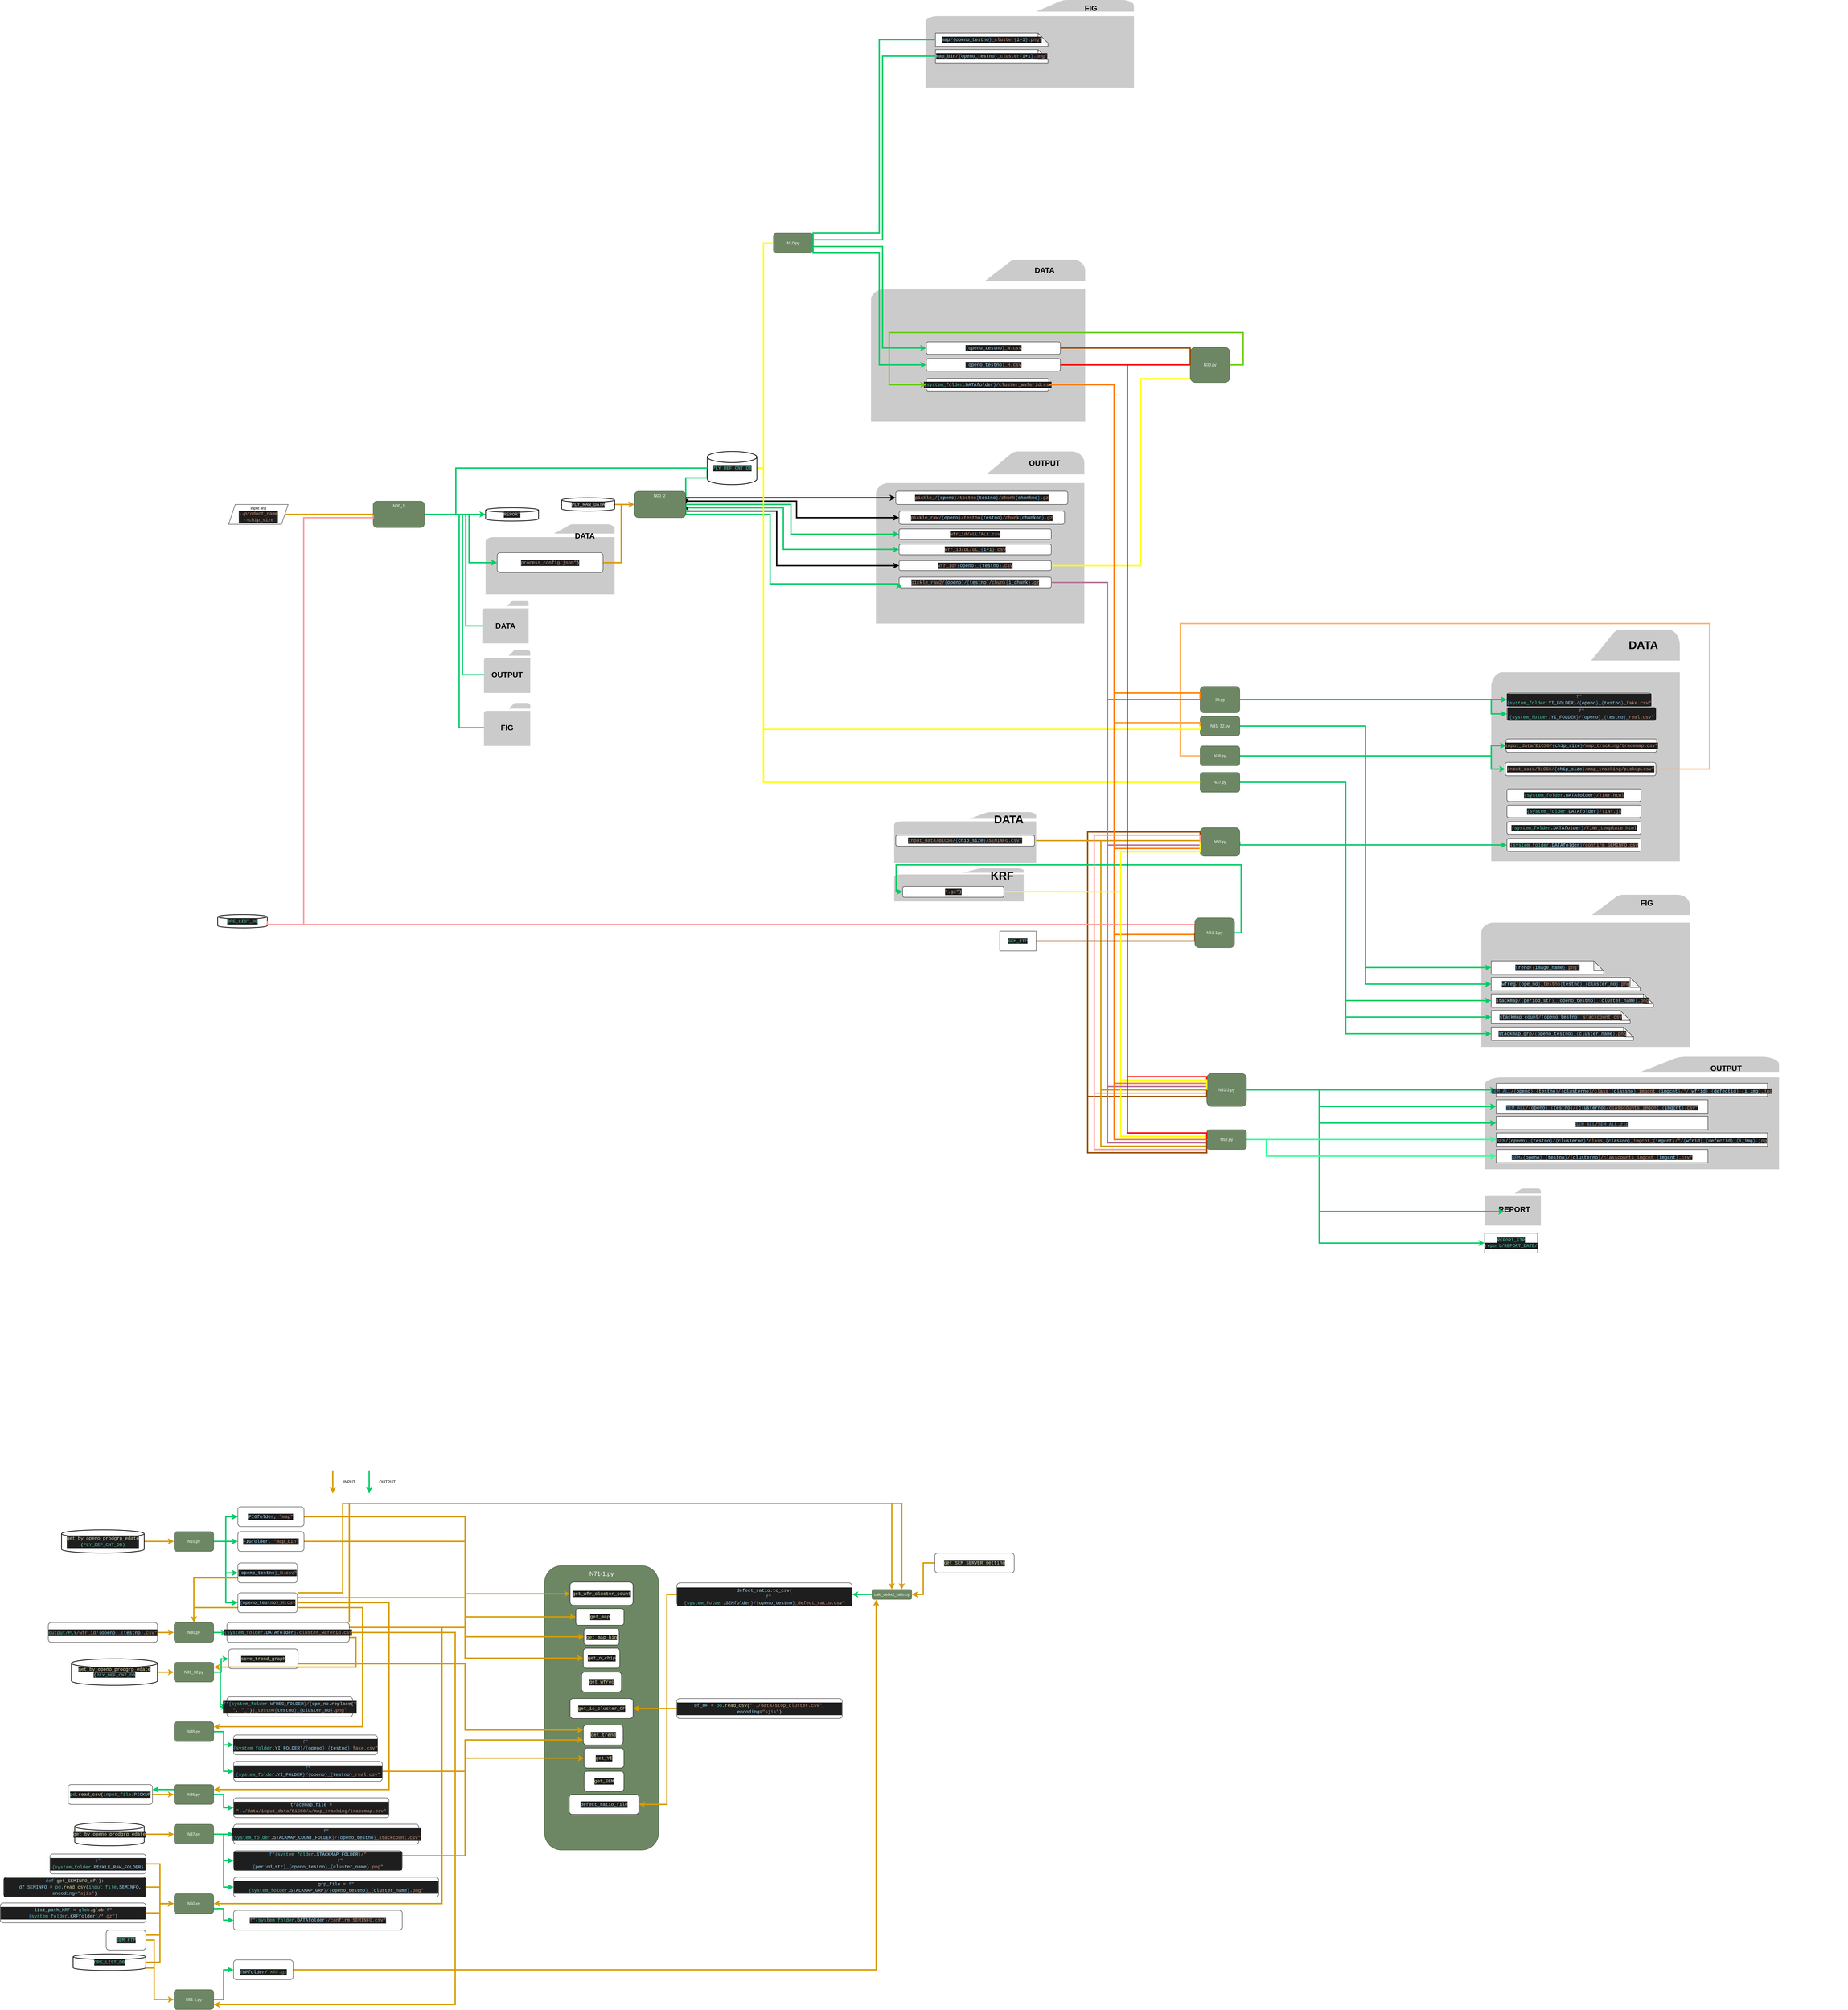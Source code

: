<mxfile version="15.5.4" type="github">
  <diagram id="VvyrimytAG-wKTKuG2J-" name="Page-1">
    <mxGraphModel dx="3415" dy="4160" grid="1" gridSize="10" guides="1" tooltips="1" connect="1" arrows="1" fold="1" page="1" pageScale="1" pageWidth="850" pageHeight="1100" math="0" shadow="0">
      <root>
        <mxCell id="0" />
        <mxCell id="1" parent="0" />
        <mxCell id="x3C3NKLzz6ouLjfmSKo_-211" style="edgeStyle=orthogonalEdgeStyle;rounded=0;orthogonalLoop=1;jettySize=auto;html=1;exitX=1;exitY=0.5;exitDx=0;exitDy=0;entryX=0;entryY=0.5;entryDx=0;entryDy=0;fontSize=34;strokeColor=#D79B00;strokeWidth=4;endArrow=none;endFill=0;" parent="1" source="x3C3NKLzz6ouLjfmSKo_-178" target="x3C3NKLzz6ouLjfmSKo_-205" edge="1">
          <mxGeometry relative="1" as="geometry">
            <Array as="points">
              <mxPoint x="2220" y="-553" />
              <mxPoint x="2220" y="200" />
            </Array>
          </mxGeometry>
        </mxCell>
        <mxCell id="x3C3NKLzz6ouLjfmSKo_-194" style="edgeStyle=orthogonalEdgeStyle;rounded=0;orthogonalLoop=1;jettySize=auto;html=1;exitX=1;exitY=0.5;exitDx=0;exitDy=0;entryX=0;entryY=0.5;entryDx=0;entryDy=0;fontSize=34;strokeColor=#FF8000;strokeWidth=4;endArrow=none;endFill=0;" parent="1" source="x3C3NKLzz6ouLjfmSKo_-55" target="x3C3NKLzz6ouLjfmSKo_-171" edge="1">
          <mxGeometry relative="1" as="geometry">
            <Array as="points">
              <mxPoint x="2260" y="-1932" />
              <mxPoint x="2260" y="-530" />
              <mxPoint x="2520" y="-530" />
            </Array>
          </mxGeometry>
        </mxCell>
        <mxCell id="x3C3NKLzz6ouLjfmSKo_-214" value="" style="sketch=0;pointerEvents=1;shadow=0;dashed=0;html=1;strokeColor=none;labelPosition=center;verticalLabelPosition=bottom;verticalAlign=top;outlineConnect=0;align=center;shape=mxgraph.office.concepts.folder;fillColor=#CCCBCB;" parent="1" vertex="1">
          <mxGeometry x="3380" y="100" width="890" height="340" as="geometry" />
        </mxCell>
        <mxCell id="x3C3NKLzz6ouLjfmSKo_-2" value="" style="sketch=0;pointerEvents=1;shadow=0;dashed=0;html=1;strokeColor=none;labelPosition=center;verticalLabelPosition=bottom;verticalAlign=top;outlineConnect=0;align=center;shape=mxgraph.office.concepts.folder;fillColor=#CCCBCB;" parent="1" vertex="1">
          <mxGeometry x="1540" y="-1730" width="630" height="520" as="geometry" />
        </mxCell>
        <mxCell id="1D9J-3fQpupLsuAW4bIN-33" value="" style="group" parent="1" vertex="1" connectable="0">
          <mxGeometry x="538" y="1638" width="345" height="860" as="geometry" />
        </mxCell>
        <mxCell id="1D9J-3fQpupLsuAW4bIN-31" value="" style="rounded=1;whiteSpace=wrap;html=1;fillColor=#6d8764;fontColor=#ffffff;strokeColor=#3A5431;" parent="1D9J-3fQpupLsuAW4bIN-33" vertex="1">
          <mxGeometry width="345" height="860" as="geometry" />
        </mxCell>
        <mxCell id="1D9J-3fQpupLsuAW4bIN-32" value="&lt;font color=&quot;#ffffff&quot; style=&quot;font-size: 18px&quot;&gt;N71-1.py&lt;/font&gt;" style="text;html=1;strokeColor=none;fillColor=none;align=center;verticalAlign=middle;whiteSpace=wrap;rounded=0;" parent="1D9J-3fQpupLsuAW4bIN-33" vertex="1">
          <mxGeometry x="95" y="10" width="155" height="30" as="geometry" />
        </mxCell>
        <mxCell id="1D9J-3fQpupLsuAW4bIN-30" value="&#xa;&#xa;&lt;div style=&quot;color: rgb(212, 212, 212); background-color: rgb(30, 30, 30); font-family: consolas, &amp;quot;courier new&amp;quot;, monospace; font-weight: normal; font-size: 14px; line-height: 19px;&quot;&gt;&lt;div&gt;&lt;span style=&quot;color: #dcdcaa&quot;&gt;get_wfr_cluster_count&lt;/span&gt;&lt;/div&gt;&lt;/div&gt;&#xa;&#xa;" style="rounded=1;whiteSpace=wrap;html=1;" parent="1D9J-3fQpupLsuAW4bIN-33" vertex="1">
          <mxGeometry x="77.5" y="50" width="190" height="70" as="geometry" />
        </mxCell>
        <mxCell id="1D9J-3fQpupLsuAW4bIN-37" value="&lt;div style=&quot;color: rgb(212 , 212 , 212) ; background-color: rgb(30 , 30 , 30) ; font-family: &amp;#34;consolas&amp;#34; , &amp;#34;courier new&amp;#34; , monospace ; font-size: 14px ; line-height: 19px&quot;&gt;&lt;span style=&quot;color: #dcdcaa&quot;&gt;get_map&lt;/span&gt;&lt;/div&gt;" style="rounded=1;whiteSpace=wrap;html=1;fontSize=18;fontColor=#FFFFFF;" parent="1D9J-3fQpupLsuAW4bIN-33" vertex="1">
          <mxGeometry x="95" y="130" width="145" height="50" as="geometry" />
        </mxCell>
        <mxCell id="1D9J-3fQpupLsuAW4bIN-38" value="&lt;span style=&quot;color: rgb(220 , 220 , 170) ; background-color: rgb(30 , 30 , 30) ; font-family: &amp;#34;consolas&amp;#34; , &amp;#34;courier new&amp;#34; , monospace ; font-size: 14px&quot;&gt;get_map_bin&lt;br&gt;&lt;/span&gt;" style="rounded=1;whiteSpace=wrap;html=1;fontSize=18;fontColor=#FFFFFF;" parent="1D9J-3fQpupLsuAW4bIN-33" vertex="1">
          <mxGeometry x="119.5" y="190" width="106" height="50" as="geometry" />
        </mxCell>
        <mxCell id="1D9J-3fQpupLsuAW4bIN-39" value="&#xa;&#xa;&lt;div style=&quot;color: rgb(212, 212, 212); background-color: rgb(30, 30, 30); font-family: consolas, &amp;quot;courier new&amp;quot;, monospace; font-weight: normal; font-size: 14px; line-height: 19px;&quot;&gt;&lt;div&gt;&lt;span style=&quot;color: #dcdcaa&quot;&gt;get_n_chip&lt;/span&gt;&lt;/div&gt;&lt;/div&gt;&#xa;&#xa;" style="rounded=1;whiteSpace=wrap;html=1;fontSize=18;fontColor=#FFFFFF;" parent="1D9J-3fQpupLsuAW4bIN-33" vertex="1">
          <mxGeometry x="117.5" y="250" width="110" height="60" as="geometry" />
        </mxCell>
        <mxCell id="1D9J-3fQpupLsuAW4bIN-49" value="&lt;div style=&quot;color: rgb(212 , 212 , 212) ; background-color: rgb(30 , 30 , 30) ; font-family: &amp;#34;consolas&amp;#34; , &amp;#34;courier new&amp;#34; , monospace ; font-size: 14px ; line-height: 19px&quot;&gt;&lt;span style=&quot;color: #dcdcaa&quot;&gt;get_wfreg&lt;/span&gt;&lt;/div&gt;" style="rounded=1;whiteSpace=wrap;html=1;fontSize=18;fontColor=#FFFFFF;" parent="1D9J-3fQpupLsuAW4bIN-33" vertex="1">
          <mxGeometry x="112.5" y="322" width="120" height="60" as="geometry" />
        </mxCell>
        <mxCell id="1D9J-3fQpupLsuAW4bIN-52" value="&#xa;&#xa;&lt;div style=&quot;color: rgb(212, 212, 212); background-color: rgb(30, 30, 30); font-family: consolas, &amp;quot;courier new&amp;quot;, monospace; font-weight: normal; font-size: 14px; line-height: 19px;&quot;&gt;&lt;div&gt;&lt;span style=&quot;color: #dcdcaa&quot;&gt;get_is_cluster_OF&lt;/span&gt;&lt;/div&gt;&lt;/div&gt;&#xa;&#xa;" style="rounded=1;whiteSpace=wrap;html=1;fontSize=18;fontColor=#FFFFFF;" parent="1D9J-3fQpupLsuAW4bIN-33" vertex="1">
          <mxGeometry x="77.5" y="402" width="190" height="60" as="geometry" />
        </mxCell>
        <mxCell id="1D9J-3fQpupLsuAW4bIN-55" value="&lt;div style=&quot;color: rgb(212 , 212 , 212) ; background-color: rgb(30 , 30 , 30) ; font-family: &amp;#34;consolas&amp;#34; , &amp;#34;courier new&amp;#34; , monospace ; font-size: 14px ; line-height: 19px&quot;&gt;&lt;span style=&quot;color: #dcdcaa&quot;&gt;get_trend&lt;/span&gt;&lt;/div&gt;" style="rounded=1;whiteSpace=wrap;html=1;fontSize=18;fontColor=#FFFFFF;" parent="1D9J-3fQpupLsuAW4bIN-33" vertex="1">
          <mxGeometry x="117.5" y="482" width="120" height="60" as="geometry" />
        </mxCell>
        <mxCell id="1D9J-3fQpupLsuAW4bIN-59" value="&lt;div style=&quot;color: rgb(212 , 212 , 212) ; background-color: rgb(30 , 30 , 30) ; font-family: &amp;#34;consolas&amp;#34; , &amp;#34;courier new&amp;#34; , monospace ; font-size: 14px ; line-height: 19px&quot;&gt;&lt;span style=&quot;color: #dcdcaa&quot;&gt;get_YI&lt;/span&gt;&lt;/div&gt;" style="rounded=1;whiteSpace=wrap;html=1;fontSize=18;fontColor=#FFFFFF;" parent="1D9J-3fQpupLsuAW4bIN-33" vertex="1">
          <mxGeometry x="120" y="552" width="120" height="60" as="geometry" />
        </mxCell>
        <mxCell id="rUWkp8LBnRTrsBchiv4s-1" value="&#xa;&#xa;&lt;div style=&quot;color: rgb(212, 212, 212); background-color: rgb(30, 30, 30); font-family: consolas, &amp;quot;courier new&amp;quot;, monospace; font-weight: normal; font-size: 14px; line-height: 19px;&quot;&gt;&lt;div&gt;&lt;span style=&quot;color: #dcdcaa&quot;&gt;get_SEM&lt;/span&gt;&lt;/div&gt;&lt;/div&gt;&#xa;&#xa;" style="rounded=1;whiteSpace=wrap;html=1;" parent="1D9J-3fQpupLsuAW4bIN-33" vertex="1">
          <mxGeometry x="120" y="622" width="120" height="60" as="geometry" />
        </mxCell>
        <mxCell id="rUWkp8LBnRTrsBchiv4s-12" value="&#xa;&#xa;&lt;div style=&quot;color: rgb(212, 212, 212); background-color: rgb(30, 30, 30); font-family: consolas, &amp;quot;courier new&amp;quot;, monospace; font-weight: normal; font-size: 14px; line-height: 19px;&quot;&gt;&lt;div&gt;&lt;span style=&quot;color: #9cdcfe&quot;&gt;defect_ratio_file&lt;/span&gt;&lt;/div&gt;&lt;/div&gt;&#xa;&#xa;" style="rounded=1;whiteSpace=wrap;html=1;" parent="1D9J-3fQpupLsuAW4bIN-33" vertex="1">
          <mxGeometry x="75" y="692" width="210" height="60" as="geometry" />
        </mxCell>
        <mxCell id="OczToB9WnRnwz5H18pkg-1" style="edgeStyle=orthogonalEdgeStyle;rounded=0;orthogonalLoop=1;jettySize=auto;html=1;exitX=1;exitY=0.5;exitDx=0;exitDy=0;entryX=0;entryY=0.5;entryDx=0;entryDy=0;strokeColor=#00CC66;strokeWidth=4;" parent="1" source="OczToB9WnRnwz5H18pkg-4" target="OczToB9WnRnwz5H18pkg-17" edge="1">
          <mxGeometry relative="1" as="geometry" />
        </mxCell>
        <mxCell id="OczToB9WnRnwz5H18pkg-2" style="edgeStyle=orthogonalEdgeStyle;rounded=0;orthogonalLoop=1;jettySize=auto;html=1;exitX=1;exitY=0.5;exitDx=0;exitDy=0;entryX=0;entryY=0.5;entryDx=0;entryDy=0;strokeColor=#00CC66;strokeWidth=4;" parent="1" source="OczToB9WnRnwz5H18pkg-4" target="OczToB9WnRnwz5H18pkg-7" edge="1">
          <mxGeometry relative="1" as="geometry" />
        </mxCell>
        <mxCell id="OczToB9WnRnwz5H18pkg-3" style="edgeStyle=orthogonalEdgeStyle;rounded=0;orthogonalLoop=1;jettySize=auto;html=1;exitX=1;exitY=0.5;exitDx=0;exitDy=0;entryX=0;entryY=0.5;entryDx=0;entryDy=0;strokeColor=#00CC66;strokeWidth=4;" parent="1" source="OczToB9WnRnwz5H18pkg-4" target="OczToB9WnRnwz5H18pkg-11" edge="1">
          <mxGeometry relative="1" as="geometry" />
        </mxCell>
        <mxCell id="1D9J-3fQpupLsuAW4bIN-43" style="edgeStyle=orthogonalEdgeStyle;rounded=0;orthogonalLoop=1;jettySize=auto;html=1;exitX=1;exitY=0.5;exitDx=0;exitDy=0;entryX=0;entryY=0.5;entryDx=0;entryDy=0;fontSize=18;fontColor=#FFFFFF;strokeColor=#00CC66;strokeWidth=4;" parent="1" source="OczToB9WnRnwz5H18pkg-4" target="1D9J-3fQpupLsuAW4bIN-42" edge="1">
          <mxGeometry relative="1" as="geometry" />
        </mxCell>
        <mxCell id="OczToB9WnRnwz5H18pkg-4" value="N10.py" style="rounded=1;whiteSpace=wrap;html=1;fillColor=#6d8764;strokeColor=#3A5431;fontColor=#ffffff;" parent="1" vertex="1">
          <mxGeometry x="-582" y="1535" width="120" height="60" as="geometry" />
        </mxCell>
        <mxCell id="OczToB9WnRnwz5H18pkg-5" style="edgeStyle=orthogonalEdgeStyle;rounded=0;orthogonalLoop=1;jettySize=auto;html=1;fillColor=#ffe6cc;strokeColor=#D79B00;strokeWidth=4;" parent="1" edge="1">
          <mxGeometry relative="1" as="geometry">
            <mxPoint x="-102" y="1350" as="sourcePoint" />
            <mxPoint x="-102" y="1420" as="targetPoint" />
            <Array as="points">
              <mxPoint x="-102" y="1380" />
              <mxPoint x="-102" y="1380" />
            </Array>
          </mxGeometry>
        </mxCell>
        <mxCell id="OczToB9WnRnwz5H18pkg-6" style="edgeStyle=orthogonalEdgeStyle;rounded=0;orthogonalLoop=1;jettySize=auto;html=1;exitX=0;exitY=0.75;exitDx=0;exitDy=0;entryX=0.5;entryY=0;entryDx=0;entryDy=0;strokeColor=#D79B00;strokeWidth=4;" parent="1" source="OczToB9WnRnwz5H18pkg-7" target="OczToB9WnRnwz5H18pkg-14" edge="1">
          <mxGeometry relative="1" as="geometry" />
        </mxCell>
        <mxCell id="OczToB9WnRnwz5H18pkg-7" value="&lt;div style=&quot;color: rgb(212 , 212 , 212) ; background-color: rgb(30 , 30 , 30) ; font-family: &amp;#34;consolas&amp;#34; , &amp;#34;courier new&amp;#34; , monospace ; font-size: 14px ; line-height: 19px&quot;&gt;&lt;span style=&quot;color: #569cd6&quot;&gt;{&lt;/span&gt;&lt;span style=&quot;color: #9cdcfe&quot;&gt;openo_testno&lt;/span&gt;&lt;span style=&quot;color: #569cd6&quot;&gt;}&lt;/span&gt;&lt;span style=&quot;color: #ce9178&quot;&gt;_W.csv&quot;&lt;/span&gt;&lt;/div&gt;" style="rounded=1;whiteSpace=wrap;html=1;" parent="1" vertex="1">
          <mxGeometry x="-389" y="1630" width="180" height="60" as="geometry" />
        </mxCell>
        <mxCell id="OczToB9WnRnwz5H18pkg-8" style="edgeStyle=orthogonalEdgeStyle;rounded=0;orthogonalLoop=1;jettySize=auto;html=1;exitX=0;exitY=0.75;exitDx=0;exitDy=0;entryX=0.5;entryY=0;entryDx=0;entryDy=0;strokeColor=#D79B00;strokeWidth=4;" parent="1" source="OczToB9WnRnwz5H18pkg-11" target="OczToB9WnRnwz5H18pkg-14" edge="1">
          <mxGeometry relative="1" as="geometry" />
        </mxCell>
        <mxCell id="OczToB9WnRnwz5H18pkg-9" style="edgeStyle=orthogonalEdgeStyle;rounded=0;orthogonalLoop=1;jettySize=auto;html=1;exitX=1;exitY=0.75;exitDx=0;exitDy=0;entryX=1;entryY=0.25;entryDx=0;entryDy=0;strokeColor=#D79B00;strokeWidth=4;" parent="1" source="OczToB9WnRnwz5H18pkg-11" target="OczToB9WnRnwz5H18pkg-42" edge="1">
          <mxGeometry relative="1" as="geometry">
            <Array as="points">
              <mxPoint x="-12" y="1765" />
              <mxPoint x="-12" y="2125" />
            </Array>
          </mxGeometry>
        </mxCell>
        <mxCell id="OczToB9WnRnwz5H18pkg-10" style="edgeStyle=orthogonalEdgeStyle;rounded=0;orthogonalLoop=1;jettySize=auto;html=1;exitX=1;exitY=0.5;exitDx=0;exitDy=0;entryX=1;entryY=0.25;entryDx=0;entryDy=0;strokeColor=#D79B00;strokeWidth=4;" parent="1" source="OczToB9WnRnwz5H18pkg-11" target="OczToB9WnRnwz5H18pkg-45" edge="1">
          <mxGeometry relative="1" as="geometry">
            <Array as="points">
              <mxPoint x="68" y="1750" />
              <mxPoint x="68" y="2315" />
            </Array>
          </mxGeometry>
        </mxCell>
        <mxCell id="1D9J-3fQpupLsuAW4bIN-47" style="edgeStyle=orthogonalEdgeStyle;rounded=0;orthogonalLoop=1;jettySize=auto;html=1;exitX=1;exitY=0.25;exitDx=0;exitDy=0;entryX=0;entryY=0.5;entryDx=0;entryDy=0;fontSize=18;fontColor=#FFFFFF;strokeColor=#D79B00;strokeWidth=4;" parent="1" source="OczToB9WnRnwz5H18pkg-11" target="1D9J-3fQpupLsuAW4bIN-39" edge="1">
          <mxGeometry relative="1" as="geometry">
            <Array as="points">
              <mxPoint x="298" y="1735" />
              <mxPoint x="298" y="1918" />
            </Array>
          </mxGeometry>
        </mxCell>
        <mxCell id="rUWkp8LBnRTrsBchiv4s-9" style="edgeStyle=orthogonalEdgeStyle;rounded=0;orthogonalLoop=1;jettySize=auto;html=1;exitX=1;exitY=0;exitDx=0;exitDy=0;entryX=0.5;entryY=0;entryDx=0;entryDy=0;strokeColor=#D79B00;strokeWidth=4;" parent="1" source="OczToB9WnRnwz5H18pkg-11" target="rUWkp8LBnRTrsBchiv4s-2" edge="1">
          <mxGeometry relative="1" as="geometry">
            <Array as="points">
              <mxPoint x="-72" y="1720" />
              <mxPoint x="-72" y="1450" />
              <mxPoint x="1588" y="1450" />
            </Array>
          </mxGeometry>
        </mxCell>
        <mxCell id="OczToB9WnRnwz5H18pkg-11" value="&lt;div style=&quot;color: rgb(212 , 212 , 212) ; background-color: rgb(30 , 30 , 30) ; font-family: &amp;#34;consolas&amp;#34; , &amp;#34;courier new&amp;#34; , monospace ; font-size: 14px ; line-height: 19px&quot;&gt;&lt;div style=&quot;font-family: &amp;#34;consolas&amp;#34; , &amp;#34;courier new&amp;#34; , monospace ; line-height: 19px&quot;&gt;&lt;span style=&quot;color: #569cd6&quot;&gt;{&lt;/span&gt;&lt;span style=&quot;color: #9cdcfe&quot;&gt;openo_testno&lt;/span&gt;&lt;span style=&quot;color: #569cd6&quot;&gt;}&lt;/span&gt;&lt;span style=&quot;color: #ce9178&quot;&gt;_H.csv&lt;/span&gt;&lt;/div&gt;&lt;/div&gt;" style="rounded=1;whiteSpace=wrap;html=1;" parent="1" vertex="1">
          <mxGeometry x="-389" y="1720" width="180" height="60" as="geometry" />
        </mxCell>
        <mxCell id="OczToB9WnRnwz5H18pkg-12" style="edgeStyle=orthogonalEdgeStyle;rounded=0;orthogonalLoop=1;jettySize=auto;html=1;fillColor=#ffe6cc;strokeColor=#00CC66;strokeWidth=4;" parent="1" edge="1">
          <mxGeometry relative="1" as="geometry">
            <mxPoint x="8" y="1350" as="sourcePoint" />
            <mxPoint x="8" y="1420" as="targetPoint" />
            <Array as="points">
              <mxPoint x="8" y="1400" />
              <mxPoint x="8" y="1400" />
            </Array>
          </mxGeometry>
        </mxCell>
        <mxCell id="OczToB9WnRnwz5H18pkg-13" style="edgeStyle=orthogonalEdgeStyle;rounded=0;orthogonalLoop=1;jettySize=auto;html=1;exitX=1;exitY=0.5;exitDx=0;exitDy=0;entryX=0;entryY=0.5;entryDx=0;entryDy=0;strokeColor=#00CC66;strokeWidth=4;" parent="1" source="OczToB9WnRnwz5H18pkg-14" target="OczToB9WnRnwz5H18pkg-39" edge="1">
          <mxGeometry relative="1" as="geometry" />
        </mxCell>
        <mxCell id="OczToB9WnRnwz5H18pkg-14" value="N30.py" style="rounded=1;whiteSpace=wrap;html=1;fillColor=#6d8764;strokeColor=#3A5431;fontColor=#ffffff;" parent="1" vertex="1">
          <mxGeometry x="-582" y="1810" width="120" height="60" as="geometry" />
        </mxCell>
        <mxCell id="OczToB9WnRnwz5H18pkg-15" style="edgeStyle=orthogonalEdgeStyle;rounded=0;orthogonalLoop=1;jettySize=auto;html=1;strokeColor=#D79B00;strokeWidth=4;" parent="1" source="OczToB9WnRnwz5H18pkg-16" target="OczToB9WnRnwz5H18pkg-14" edge="1">
          <mxGeometry relative="1" as="geometry" />
        </mxCell>
        <mxCell id="OczToB9WnRnwz5H18pkg-16" value="&lt;div style=&quot;background-color: rgb(30 , 30 , 30) ; font-size: 14px ; line-height: 19px&quot;&gt;&lt;font color=&quot;#4ec9b0&quot; face=&quot;consolas, courier new, monospace&quot;&gt;output/PLY/&lt;/font&gt;&lt;span style=&quot;color: rgb(206 , 145 , 120) ; font-family: &amp;#34;consolas&amp;#34; , &amp;#34;courier new&amp;#34; , monospace&quot;&gt;wfr_id&lt;/span&gt;&lt;span style=&quot;color: rgb(206 , 145 , 120) ; font-family: &amp;#34;consolas&amp;#34; , &amp;#34;courier new&amp;#34; , monospace&quot;&gt;/&lt;/span&gt;&lt;span style=&quot;color: rgb(86 , 156 , 214) ; font-family: &amp;#34;consolas&amp;#34; , &amp;#34;courier new&amp;#34; , monospace&quot;&gt;{&lt;/span&gt;&lt;span style=&quot;color: rgb(156 , 220 , 254) ; font-family: &amp;#34;consolas&amp;#34; , &amp;#34;courier new&amp;#34; , monospace&quot;&gt;openo&lt;/span&gt;&lt;span style=&quot;color: rgb(86 , 156 , 214) ; font-family: &amp;#34;consolas&amp;#34; , &amp;#34;courier new&amp;#34; , monospace&quot;&gt;}&lt;/span&gt;&lt;span style=&quot;color: rgb(206 , 145 , 120) ; font-family: &amp;#34;consolas&amp;#34; , &amp;#34;courier new&amp;#34; , monospace&quot;&gt;_&lt;/span&gt;&lt;span style=&quot;color: rgb(86 , 156 , 214) ; font-family: &amp;#34;consolas&amp;#34; , &amp;#34;courier new&amp;#34; , monospace&quot;&gt;{&lt;/span&gt;&lt;span style=&quot;color: rgb(156 , 220 , 254) ; font-family: &amp;#34;consolas&amp;#34; , &amp;#34;courier new&amp;#34; , monospace&quot;&gt;testno&lt;/span&gt;&lt;span style=&quot;color: rgb(86 , 156 , 214) ; font-family: &amp;#34;consolas&amp;#34; , &amp;#34;courier new&amp;#34; , monospace&quot;&gt;}&lt;/span&gt;&lt;span style=&quot;color: rgb(206 , 145 , 120) ; font-family: &amp;#34;consolas&amp;#34; , &amp;#34;courier new&amp;#34; , monospace&quot;&gt;.csv&quot;&lt;/span&gt;&lt;/div&gt;" style="rounded=1;whiteSpace=wrap;html=1;" parent="1" vertex="1">
          <mxGeometry x="-962" y="1810" width="330" height="60" as="geometry" />
        </mxCell>
        <mxCell id="1D9J-3fQpupLsuAW4bIN-48" style="edgeStyle=orthogonalEdgeStyle;rounded=0;orthogonalLoop=1;jettySize=auto;html=1;exitX=1;exitY=0.5;exitDx=0;exitDy=0;entryX=0;entryY=0.5;entryDx=0;entryDy=0;fontSize=18;fontColor=#FFFFFF;strokeColor=#D79B00;strokeWidth=4;" parent="1" source="OczToB9WnRnwz5H18pkg-17" target="1D9J-3fQpupLsuAW4bIN-38" edge="1">
          <mxGeometry relative="1" as="geometry">
            <Array as="points">
              <mxPoint x="298" y="1565" />
              <mxPoint x="298" y="1853" />
            </Array>
          </mxGeometry>
        </mxCell>
        <mxCell id="OczToB9WnRnwz5H18pkg-17" value="&lt;div style=&quot;color: rgb(212 , 212 , 212) ; background-color: rgb(30 , 30 , 30) ; font-family: &amp;#34;consolas&amp;#34; , &amp;#34;courier new&amp;#34; , monospace ; font-size: 14px ; line-height: 19px&quot;&gt;&lt;span style=&quot;color: #9cdcfe&quot;&gt;FIGfolder&lt;/span&gt;, &lt;span style=&quot;color: #ce9178&quot;&gt;&quot;map_bin&quot;&lt;/span&gt;&lt;/div&gt;" style="rounded=1;whiteSpace=wrap;html=1;" parent="1" vertex="1">
          <mxGeometry x="-389" y="1535" width="200" height="60" as="geometry" />
        </mxCell>
        <mxCell id="OczToB9WnRnwz5H18pkg-18" style="edgeStyle=orthogonalEdgeStyle;rounded=0;orthogonalLoop=1;jettySize=auto;html=1;exitX=1;exitY=0.5;exitDx=0;exitDy=0;exitPerimeter=0;entryX=0;entryY=0.5;entryDx=0;entryDy=0;strokeColor=#D79B00;strokeWidth=4;" parent="1" source="OczToB9WnRnwz5H18pkg-19" target="OczToB9WnRnwz5H18pkg-4" edge="1">
          <mxGeometry relative="1" as="geometry" />
        </mxCell>
        <mxCell id="OczToB9WnRnwz5H18pkg-19" value="&lt;div style=&quot;color: rgb(212 , 212 , 212) ; background-color: rgb(30 , 30 , 30) ; font-family: &amp;#34;consolas&amp;#34; , &amp;#34;courier new&amp;#34; , monospace ; font-size: 14px ; line-height: 19px&quot;&gt;&lt;span style=&quot;color: #dcdcaa&quot;&gt;get_by_openo_prodgrp_edate&lt;/span&gt;&lt;/div&gt;&lt;div style=&quot;background-color: rgb(30 , 30 , 30) ; font-family: &amp;#34;consolas&amp;#34; , &amp;#34;courier new&amp;#34; , monospace ; font-size: 14px ; line-height: 19px&quot;&gt;&lt;font color=&quot;#dcdcaa&quot;&gt;(&lt;/font&gt;&lt;span style=&quot;color: rgb(78 , 201 , 176) ; font-family: &amp;#34;consolas&amp;#34; , &amp;#34;courier new&amp;#34; , monospace&quot;&gt;PLY_DEF_CNT_DB)&lt;/span&gt;&lt;/div&gt;" style="strokeWidth=2;html=1;shape=mxgraph.flowchart.database;whiteSpace=wrap;" parent="1" vertex="1">
          <mxGeometry x="-922" y="1530" width="250" height="70" as="geometry" />
        </mxCell>
        <mxCell id="OczToB9WnRnwz5H18pkg-20" style="edgeStyle=orthogonalEdgeStyle;rounded=0;orthogonalLoop=1;jettySize=auto;html=1;exitX=1;exitY=0.5;exitDx=0;exitDy=0;exitPerimeter=0;entryX=0;entryY=0.5;entryDx=0;entryDy=0;strokeColor=#D79B00;strokeWidth=4;" parent="1" source="OczToB9WnRnwz5H18pkg-21" target="OczToB9WnRnwz5H18pkg-25" edge="1">
          <mxGeometry relative="1" as="geometry" />
        </mxCell>
        <mxCell id="OczToB9WnRnwz5H18pkg-21" value="&lt;span style=&quot;color: rgb(220 , 220 , 170) ; font-family: &amp;#34;consolas&amp;#34; , &amp;#34;courier new&amp;#34; , monospace ; font-size: 14px ; background-color: rgb(30 , 30 , 30)&quot;&gt;get_by_openo_prodgrp_edate&lt;br&gt;(&lt;/span&gt;&lt;span style=&quot;color: rgb(78 , 201 , 176) ; background-color: rgb(30 , 30 , 30) ; font-family: &amp;#34;consolas&amp;#34; , &amp;#34;courier new&amp;#34; , monospace ; font-size: 14px&quot;&gt;PLY_DEF_CNT_DB&lt;/span&gt;" style="strokeWidth=2;html=1;shape=mxgraph.flowchart.database;whiteSpace=wrap;" parent="1" vertex="1">
          <mxGeometry x="-892" y="1920" width="260" height="80" as="geometry" />
        </mxCell>
        <mxCell id="OczToB9WnRnwz5H18pkg-22" style="edgeStyle=orthogonalEdgeStyle;rounded=0;orthogonalLoop=1;jettySize=auto;html=1;exitX=1;exitY=0.5;exitDx=0;exitDy=0;entryX=0;entryY=0.5;entryDx=0;entryDy=0;strokeColor=#00CC66;strokeWidth=4;" parent="1" source="OczToB9WnRnwz5H18pkg-25" target="OczToB9WnRnwz5H18pkg-26" edge="1">
          <mxGeometry relative="1" as="geometry" />
        </mxCell>
        <mxCell id="OczToB9WnRnwz5H18pkg-24" style="edgeStyle=orthogonalEdgeStyle;rounded=0;orthogonalLoop=1;jettySize=auto;html=1;exitX=1;exitY=0.5;exitDx=0;exitDy=0;entryX=0;entryY=0.5;entryDx=0;entryDy=0;strokeColor=#00CC66;strokeWidth=4;" parent="1" source="OczToB9WnRnwz5H18pkg-25" target="OczToB9WnRnwz5H18pkg-27" edge="1">
          <mxGeometry relative="1" as="geometry" />
        </mxCell>
        <mxCell id="OczToB9WnRnwz5H18pkg-25" value="N31_32.py" style="rounded=1;whiteSpace=wrap;html=1;fillColor=#6d8764;fontColor=#ffffff;strokeColor=#3A5431;" parent="1" vertex="1">
          <mxGeometry x="-582" y="1930" width="120" height="60" as="geometry" />
        </mxCell>
        <mxCell id="1D9J-3fQpupLsuAW4bIN-57" style="edgeStyle=orthogonalEdgeStyle;rounded=0;orthogonalLoop=1;jettySize=auto;html=1;exitX=1;exitY=0.75;exitDx=0;exitDy=0;entryX=0;entryY=0.25;entryDx=0;entryDy=0;fontSize=18;fontColor=#FFFFFF;strokeColor=#D79B00;strokeWidth=4;" parent="1" source="OczToB9WnRnwz5H18pkg-26" target="1D9J-3fQpupLsuAW4bIN-55" edge="1">
          <mxGeometry relative="1" as="geometry">
            <Array as="points">
              <mxPoint x="298" y="1935" />
              <mxPoint x="298" y="2135" />
            </Array>
          </mxGeometry>
        </mxCell>
        <mxCell id="OczToB9WnRnwz5H18pkg-26" value="&lt;div style=&quot;color: rgb(212 , 212 , 212) ; background-color: rgb(30 , 30 , 30) ; font-family: &amp;#34;consolas&amp;#34; , &amp;#34;courier new&amp;#34; , monospace ; font-size: 14px ; line-height: 19px&quot;&gt;&lt;span style=&quot;color: #dcdcaa&quot;&gt;save_trend_graph&lt;/span&gt;&lt;/div&gt;" style="rounded=1;whiteSpace=wrap;html=1;" parent="1" vertex="1">
          <mxGeometry x="-417" y="1890" width="210" height="60" as="geometry" />
        </mxCell>
        <mxCell id="OczToB9WnRnwz5H18pkg-27" value="&lt;div style=&quot;color: rgb(212 , 212 , 212) ; background-color: rgb(30 , 30 , 30) ; font-family: &amp;#34;consolas&amp;#34; , &amp;#34;courier new&amp;#34; , monospace ; font-size: 14px ; line-height: 19px&quot;&gt;&lt;span style=&quot;color: #569cd6&quot;&gt;f&lt;/span&gt;&lt;span style=&quot;color: #ce9178&quot;&gt;&#39;&lt;/span&gt;&lt;span style=&quot;color: #569cd6&quot;&gt;{&lt;/span&gt;&lt;span style=&quot;color: #4ec9b0&quot;&gt;system_folder&lt;/span&gt;.&lt;span style=&quot;color: #9cdcfe&quot;&gt;WFREG_FOLDER&lt;/span&gt;&lt;span style=&quot;color: #569cd6&quot;&gt;}&lt;/span&gt;&lt;span style=&quot;color: #ce9178&quot;&gt;/&lt;/span&gt;&lt;span style=&quot;color: #569cd6&quot;&gt;{&lt;/span&gt;&lt;span style=&quot;color: #9cdcfe&quot;&gt;ope_no&lt;/span&gt;.replace(&lt;span style=&quot;color: #ce9178&quot;&gt;&quot; &quot;&lt;/span&gt;, &lt;span style=&quot;color: #ce9178&quot;&gt;&quot;_&quot;&lt;/span&gt;)&lt;span style=&quot;color: #569cd6&quot;&gt;}&lt;/span&gt;&lt;span style=&quot;color: #ce9178&quot;&gt;_testno&lt;/span&gt;&lt;span style=&quot;color: #569cd6&quot;&gt;{&lt;/span&gt;&lt;span style=&quot;color: #9cdcfe&quot;&gt;testno&lt;/span&gt;&lt;span style=&quot;color: #569cd6&quot;&gt;}&lt;/span&gt;&lt;span style=&quot;color: #ce9178&quot;&gt;_&lt;/span&gt;&lt;span style=&quot;color: #569cd6&quot;&gt;{&lt;/span&gt;&lt;span style=&quot;color: #9cdcfe&quot;&gt;cluster_no&lt;/span&gt;&lt;span style=&quot;color: #569cd6&quot;&gt;}&lt;/span&gt;&lt;span style=&quot;color: #ce9178&quot;&gt;.png&#39;&lt;/span&gt;&lt;/div&gt;" style="rounded=1;whiteSpace=wrap;html=1;" parent="1" vertex="1">
          <mxGeometry x="-422" y="2035" width="380" height="60" as="geometry" />
        </mxCell>
        <mxCell id="1D9J-3fQpupLsuAW4bIN-60" style="edgeStyle=orthogonalEdgeStyle;rounded=0;orthogonalLoop=1;jettySize=auto;html=1;exitX=1;exitY=0.5;exitDx=0;exitDy=0;entryX=0;entryY=0.5;entryDx=0;entryDy=0;fontSize=18;fontColor=#FFFFFF;strokeColor=#D79B00;strokeWidth=4;" parent="1" source="OczToB9WnRnwz5H18pkg-29" target="1D9J-3fQpupLsuAW4bIN-59" edge="1">
          <mxGeometry relative="1" as="geometry">
            <Array as="points">
              <mxPoint x="298" y="2260" />
              <mxPoint x="298" y="2220" />
            </Array>
          </mxGeometry>
        </mxCell>
        <mxCell id="OczToB9WnRnwz5H18pkg-29" value="&lt;div style=&quot;color: rgb(212 , 212 , 212) ; background-color: rgb(30 , 30 , 30) ; font-family: &amp;#34;consolas&amp;#34; , &amp;#34;courier new&amp;#34; , monospace ; font-size: 14px ; line-height: 19px&quot;&gt;&lt;span style=&quot;color: #569cd6&quot;&gt;f&lt;/span&gt;&lt;span style=&quot;color: #ce9178&quot;&gt;&quot;&lt;/span&gt;&lt;span style=&quot;color: #569cd6&quot;&gt;{&lt;/span&gt;&lt;span style=&quot;color: #4ec9b0&quot;&gt;system_folder&lt;/span&gt;.&lt;span style=&quot;color: #9cdcfe&quot;&gt;YI_FOLDER&lt;/span&gt;&lt;span style=&quot;color: #569cd6&quot;&gt;}&lt;/span&gt;&lt;span style=&quot;color: #ce9178&quot;&gt;/&lt;/span&gt;&lt;span style=&quot;color: #569cd6&quot;&gt;{&lt;/span&gt;&lt;span style=&quot;color: #9cdcfe&quot;&gt;openo&lt;/span&gt;&lt;span style=&quot;color: #569cd6&quot;&gt;}&lt;/span&gt;&lt;span style=&quot;color: #ce9178&quot;&gt;_&lt;/span&gt;&lt;span style=&quot;color: #569cd6&quot;&gt;{&lt;/span&gt;&lt;span style=&quot;color: #9cdcfe&quot;&gt;testno&lt;/span&gt;&lt;span style=&quot;color: #569cd6&quot;&gt;}&lt;/span&gt;&lt;span style=&quot;color: #ce9178&quot;&gt;_real.csv&quot;&lt;/span&gt;&lt;/div&gt;" style="rounded=1;whiteSpace=wrap;html=1;" parent="1" vertex="1">
          <mxGeometry x="-402" y="2230" width="450" height="60" as="geometry" />
        </mxCell>
        <mxCell id="OczToB9WnRnwz5H18pkg-30" value="&lt;div style=&quot;color: rgb(212 , 212 , 212) ; background-color: rgb(30 , 30 , 30) ; font-family: &amp;#34;consolas&amp;#34; , &amp;#34;courier new&amp;#34; , monospace ; font-size: 14px ; line-height: 19px&quot;&gt;&lt;span style=&quot;color: #569cd6&quot;&gt;f&lt;/span&gt;&lt;span style=&quot;color: #ce9178&quot;&gt;&quot;&lt;/span&gt;&lt;span style=&quot;color: #569cd6&quot;&gt;{&lt;/span&gt;&lt;span style=&quot;color: #4ec9b0&quot;&gt;system_folder&lt;/span&gt;.&lt;span style=&quot;color: #9cdcfe&quot;&gt;YI_FOLDER&lt;/span&gt;&lt;span style=&quot;color: #569cd6&quot;&gt;}&lt;/span&gt;&lt;span style=&quot;color: #ce9178&quot;&gt;/&lt;/span&gt;&lt;span style=&quot;color: #569cd6&quot;&gt;{&lt;/span&gt;&lt;span style=&quot;color: #9cdcfe&quot;&gt;openo&lt;/span&gt;&lt;span style=&quot;color: #569cd6&quot;&gt;}&lt;/span&gt;&lt;span style=&quot;color: #ce9178&quot;&gt;_&lt;/span&gt;&lt;span style=&quot;color: #569cd6&quot;&gt;{&lt;/span&gt;&lt;span style=&quot;color: #9cdcfe&quot;&gt;testno&lt;/span&gt;&lt;span style=&quot;color: #569cd6&quot;&gt;}&lt;/span&gt;&lt;span style=&quot;color: #ce9178&quot;&gt;_fake.csv&quot;&lt;/span&gt;&lt;/div&gt;" style="rounded=1;whiteSpace=wrap;html=1;" parent="1" vertex="1">
          <mxGeometry x="-402" y="2150" width="435" height="60" as="geometry" />
        </mxCell>
        <mxCell id="OczToB9WnRnwz5H18pkg-31" style="edgeStyle=orthogonalEdgeStyle;rounded=0;orthogonalLoop=1;jettySize=auto;html=1;exitX=1;exitY=0.5;exitDx=0;exitDy=0;entryX=0;entryY=0.5;entryDx=0;entryDy=0;strokeColor=#D79B00;strokeWidth=4;" parent="1" source="OczToB9WnRnwz5H18pkg-32" target="OczToB9WnRnwz5H18pkg-45" edge="1">
          <mxGeometry relative="1" as="geometry" />
        </mxCell>
        <mxCell id="OczToB9WnRnwz5H18pkg-32" value="&#xa;&#xa;&lt;div style=&quot;color: rgb(212, 212, 212); background-color: rgb(30, 30, 30); font-family: consolas, &amp;quot;courier new&amp;quot;, monospace; font-weight: normal; font-size: 14px; line-height: 19px;&quot;&gt;&lt;div&gt;&lt;span style=&quot;color: #4ec9b0&quot;&gt;pd&lt;/span&gt;&lt;span style=&quot;color: #d4d4d4&quot;&gt;.&lt;/span&gt;&lt;span style=&quot;color: #dcdcaa&quot;&gt;read_csv&lt;/span&gt;&lt;span style=&quot;color: #d4d4d4&quot;&gt;(&lt;/span&gt;&lt;span style=&quot;color: #4ec9b0&quot;&gt;input_file&lt;/span&gt;&lt;span style=&quot;color: #d4d4d4&quot;&gt;.&lt;/span&gt;&lt;span style=&quot;color: #9cdcfe&quot;&gt;PICKUP&lt;/span&gt;&lt;/div&gt;&lt;/div&gt;&#xa;&#xa;" style="rounded=1;whiteSpace=wrap;html=1;" parent="1" vertex="1">
          <mxGeometry x="-902" y="2300" width="255" height="60" as="geometry" />
        </mxCell>
        <mxCell id="OczToB9WnRnwz5H18pkg-33" value="&lt;div style=&quot;color: rgb(212 , 212 , 212) ; background-color: rgb(30 , 30 , 30) ; font-family: &amp;#34;consolas&amp;#34; , &amp;#34;courier new&amp;#34; , monospace ; font-size: 14px ; line-height: 19px&quot;&gt;&lt;span style=&quot;color: #9cdcfe&quot;&gt;tracemap_file&lt;/span&gt; = &lt;span style=&quot;color: #ce9178&quot;&gt;&quot;../data/input_data/BiCS6/A/map_tracking/tracemap.csv&quot;&lt;/span&gt;&lt;/div&gt;" style="rounded=1;whiteSpace=wrap;html=1;" parent="1" vertex="1">
          <mxGeometry x="-402" y="2340" width="470" height="60" as="geometry" />
        </mxCell>
        <mxCell id="OczToB9WnRnwz5H18pkg-34" value="INPUT" style="text;html=1;strokeColor=none;fillColor=none;align=center;verticalAlign=middle;whiteSpace=wrap;rounded=0;" parent="1" vertex="1">
          <mxGeometry x="-82" y="1370" width="60" height="30" as="geometry" />
        </mxCell>
        <mxCell id="OczToB9WnRnwz5H18pkg-35" value="OUTPUT" style="text;html=1;strokeColor=none;fillColor=none;align=center;verticalAlign=middle;whiteSpace=wrap;rounded=0;" parent="1" vertex="1">
          <mxGeometry x="33" y="1370" width="60" height="30" as="geometry" />
        </mxCell>
        <mxCell id="OczToB9WnRnwz5H18pkg-36" style="edgeStyle=orthogonalEdgeStyle;rounded=0;orthogonalLoop=1;jettySize=auto;html=1;exitX=1;exitY=0.75;exitDx=0;exitDy=0;entryX=1;entryY=0.25;entryDx=0;entryDy=0;strokeColor=#D79B00;strokeWidth=4;" parent="1" source="OczToB9WnRnwz5H18pkg-39" target="OczToB9WnRnwz5H18pkg-25" edge="1">
          <mxGeometry relative="1" as="geometry">
            <Array as="points">
              <mxPoint x="-32" y="1855" />
              <mxPoint x="-32" y="1945" />
            </Array>
          </mxGeometry>
        </mxCell>
        <mxCell id="OczToB9WnRnwz5H18pkg-37" style="edgeStyle=orthogonalEdgeStyle;rounded=0;orthogonalLoop=1;jettySize=auto;html=1;exitX=1;exitY=0.5;exitDx=0;exitDy=0;entryX=1;entryY=0.25;entryDx=0;entryDy=0;strokeColor=#D79B00;strokeWidth=4;" parent="1" source="OczToB9WnRnwz5H18pkg-39" target="OczToB9WnRnwz5H18pkg-42" edge="1">
          <mxGeometry relative="1" as="geometry">
            <Array as="points">
              <mxPoint x="-12" y="1840" />
              <mxPoint x="-12" y="2125" />
            </Array>
          </mxGeometry>
        </mxCell>
        <mxCell id="OczToB9WnRnwz5H18pkg-38" style="edgeStyle=orthogonalEdgeStyle;rounded=0;orthogonalLoop=1;jettySize=auto;html=1;exitX=1;exitY=0.25;exitDx=0;exitDy=0;entryX=1;entryY=0.5;entryDx=0;entryDy=0;strokeColor=#D79B00;strokeWidth=4;" parent="1" source="OczToB9WnRnwz5H18pkg-39" target="OczToB9WnRnwz5H18pkg-55" edge="1">
          <mxGeometry relative="1" as="geometry">
            <Array as="points">
              <mxPoint x="228" y="1825" />
              <mxPoint x="228" y="2660" />
            </Array>
          </mxGeometry>
        </mxCell>
        <mxCell id="1D9J-3fQpupLsuAW4bIN-21" style="edgeStyle=orthogonalEdgeStyle;rounded=0;orthogonalLoop=1;jettySize=auto;html=1;exitX=1;exitY=0.5;exitDx=0;exitDy=0;entryX=1;entryY=0.75;entryDx=0;entryDy=0;strokeColor=#D79B00;strokeWidth=4;" parent="1" source="OczToB9WnRnwz5H18pkg-39" target="1D9J-3fQpupLsuAW4bIN-9" edge="1">
          <mxGeometry relative="1" as="geometry">
            <Array as="points">
              <mxPoint x="268" y="1840" />
              <mxPoint x="268" y="2965" />
            </Array>
          </mxGeometry>
        </mxCell>
        <mxCell id="1D9J-3fQpupLsuAW4bIN-44" style="edgeStyle=orthogonalEdgeStyle;rounded=0;orthogonalLoop=1;jettySize=auto;html=1;exitX=1;exitY=0.25;exitDx=0;exitDy=0;entryX=0;entryY=0.5;entryDx=0;entryDy=0;fontSize=18;fontColor=#FFFFFF;strokeColor=#D79B00;strokeWidth=4;" parent="1" source="OczToB9WnRnwz5H18pkg-39" target="1D9J-3fQpupLsuAW4bIN-30" edge="1">
          <mxGeometry relative="1" as="geometry">
            <Array as="points">
              <mxPoint x="298" y="1825" />
              <mxPoint x="298" y="1723" />
            </Array>
          </mxGeometry>
        </mxCell>
        <mxCell id="rUWkp8LBnRTrsBchiv4s-5" style="edgeStyle=orthogonalEdgeStyle;rounded=0;orthogonalLoop=1;jettySize=auto;html=1;exitX=1;exitY=0;exitDx=0;exitDy=0;entryX=0.75;entryY=0;entryDx=0;entryDy=0;strokeColor=#D79B00;strokeWidth=4;" parent="1" source="OczToB9WnRnwz5H18pkg-39" target="rUWkp8LBnRTrsBchiv4s-2" edge="1">
          <mxGeometry relative="1" as="geometry">
            <Array as="points">
              <mxPoint x="-52" y="1450" />
              <mxPoint x="1618" y="1450" />
            </Array>
          </mxGeometry>
        </mxCell>
        <mxCell id="OczToB9WnRnwz5H18pkg-39" value="&lt;div style=&quot;color: rgb(212 , 212 , 212) ; background-color: rgb(30 , 30 , 30) ; font-family: &amp;#34;consolas&amp;#34; , &amp;#34;courier new&amp;#34; , monospace ; font-size: 14px ; line-height: 19px&quot;&gt;&lt;span style=&quot;color: #569cd6&quot;&gt;{&lt;/span&gt;&lt;span style=&quot;color: #4ec9b0&quot;&gt;system_folder&lt;/span&gt;.&lt;span style=&quot;color: #9cdcfe&quot;&gt;DATAfolder&lt;/span&gt;&lt;span style=&quot;color: #569cd6&quot;&gt;}&lt;/span&gt;&lt;span style=&quot;color: #ce9178&quot;&gt;/cluster_waferid.csv&lt;/span&gt;&lt;/div&gt;" style="rounded=1;whiteSpace=wrap;html=1;" parent="1" vertex="1">
          <mxGeometry x="-422" y="1810" width="370" height="60" as="geometry" />
        </mxCell>
        <mxCell id="OczToB9WnRnwz5H18pkg-40" style="edgeStyle=orthogonalEdgeStyle;rounded=0;orthogonalLoop=1;jettySize=auto;html=1;exitX=1;exitY=0.5;exitDx=0;exitDy=0;entryX=0;entryY=0.5;entryDx=0;entryDy=0;strokeColor=#00CC66;strokeWidth=4;" parent="1" source="OczToB9WnRnwz5H18pkg-42" target="OczToB9WnRnwz5H18pkg-30" edge="1">
          <mxGeometry relative="1" as="geometry" />
        </mxCell>
        <mxCell id="OczToB9WnRnwz5H18pkg-41" style="edgeStyle=orthogonalEdgeStyle;rounded=0;orthogonalLoop=1;jettySize=auto;html=1;exitX=1;exitY=0.5;exitDx=0;exitDy=0;entryX=0;entryY=0.5;entryDx=0;entryDy=0;strokeColor=#00CC66;strokeWidth=4;" parent="1" source="OczToB9WnRnwz5H18pkg-42" target="OczToB9WnRnwz5H18pkg-29" edge="1">
          <mxGeometry relative="1" as="geometry" />
        </mxCell>
        <mxCell id="OczToB9WnRnwz5H18pkg-42" value="N35.py" style="rounded=1;whiteSpace=wrap;html=1;fillColor=#6d8764;fontColor=#ffffff;strokeColor=#3A5431;" parent="1" vertex="1">
          <mxGeometry x="-582" y="2110" width="120" height="60" as="geometry" />
        </mxCell>
        <mxCell id="OczToB9WnRnwz5H18pkg-43" style="edgeStyle=orthogonalEdgeStyle;rounded=0;orthogonalLoop=1;jettySize=auto;html=1;exitX=0;exitY=0.25;exitDx=0;exitDy=0;entryX=1;entryY=0.25;entryDx=0;entryDy=0;strokeColor=#00CC66;strokeWidth=4;" parent="1" source="OczToB9WnRnwz5H18pkg-45" target="OczToB9WnRnwz5H18pkg-32" edge="1">
          <mxGeometry relative="1" as="geometry" />
        </mxCell>
        <mxCell id="OczToB9WnRnwz5H18pkg-44" style="edgeStyle=orthogonalEdgeStyle;rounded=0;orthogonalLoop=1;jettySize=auto;html=1;exitX=1;exitY=0.5;exitDx=0;exitDy=0;entryX=0;entryY=0.5;entryDx=0;entryDy=0;strokeColor=#00CC66;strokeWidth=4;" parent="1" source="OczToB9WnRnwz5H18pkg-45" target="OczToB9WnRnwz5H18pkg-33" edge="1">
          <mxGeometry relative="1" as="geometry" />
        </mxCell>
        <mxCell id="OczToB9WnRnwz5H18pkg-45" value="N36.py" style="rounded=1;whiteSpace=wrap;html=1;fillColor=#6d8764;fontColor=#ffffff;strokeColor=#3A5431;" parent="1" vertex="1">
          <mxGeometry x="-582" y="2300" width="120" height="60" as="geometry" />
        </mxCell>
        <mxCell id="OczToB9WnRnwz5H18pkg-46" style="edgeStyle=orthogonalEdgeStyle;rounded=0;orthogonalLoop=1;jettySize=auto;html=1;exitX=1;exitY=0.5;exitDx=0;exitDy=0;entryX=0;entryY=0.5;entryDx=0;entryDy=0;strokeColor=#00CC66;strokeWidth=4;" parent="1" source="OczToB9WnRnwz5H18pkg-49" target="OczToB9WnRnwz5H18pkg-52" edge="1">
          <mxGeometry relative="1" as="geometry" />
        </mxCell>
        <mxCell id="OczToB9WnRnwz5H18pkg-47" style="edgeStyle=orthogonalEdgeStyle;rounded=0;orthogonalLoop=1;jettySize=auto;html=1;exitX=1;exitY=0.5;exitDx=0;exitDy=0;entryX=0;entryY=0.5;entryDx=0;entryDy=0;strokeColor=#00CC66;strokeWidth=4;" parent="1" source="OczToB9WnRnwz5H18pkg-49" target="OczToB9WnRnwz5H18pkg-53" edge="1">
          <mxGeometry relative="1" as="geometry" />
        </mxCell>
        <mxCell id="OczToB9WnRnwz5H18pkg-48" style="edgeStyle=orthogonalEdgeStyle;rounded=0;orthogonalLoop=1;jettySize=auto;html=1;exitX=1;exitY=0.5;exitDx=0;exitDy=0;entryX=0;entryY=0.5;entryDx=0;entryDy=0;strokeColor=#00CC66;strokeWidth=4;" parent="1" source="OczToB9WnRnwz5H18pkg-49" target="OczToB9WnRnwz5H18pkg-54" edge="1">
          <mxGeometry relative="1" as="geometry" />
        </mxCell>
        <mxCell id="OczToB9WnRnwz5H18pkg-49" value="N37.py" style="rounded=1;whiteSpace=wrap;html=1;fillColor=#6d8764;fontColor=#ffffff;strokeColor=#3A5431;" parent="1" vertex="1">
          <mxGeometry x="-582" y="2420" width="120" height="60" as="geometry" />
        </mxCell>
        <mxCell id="OczToB9WnRnwz5H18pkg-50" style="edgeStyle=orthogonalEdgeStyle;rounded=0;orthogonalLoop=1;jettySize=auto;html=1;exitX=1;exitY=0.5;exitDx=0;exitDy=0;exitPerimeter=0;entryX=0;entryY=0.5;entryDx=0;entryDy=0;strokeColor=#D79B00;strokeWidth=4;" parent="1" source="OczToB9WnRnwz5H18pkg-51" target="OczToB9WnRnwz5H18pkg-49" edge="1">
          <mxGeometry relative="1" as="geometry" />
        </mxCell>
        <mxCell id="OczToB9WnRnwz5H18pkg-51" value="&lt;div style=&quot;color: rgb(212 , 212 , 212) ; background-color: rgb(30 , 30 , 30) ; font-family: &amp;#34;consolas&amp;#34; , &amp;#34;courier new&amp;#34; , monospace ; font-size: 14px ; line-height: 19px&quot;&gt;&lt;span style=&quot;color: #dcdcaa&quot;&gt;get_by_openo_prodgrp_edate&lt;/span&gt;&lt;/div&gt;" style="strokeWidth=2;html=1;shape=mxgraph.flowchart.database;whiteSpace=wrap;fillColor=#FFFFFF;" parent="1" vertex="1">
          <mxGeometry x="-882" y="2415" width="210" height="70" as="geometry" />
        </mxCell>
        <mxCell id="OczToB9WnRnwz5H18pkg-52" value="&lt;div style=&quot;color: rgb(212 , 212 , 212) ; background-color: rgb(30 , 30 , 30) ; font-family: &amp;#34;consolas&amp;#34; , &amp;#34;courier new&amp;#34; , monospace ; font-size: 14px ; line-height: 19px&quot;&gt;&lt;span style=&quot;color: #569cd6&quot;&gt;f&lt;/span&gt;&lt;span style=&quot;color: #ce9178&quot;&gt;&quot;&lt;/span&gt;&lt;span style=&quot;color: #569cd6&quot;&gt;{&lt;/span&gt;&lt;span style=&quot;color: #4ec9b0&quot;&gt;system_folder&lt;/span&gt;.&lt;span style=&quot;color: #9cdcfe&quot;&gt;STACKMAP_COUNT_FOLDER&lt;/span&gt;&lt;span style=&quot;color: #569cd6&quot;&gt;}&lt;/span&gt;&lt;span style=&quot;color: #ce9178&quot;&gt;/&lt;/span&gt;&lt;span style=&quot;color: #569cd6&quot;&gt;{&lt;/span&gt;&lt;span style=&quot;color: #9cdcfe&quot;&gt;openo_testno&lt;/span&gt;&lt;span style=&quot;color: #569cd6&quot;&gt;}&lt;/span&gt;&lt;span style=&quot;color: #ce9178&quot;&gt;_stackcount.csv&quot;&lt;/span&gt;&lt;/div&gt;" style="rounded=1;whiteSpace=wrap;html=1;fillColor=#FFFFFF;" parent="1" vertex="1">
          <mxGeometry x="-402" y="2420" width="560" height="60" as="geometry" />
        </mxCell>
        <mxCell id="1D9J-3fQpupLsuAW4bIN-58" style="edgeStyle=orthogonalEdgeStyle;rounded=0;orthogonalLoop=1;jettySize=auto;html=1;exitX=1;exitY=0.25;exitDx=0;exitDy=0;entryX=0;entryY=0.75;entryDx=0;entryDy=0;fontSize=18;fontColor=#FFFFFF;strokeColor=#D79B00;strokeWidth=4;" parent="1" source="OczToB9WnRnwz5H18pkg-53" target="1D9J-3fQpupLsuAW4bIN-55" edge="1">
          <mxGeometry relative="1" as="geometry">
            <Array as="points">
              <mxPoint x="298" y="2515" />
              <mxPoint x="298" y="2165" />
            </Array>
          </mxGeometry>
        </mxCell>
        <mxCell id="OczToB9WnRnwz5H18pkg-53" value="&lt;div style=&quot;color: rgb(212 , 212 , 212) ; background-color: rgb(30 , 30 , 30) ; font-family: &amp;#34;consolas&amp;#34; , &amp;#34;courier new&amp;#34; , monospace ; font-size: 14px ; line-height: 19px&quot;&gt;&lt;div&gt;&lt;span style=&quot;color: #569cd6&quot;&gt;f&lt;/span&gt;&lt;span style=&quot;color: #ce9178&quot;&gt;&quot;&lt;/span&gt;&lt;span style=&quot;color: #569cd6&quot;&gt;{&lt;/span&gt;&lt;span style=&quot;color: #4ec9b0&quot;&gt;system_folder&lt;/span&gt;.&lt;span style=&quot;color: #9cdcfe&quot;&gt;STACKMAP_FOLDER&lt;/span&gt;&lt;span style=&quot;color: #569cd6&quot;&gt;}&lt;/span&gt;&lt;span style=&quot;color: #ce9178&quot;&gt;/&quot;&lt;/span&gt;&lt;/div&gt;&lt;div&gt;&amp;nbsp; &amp;nbsp; &amp;nbsp; &amp;nbsp; &amp;nbsp; &amp;nbsp; &amp;nbsp; &amp;nbsp; &lt;span style=&quot;color: #569cd6&quot;&gt;f&lt;/span&gt;&lt;span style=&quot;color: #ce9178&quot;&gt;&quot;&lt;/span&gt;&lt;span style=&quot;color: #569cd6&quot;&gt;{&lt;/span&gt;&lt;span style=&quot;color: #9cdcfe&quot;&gt;period_str&lt;/span&gt;&lt;span style=&quot;color: #569cd6&quot;&gt;}&lt;/span&gt;&lt;span style=&quot;color: #ce9178&quot;&gt;_&lt;/span&gt;&lt;span style=&quot;color: #569cd6&quot;&gt;{&lt;/span&gt;&lt;span style=&quot;color: #9cdcfe&quot;&gt;openo_testno&lt;/span&gt;&lt;span style=&quot;color: #569cd6&quot;&gt;}&lt;/span&gt;&lt;span style=&quot;color: #ce9178&quot;&gt;_&lt;/span&gt;&lt;span style=&quot;color: #569cd6&quot;&gt;{&lt;/span&gt;&lt;span style=&quot;color: #9cdcfe&quot;&gt;cluster_name&lt;/span&gt;&lt;span style=&quot;color: #569cd6&quot;&gt;}&lt;/span&gt;&lt;span style=&quot;color: #ce9178&quot;&gt;.png&quot;&lt;/span&gt;&lt;/div&gt;&lt;/div&gt;" style="rounded=1;whiteSpace=wrap;html=1;fillColor=#FFFFFF;" parent="1" vertex="1">
          <mxGeometry x="-402" y="2500" width="510" height="60" as="geometry" />
        </mxCell>
        <mxCell id="OczToB9WnRnwz5H18pkg-54" value="&#xa;&#xa;&lt;div style=&quot;color: rgb(212, 212, 212); background-color: rgb(30, 30, 30); font-family: consolas, &amp;quot;courier new&amp;quot;, monospace; font-weight: normal; font-size: 14px; line-height: 19px;&quot;&gt;&lt;div&gt;&lt;span style=&quot;color: #9cdcfe&quot;&gt;grp_file&lt;/span&gt;&lt;span style=&quot;color: #d4d4d4&quot;&gt; = &lt;/span&gt;&lt;span style=&quot;color: #569cd6&quot;&gt;f&lt;/span&gt;&lt;span style=&quot;color: #ce9178&quot;&gt;&quot;&lt;/span&gt;&lt;span style=&quot;color: #569cd6&quot;&gt;{&lt;/span&gt;&lt;span style=&quot;color: #4ec9b0&quot;&gt;system_folder&lt;/span&gt;&lt;span style=&quot;color: #d4d4d4&quot;&gt;.&lt;/span&gt;&lt;span style=&quot;color: #9cdcfe&quot;&gt;STACKMAP_GRP&lt;/span&gt;&lt;span style=&quot;color: #569cd6&quot;&gt;}&lt;/span&gt;&lt;span style=&quot;color: #ce9178&quot;&gt;/&lt;/span&gt;&lt;span style=&quot;color: #569cd6&quot;&gt;{&lt;/span&gt;&lt;span style=&quot;color: #9cdcfe&quot;&gt;openo_testno&lt;/span&gt;&lt;span style=&quot;color: #569cd6&quot;&gt;}&lt;/span&gt;&lt;span style=&quot;color: #ce9178&quot;&gt;_&lt;/span&gt;&lt;span style=&quot;color: #569cd6&quot;&gt;{&lt;/span&gt;&lt;span style=&quot;color: #9cdcfe&quot;&gt;cluster_name&lt;/span&gt;&lt;span style=&quot;color: #569cd6&quot;&gt;}&lt;/span&gt;&lt;span style=&quot;color: #ce9178&quot;&gt;.png&quot;&lt;/span&gt;&lt;/div&gt;&lt;/div&gt;&#xa;&#xa;" style="rounded=1;whiteSpace=wrap;html=1;fillColor=#FFFFFF;" parent="1" vertex="1">
          <mxGeometry x="-402" y="2580" width="620" height="60" as="geometry" />
        </mxCell>
        <mxCell id="1D9J-3fQpupLsuAW4bIN-7" style="edgeStyle=orthogonalEdgeStyle;rounded=0;orthogonalLoop=1;jettySize=auto;html=1;exitX=1;exitY=0.75;exitDx=0;exitDy=0;entryX=0;entryY=0.5;entryDx=0;entryDy=0;strokeColor=#00CC66;strokeWidth=4;" parent="1" source="OczToB9WnRnwz5H18pkg-55" target="1D9J-3fQpupLsuAW4bIN-6" edge="1">
          <mxGeometry relative="1" as="geometry" />
        </mxCell>
        <mxCell id="OczToB9WnRnwz5H18pkg-55" value="N50.py" style="rounded=1;whiteSpace=wrap;html=1;fillColor=#6d8764;fontColor=#ffffff;strokeColor=#3A5431;" parent="1" vertex="1">
          <mxGeometry x="-582" y="2630" width="120" height="60" as="geometry" />
        </mxCell>
        <mxCell id="OczToB9WnRnwz5H18pkg-56" style="edgeStyle=orthogonalEdgeStyle;rounded=0;orthogonalLoop=1;jettySize=auto;html=1;exitX=1;exitY=0.5;exitDx=0;exitDy=0;entryX=0;entryY=0.5;entryDx=0;entryDy=0;strokeColor=#D79B00;strokeWidth=4;" parent="1" source="OczToB9WnRnwz5H18pkg-57" target="OczToB9WnRnwz5H18pkg-55" edge="1">
          <mxGeometry relative="1" as="geometry" />
        </mxCell>
        <mxCell id="OczToB9WnRnwz5H18pkg-57" value="&lt;div style=&quot;color: rgb(212 , 212 , 212) ; background-color: rgb(30 , 30 , 30) ; font-family: &amp;#34;consolas&amp;#34; , &amp;#34;courier new&amp;#34; , monospace ; font-size: 14px ; line-height: 19px&quot;&gt;&lt;span style=&quot;color: #569cd6&quot;&gt;f&lt;/span&gt;&lt;span style=&quot;color: #ce9178&quot;&gt;&quot;&lt;/span&gt;&lt;span style=&quot;color: #569cd6&quot;&gt;{&lt;/span&gt;&lt;span style=&quot;color: #4ec9b0&quot;&gt;system_folder&lt;/span&gt;.&lt;span style=&quot;color: #9cdcfe&quot;&gt;PICKLE_RAW_FOLDER&lt;/span&gt;&lt;span style=&quot;color: #569cd6&quot;&gt;}&lt;/span&gt;&lt;/div&gt;" style="rounded=1;whiteSpace=wrap;html=1;fillColor=#FFFFFF;" parent="1" vertex="1">
          <mxGeometry x="-957" y="2510" width="290" height="60" as="geometry" />
        </mxCell>
        <mxCell id="1D9J-3fQpupLsuAW4bIN-15" style="edgeStyle=orthogonalEdgeStyle;rounded=0;orthogonalLoop=1;jettySize=auto;html=1;exitX=1;exitY=0.25;exitDx=0;exitDy=0;entryX=0;entryY=0.5;entryDx=0;entryDy=0;strokeColor=#D79B00;strokeWidth=4;" parent="1" source="OczToB9WnRnwz5H18pkg-59" target="OczToB9WnRnwz5H18pkg-55" edge="1">
          <mxGeometry relative="1" as="geometry" />
        </mxCell>
        <mxCell id="1D9J-3fQpupLsuAW4bIN-16" style="edgeStyle=orthogonalEdgeStyle;rounded=0;orthogonalLoop=1;jettySize=auto;html=1;exitX=1;exitY=0.5;exitDx=0;exitDy=0;entryX=0;entryY=0.5;entryDx=0;entryDy=0;strokeColor=#D79B00;strokeWidth=4;" parent="1" source="OczToB9WnRnwz5H18pkg-59" target="1D9J-3fQpupLsuAW4bIN-9" edge="1">
          <mxGeometry relative="1" as="geometry">
            <Array as="points">
              <mxPoint x="-642" y="2770" />
              <mxPoint x="-642" y="2950" />
            </Array>
          </mxGeometry>
        </mxCell>
        <mxCell id="OczToB9WnRnwz5H18pkg-59" value="&lt;div style=&quot;color: rgb(212 , 212 , 212) ; background-color: rgb(30 , 30 , 30) ; font-family: &amp;#34;consolas&amp;#34; , &amp;#34;courier new&amp;#34; , monospace ; font-size: 14px ; line-height: 19px&quot;&gt;&lt;div style=&quot;font-family: &amp;#34;consolas&amp;#34; , &amp;#34;courier new&amp;#34; , monospace ; line-height: 19px&quot;&gt;&lt;div style=&quot;font-family: &amp;#34;consolas&amp;#34; , &amp;#34;courier new&amp;#34; , monospace ; line-height: 19px&quot;&gt;&lt;span style=&quot;color: #4ec9b0&quot;&gt;SEM_FTP&lt;/span&gt;&lt;/div&gt;&lt;/div&gt;&lt;/div&gt;" style="rounded=1;whiteSpace=wrap;html=1;fillColor=#FFFFFF;" parent="1" vertex="1">
          <mxGeometry x="-787" y="2740" width="120" height="60" as="geometry" />
        </mxCell>
        <mxCell id="OczToB9WnRnwz5H18pkg-60" style="edgeStyle=orthogonalEdgeStyle;rounded=0;orthogonalLoop=1;jettySize=auto;html=1;exitX=1;exitY=0.5;exitDx=0;exitDy=0;entryX=0;entryY=0.5;entryDx=0;entryDy=0;strokeColor=#D79B00;strokeWidth=4;" parent="1" source="1D9J-3fQpupLsuAW4bIN-3" target="OczToB9WnRnwz5H18pkg-55" edge="1">
          <mxGeometry relative="1" as="geometry">
            <mxPoint x="-672" y="2730" as="sourcePoint" />
          </mxGeometry>
        </mxCell>
        <mxCell id="x3C3NKLzz6ouLjfmSKo_-263" style="edgeStyle=orthogonalEdgeStyle;rounded=0;orthogonalLoop=1;jettySize=auto;html=1;exitX=1;exitY=0.5;exitDx=0;exitDy=0;entryX=0;entryY=0.5;entryDx=0;entryDy=0;fontSize=34;startArrow=none;startFill=0;strokeColor=#D79B00;strokeWidth=4;endArrow=none;endFill=0;" parent="1" source="Kx-1rA6FjvAt89l9Ajyq-3" target="x3C3NKLzz6ouLjfmSKo_-259" edge="1">
          <mxGeometry relative="1" as="geometry" />
        </mxCell>
        <mxCell id="Kx-1rA6FjvAt89l9Ajyq-3" value="input arg&lt;br&gt;&lt;div style=&quot;color: rgb(212 , 212 , 212) ; background-color: rgb(30 , 30 , 30) ; font-family: &amp;#34;consolas&amp;#34; , &amp;#34;courier new&amp;#34; , monospace ; font-size: 14px ; line-height: 19px&quot;&gt;&lt;span style=&quot;color: #ce9178&quot;&gt;--product_name&lt;br&gt;--chip_size&lt;/span&gt;&lt;/div&gt;" style="shape=parallelogram;perimeter=parallelogramPerimeter;whiteSpace=wrap;html=1;fixedSize=1;" parent="1" vertex="1">
          <mxGeometry x="-417" y="-1570" width="180" height="60" as="geometry" />
        </mxCell>
        <mxCell id="1D9J-3fQpupLsuAW4bIN-2" style="edgeStyle=orthogonalEdgeStyle;rounded=0;orthogonalLoop=1;jettySize=auto;html=1;exitX=1;exitY=0.5;exitDx=0;exitDy=0;exitPerimeter=0;entryX=0;entryY=0.5;entryDx=0;entryDy=0;strokeWidth=4;strokeColor=#D79B00;" parent="1" source="1D9J-3fQpupLsuAW4bIN-1" target="OczToB9WnRnwz5H18pkg-55" edge="1">
          <mxGeometry relative="1" as="geometry" />
        </mxCell>
        <mxCell id="1D9J-3fQpupLsuAW4bIN-17" style="edgeStyle=orthogonalEdgeStyle;rounded=0;orthogonalLoop=1;jettySize=auto;html=1;exitX=1;exitY=0.85;exitDx=0;exitDy=0;exitPerimeter=0;entryX=0;entryY=0.5;entryDx=0;entryDy=0;strokeColor=#D79B00;strokeWidth=4;" parent="1" source="1D9J-3fQpupLsuAW4bIN-1" target="1D9J-3fQpupLsuAW4bIN-9" edge="1">
          <mxGeometry relative="1" as="geometry">
            <Array as="points">
              <mxPoint x="-642" y="2855" />
              <mxPoint x="-642" y="2950" />
            </Array>
          </mxGeometry>
        </mxCell>
        <mxCell id="1D9J-3fQpupLsuAW4bIN-1" value="&lt;div style=&quot;color: rgb(212 , 212 , 212) ; background-color: rgb(30 , 30 , 30) ; font-family: &amp;#34;consolas&amp;#34; , &amp;#34;courier new&amp;#34; , monospace ; font-size: 14px ; line-height: 19px&quot;&gt;&lt;div style=&quot;font-family: &amp;#34;consolas&amp;#34; , &amp;#34;courier new&amp;#34; , monospace ; line-height: 19px&quot;&gt;&lt;div style=&quot;font-family: &amp;#34;consolas&amp;#34; , &amp;#34;courier new&amp;#34; , monospace ; line-height: 19px&quot;&gt;&lt;span style=&quot;color: #4ec9b0&quot;&gt;OPE_LIST_DB&lt;/span&gt;&lt;/div&gt;&lt;/div&gt;&lt;/div&gt;" style="strokeWidth=2;html=1;shape=mxgraph.flowchart.database;whiteSpace=wrap;" parent="1" vertex="1">
          <mxGeometry x="-887" y="2812" width="220" height="50" as="geometry" />
        </mxCell>
        <mxCell id="1D9J-3fQpupLsuAW4bIN-3" value="&lt;div style=&quot;color: rgb(212 , 212 , 212) ; background-color: rgb(30 , 30 , 30) ; font-family: &amp;#34;consolas&amp;#34; , &amp;#34;courier new&amp;#34; , monospace ; font-size: 14px ; line-height: 19px&quot;&gt;&lt;div&gt;&lt;span style=&quot;color: #569cd6&quot;&gt;def&lt;/span&gt; &lt;span style=&quot;color: #dcdcaa&quot;&gt;get_SEMINFO_df&lt;/span&gt;():&lt;/div&gt;&lt;div&gt;&amp;nbsp; &amp;nbsp; &lt;span style=&quot;color: #9cdcfe&quot;&gt;df_SEMINFO&lt;/span&gt; = &lt;span style=&quot;color: #4ec9b0&quot;&gt;pd&lt;/span&gt;.&lt;span style=&quot;color: #dcdcaa&quot;&gt;read_csv&lt;/span&gt;(&lt;span style=&quot;color: #4ec9b0&quot;&gt;input_file&lt;/span&gt;.&lt;span style=&quot;color: #9cdcfe&quot;&gt;SEMINFO&lt;/span&gt;, &lt;span style=&quot;color: #9cdcfe&quot;&gt;encoding&lt;/span&gt;=&lt;span style=&quot;color: #ce9178&quot;&gt;&quot;sjis&quot;&lt;/span&gt;)&lt;/div&gt;&lt;/div&gt;" style="rounded=1;whiteSpace=wrap;html=1;" parent="1" vertex="1">
          <mxGeometry x="-1097" y="2580" width="430" height="60" as="geometry" />
        </mxCell>
        <mxCell id="1D9J-3fQpupLsuAW4bIN-6" value="&#xa;&#xa;&lt;div style=&quot;color: rgb(212, 212, 212); background-color: rgb(30, 30, 30); font-family: consolas, &amp;quot;courier new&amp;quot;, monospace; font-weight: normal; font-size: 14px; line-height: 19px;&quot;&gt;&lt;div&gt;&lt;span style=&quot;color: #569cd6&quot;&gt;f&lt;/span&gt;&lt;span style=&quot;color: #ce9178&quot;&gt;&quot;&lt;/span&gt;&lt;span style=&quot;color: #569cd6&quot;&gt;{&lt;/span&gt;&lt;span style=&quot;color: #4ec9b0&quot;&gt;system_folder&lt;/span&gt;&lt;span style=&quot;color: #d4d4d4&quot;&gt;.&lt;/span&gt;&lt;span style=&quot;color: #9cdcfe&quot;&gt;DATAfolder&lt;/span&gt;&lt;span style=&quot;color: #569cd6&quot;&gt;}&lt;/span&gt;&lt;span style=&quot;color: #ce9178&quot;&gt;/confirm_SEMINFO.csv&quot;&lt;/span&gt;&lt;/div&gt;&lt;/div&gt;&#xa;&#xa;" style="rounded=1;whiteSpace=wrap;html=1;" parent="1" vertex="1">
          <mxGeometry x="-402" y="2680" width="510" height="60" as="geometry" />
        </mxCell>
        <mxCell id="1D9J-3fQpupLsuAW4bIN-14" style="edgeStyle=orthogonalEdgeStyle;rounded=0;orthogonalLoop=1;jettySize=auto;html=1;exitX=1;exitY=0.5;exitDx=0;exitDy=0;strokeColor=#D79B00;strokeWidth=4;" parent="1" source="1D9J-3fQpupLsuAW4bIN-8" edge="1">
          <mxGeometry relative="1" as="geometry">
            <mxPoint x="-582" y="2660" as="targetPoint" />
          </mxGeometry>
        </mxCell>
        <mxCell id="1D9J-3fQpupLsuAW4bIN-8" value="&#xa;&#xa;&lt;div style=&quot;color: rgb(212, 212, 212); background-color: rgb(30, 30, 30); font-family: consolas, &amp;quot;courier new&amp;quot;, monospace; font-weight: normal; font-size: 14px; line-height: 19px;&quot;&gt;&lt;div&gt;&lt;span style=&quot;color: #9cdcfe&quot;&gt;list_path_KRF&lt;/span&gt;&lt;span style=&quot;color: #d4d4d4&quot;&gt; = &lt;/span&gt;&lt;span style=&quot;color: #4ec9b0&quot;&gt;glob&lt;/span&gt;&lt;span style=&quot;color: #d4d4d4&quot;&gt;.&lt;/span&gt;&lt;span style=&quot;color: #dcdcaa&quot;&gt;glob&lt;/span&gt;&lt;span style=&quot;color: #d4d4d4&quot;&gt;(&lt;/span&gt;&lt;span style=&quot;color: #569cd6&quot;&gt;f&lt;/span&gt;&lt;span style=&quot;color: #ce9178&quot;&gt;&quot;&lt;/span&gt;&lt;span style=&quot;color: #569cd6&quot;&gt;{&lt;/span&gt;&lt;span style=&quot;color: #4ec9b0&quot;&gt;system_folder&lt;/span&gt;&lt;span style=&quot;color: #d4d4d4&quot;&gt;.&lt;/span&gt;&lt;span style=&quot;color: #9cdcfe&quot;&gt;KRFfolder&lt;/span&gt;&lt;span style=&quot;color: #569cd6&quot;&gt;}&lt;/span&gt;&lt;span style=&quot;color: #ce9178&quot;&gt;/*.gz&quot;&lt;/span&gt;&lt;span style=&quot;color: #d4d4d4&quot;&gt;)&lt;/span&gt;&lt;/div&gt;&lt;/div&gt;&#xa;&#xa;" style="rounded=1;whiteSpace=wrap;html=1;" parent="1" vertex="1">
          <mxGeometry x="-1107" y="2658" width="440" height="60" as="geometry" />
        </mxCell>
        <mxCell id="1D9J-3fQpupLsuAW4bIN-19" style="edgeStyle=orthogonalEdgeStyle;rounded=0;orthogonalLoop=1;jettySize=auto;html=1;exitX=1;exitY=0.5;exitDx=0;exitDy=0;entryX=0;entryY=0.5;entryDx=0;entryDy=0;strokeColor=#00CC66;strokeWidth=4;" parent="1" source="1D9J-3fQpupLsuAW4bIN-9" target="1D9J-3fQpupLsuAW4bIN-18" edge="1">
          <mxGeometry relative="1" as="geometry" />
        </mxCell>
        <mxCell id="1D9J-3fQpupLsuAW4bIN-9" value="N51-1.py" style="rounded=1;whiteSpace=wrap;html=1;fillColor=#6d8764;fontColor=#ffffff;strokeColor=#3A5431;" parent="1" vertex="1">
          <mxGeometry x="-582" y="2920" width="120" height="60" as="geometry" />
        </mxCell>
        <mxCell id="rUWkp8LBnRTrsBchiv4s-10" style="edgeStyle=orthogonalEdgeStyle;rounded=0;orthogonalLoop=1;jettySize=auto;html=1;exitX=1;exitY=0.5;exitDx=0;exitDy=0;entryX=0.107;entryY=1.043;entryDx=0;entryDy=0;entryPerimeter=0;strokeColor=#D79B00;strokeWidth=4;" parent="1" source="1D9J-3fQpupLsuAW4bIN-18" target="rUWkp8LBnRTrsBchiv4s-2" edge="1">
          <mxGeometry relative="1" as="geometry" />
        </mxCell>
        <mxCell id="1D9J-3fQpupLsuAW4bIN-18" value="&lt;br&gt;&lt;br&gt;&lt;div style=&quot;color: rgb(212 , 212 , 212) ; background-color: rgb(30 , 30 , 30) ; font-family: &amp;#34;consolas&amp;#34; , &amp;#34;courier new&amp;#34; , monospace ; font-weight: normal ; font-size: 14px ; line-height: 19px&quot;&gt;&lt;div&gt;&lt;span style=&quot;color: #9cdcfe&quot;&gt;TMPfolder/&lt;/span&gt;&lt;span style=&quot;color: rgb(106 , 153 , 85) ; font-family: &amp;#34;consolas&amp;#34; , &amp;#34;courier new&amp;#34; , monospace&quot;&gt;&amp;nbsp;KRF.gz &lt;/span&gt;&lt;/div&gt;&lt;/div&gt;&lt;br&gt;" style="rounded=1;whiteSpace=wrap;html=1;" parent="1" vertex="1">
          <mxGeometry x="-402" y="2830" width="180" height="60" as="geometry" />
        </mxCell>
        <mxCell id="1D9J-3fQpupLsuAW4bIN-45" style="edgeStyle=orthogonalEdgeStyle;rounded=0;orthogonalLoop=1;jettySize=auto;html=1;exitX=1;exitY=0.5;exitDx=0;exitDy=0;entryX=0;entryY=0.5;entryDx=0;entryDy=0;fontSize=18;fontColor=#FFFFFF;strokeColor=#D79B00;strokeWidth=4;" parent="1" source="1D9J-3fQpupLsuAW4bIN-42" target="1D9J-3fQpupLsuAW4bIN-37" edge="1">
          <mxGeometry relative="1" as="geometry">
            <Array as="points">
              <mxPoint x="298" y="1490" />
              <mxPoint x="298" y="1793" />
            </Array>
          </mxGeometry>
        </mxCell>
        <mxCell id="1D9J-3fQpupLsuAW4bIN-42" value="&lt;div style=&quot;color: rgb(212 , 212 , 212) ; background-color: rgb(30 , 30 , 30) ; font-family: &amp;#34;consolas&amp;#34; , &amp;#34;courier new&amp;#34; , monospace ; font-size: 14px ; line-height: 19px&quot;&gt;&lt;div style=&quot;font-family: &amp;#34;consolas&amp;#34; , &amp;#34;courier new&amp;#34; , monospace ; line-height: 19px&quot;&gt;&lt;span style=&quot;color: #9cdcfe&quot;&gt;FIGfolder&lt;/span&gt;, &lt;span style=&quot;color: #ce9178&quot;&gt;&quot;map&quot;&lt;/span&gt;&lt;/div&gt;&lt;/div&gt;" style="rounded=1;whiteSpace=wrap;html=1;" parent="1" vertex="1">
          <mxGeometry x="-389" y="1460" width="200" height="60" as="geometry" />
        </mxCell>
        <mxCell id="1D9J-3fQpupLsuAW4bIN-54" style="edgeStyle=orthogonalEdgeStyle;rounded=0;orthogonalLoop=1;jettySize=auto;html=1;exitX=0;exitY=0.5;exitDx=0;exitDy=0;entryX=1;entryY=0.5;entryDx=0;entryDy=0;fontSize=18;fontColor=#FFFFFF;strokeColor=#D79B00;strokeWidth=4;" parent="1" source="1D9J-3fQpupLsuAW4bIN-53" target="1D9J-3fQpupLsuAW4bIN-52" edge="1">
          <mxGeometry relative="1" as="geometry" />
        </mxCell>
        <mxCell id="1D9J-3fQpupLsuAW4bIN-53" value="&#xa;&#xa;&lt;div style=&quot;color: rgb(212, 212, 212); background-color: rgb(30, 30, 30); font-family: consolas, &amp;quot;courier new&amp;quot;, monospace; font-weight: normal; font-size: 14px; line-height: 19px;&quot;&gt;&lt;div&gt;&lt;span style=&quot;color: #9cdcfe&quot;&gt;df_OF&lt;/span&gt;&lt;span style=&quot;color: #d4d4d4&quot;&gt; = &lt;/span&gt;&lt;span style=&quot;color: #4ec9b0&quot;&gt;pd&lt;/span&gt;&lt;span style=&quot;color: #d4d4d4&quot;&gt;.&lt;/span&gt;&lt;span style=&quot;color: #dcdcaa&quot;&gt;read_csv&lt;/span&gt;&lt;span style=&quot;color: #d4d4d4&quot;&gt;(&lt;/span&gt;&lt;span style=&quot;color: #ce9178&quot;&gt;&quot;../data/stop_cluster.csv&quot;&lt;/span&gt;&lt;span style=&quot;color: #d4d4d4&quot;&gt;, &lt;/span&gt;&lt;span style=&quot;color: #9cdcfe&quot;&gt;encoding&lt;/span&gt;&lt;span style=&quot;color: #d4d4d4&quot;&gt;=&lt;/span&gt;&lt;span style=&quot;color: #ce9178&quot;&gt;&quot;sjis&quot;&lt;/span&gt;&lt;span style=&quot;color: #d4d4d4&quot;&gt;)&lt;/span&gt;&lt;/div&gt;&lt;/div&gt;&#xa;&#xa;" style="rounded=1;whiteSpace=wrap;html=1;fontSize=18;fontColor=#FFFFFF;" parent="1" vertex="1">
          <mxGeometry x="938" y="2040" width="500" height="60" as="geometry" />
        </mxCell>
        <mxCell id="rUWkp8LBnRTrsBchiv4s-4" style="edgeStyle=orthogonalEdgeStyle;rounded=0;orthogonalLoop=1;jettySize=auto;html=1;exitX=0;exitY=0.5;exitDx=0;exitDy=0;entryX=1;entryY=0.5;entryDx=0;entryDy=0;strokeColor=#00CC66;strokeWidth=4;" parent="1" source="rUWkp8LBnRTrsBchiv4s-2" target="rUWkp8LBnRTrsBchiv4s-3" edge="1">
          <mxGeometry relative="1" as="geometry" />
        </mxCell>
        <mxCell id="rUWkp8LBnRTrsBchiv4s-2" value="calc_defect_ratio.py" style="rounded=1;whiteSpace=wrap;html=1;fillColor=#6d8764;fontColor=#ffffff;strokeColor=#3A5431;" parent="1" vertex="1">
          <mxGeometry x="1528" y="1710" width="120" height="30" as="geometry" />
        </mxCell>
        <mxCell id="rUWkp8LBnRTrsBchiv4s-13" style="edgeStyle=orthogonalEdgeStyle;rounded=0;orthogonalLoop=1;jettySize=auto;html=1;exitX=0;exitY=0.5;exitDx=0;exitDy=0;entryX=1;entryY=0.5;entryDx=0;entryDy=0;strokeColor=#D79B00;strokeWidth=4;" parent="1" source="rUWkp8LBnRTrsBchiv4s-3" target="rUWkp8LBnRTrsBchiv4s-12" edge="1">
          <mxGeometry relative="1" as="geometry">
            <Array as="points">
              <mxPoint x="908" y="1725" />
              <mxPoint x="908" y="2360" />
            </Array>
          </mxGeometry>
        </mxCell>
        <mxCell id="rUWkp8LBnRTrsBchiv4s-3" value="&lt;br&gt;&lt;br&gt;&lt;div style=&quot;color: rgb(212 , 212 , 212) ; background-color: rgb(30 , 30 , 30) ; font-family: &amp;#34;consolas&amp;#34; , &amp;#34;courier new&amp;#34; , monospace ; font-weight: normal ; font-size: 14px ; line-height: 19px&quot;&gt;&lt;div&gt;&lt;span style=&quot;color: #9cdcfe&quot;&gt;defect_ratio&lt;/span&gt;&lt;span style=&quot;color: #d4d4d4&quot;&gt;.&lt;/span&gt;&lt;span style=&quot;color: #dcdcaa&quot;&gt;to_csv&lt;/span&gt;&lt;span style=&quot;color: #d4d4d4&quot;&gt;(&lt;/span&gt;&lt;/div&gt;&lt;div&gt;&lt;span style=&quot;color: #d4d4d4&quot;&gt;&amp;nbsp; &amp;nbsp;&lt;/span&gt;&lt;span style=&quot;color: #569cd6&quot;&gt;f&lt;/span&gt;&lt;span style=&quot;color: #ce9178&quot;&gt;&quot;&lt;/span&gt;&lt;span style=&quot;color: #569cd6&quot;&gt;{&lt;/span&gt;&lt;span style=&quot;color: #4ec9b0&quot;&gt;system_folder&lt;/span&gt;&lt;span style=&quot;color: #d4d4d4&quot;&gt;.&lt;/span&gt;&lt;span style=&quot;color: #9cdcfe&quot;&gt;SEMfolder&lt;/span&gt;&lt;span style=&quot;color: #569cd6&quot;&gt;}&lt;/span&gt;&lt;span style=&quot;color: #ce9178&quot;&gt;/&lt;/span&gt;&lt;span style=&quot;color: #569cd6&quot;&gt;{&lt;/span&gt;&lt;span style=&quot;color: #9cdcfe&quot;&gt;openo_testno&lt;/span&gt;&lt;span style=&quot;color: #569cd6&quot;&gt;}&lt;/span&gt;&lt;span style=&quot;color: #ce9178&quot;&gt;_defect_ratio.csv&quot;&lt;/span&gt;&lt;/div&gt;&lt;/div&gt;&lt;br&gt;" style="rounded=1;whiteSpace=wrap;html=1;" parent="1" vertex="1">
          <mxGeometry x="938" y="1690" width="530" height="70" as="geometry" />
        </mxCell>
        <mxCell id="rUWkp8LBnRTrsBchiv4s-7" style="edgeStyle=orthogonalEdgeStyle;rounded=0;orthogonalLoop=1;jettySize=auto;html=1;exitX=0;exitY=0.5;exitDx=0;exitDy=0;entryX=1;entryY=0.5;entryDx=0;entryDy=0;strokeColor=#D79B00;strokeWidth=4;" parent="1" source="rUWkp8LBnRTrsBchiv4s-6" target="rUWkp8LBnRTrsBchiv4s-2" edge="1">
          <mxGeometry relative="1" as="geometry" />
        </mxCell>
        <mxCell id="rUWkp8LBnRTrsBchiv4s-6" value="&#xa;&#xa;&lt;div style=&quot;color: rgb(212, 212, 212); background-color: rgb(30, 30, 30); font-family: consolas, &amp;quot;courier new&amp;quot;, monospace; font-weight: normal; font-size: 14px; line-height: 19px;&quot;&gt;&lt;div&gt;&lt;span style=&quot;color: #dcdcaa&quot;&gt;get_SEM_SERVER_setting&lt;/span&gt;&lt;/div&gt;&lt;/div&gt;&#xa;&#xa;" style="rounded=1;whiteSpace=wrap;html=1;" parent="1" vertex="1">
          <mxGeometry x="1718" y="1600" width="240" height="60" as="geometry" />
        </mxCell>
        <mxCell id="rUWkp8LBnRTrsBchiv4s-17" value="&lt;div style=&quot;color: rgb(212 , 212 , 212) ; background-color: rgb(30 , 30 , 30) ; font-family: &amp;#34;consolas&amp;#34; , &amp;#34;courier new&amp;#34; , monospace ; font-size: 14px ; line-height: 19px&quot;&gt;&lt;div style=&quot;font-family: &amp;#34;consolas&amp;#34; , &amp;#34;courier new&amp;#34; , monospace ; line-height: 19px&quot;&gt;&lt;div style=&quot;font-family: &amp;#34;consolas&amp;#34; , &amp;#34;courier new&amp;#34; , monospace ; line-height: 19px&quot;&gt;REPORT&lt;/div&gt;&lt;/div&gt;&lt;/div&gt;" style="strokeWidth=2;html=1;shape=mxgraph.flowchart.database;whiteSpace=wrap;" parent="1" vertex="1">
          <mxGeometry x="360" y="-1560" width="160" height="40" as="geometry" />
        </mxCell>
        <mxCell id="x3C3NKLzz6ouLjfmSKo_-250" value="" style="edgeStyle=orthogonalEdgeStyle;rounded=0;orthogonalLoop=1;jettySize=auto;html=1;fontSize=34;startArrow=none;startFill=0;strokeColor=#D79B00;strokeWidth=4;" parent="1" source="rUWkp8LBnRTrsBchiv4s-18" target="x3C3NKLzz6ouLjfmSKo_-23" edge="1">
          <mxGeometry relative="1" as="geometry" />
        </mxCell>
        <mxCell id="rUWkp8LBnRTrsBchiv4s-18" value="&lt;div style=&quot;color: rgb(212 , 212 , 212) ; background-color: rgb(30 , 30 , 30) ; font-family: &amp;#34;consolas&amp;#34; , &amp;#34;courier new&amp;#34; , monospace ; font-size: 14px ; line-height: 19px&quot;&gt;&lt;div style=&quot;font-family: &amp;#34;consolas&amp;#34; , &amp;#34;courier new&amp;#34; , monospace ; line-height: 19px&quot;&gt;&lt;div style=&quot;font-family: &amp;#34;consolas&amp;#34; , &amp;#34;courier new&amp;#34; , monospace ; line-height: 19px&quot;&gt;PLY_RAW_DATA&lt;/div&gt;&lt;/div&gt;&lt;/div&gt;" style="strokeWidth=2;html=1;shape=mxgraph.flowchart.database;whiteSpace=wrap;" parent="1" vertex="1">
          <mxGeometry x="590" y="-1590" width="160" height="40" as="geometry" />
        </mxCell>
        <mxCell id="rUWkp8LBnRTrsBchiv4s-26" value="" style="sketch=0;pointerEvents=1;shadow=0;dashed=0;html=1;strokeColor=none;labelPosition=center;verticalLabelPosition=bottom;verticalAlign=top;outlineConnect=0;align=center;shape=mxgraph.office.concepts.folder;fillColor=#CCCBCB;" parent="1" vertex="1">
          <mxGeometry x="3370" y="-390" width="630" height="460" as="geometry" />
        </mxCell>
        <mxCell id="D7njwB3pYHFnNOANVnJV-1" value="&lt;div style=&quot;color: rgb(212 , 212 , 212) ; background-color: rgb(30 , 30 , 30) ; font-family: &amp;#34;consolas&amp;#34; , &amp;#34;courier new&amp;#34; , monospace ; font-size: 14px ; line-height: 19px&quot;&gt;&lt;div style=&quot;font-family: &amp;#34;consolas&amp;#34; , &amp;#34;courier new&amp;#34; , monospace ; line-height: 19px&quot;&gt;&lt;div style=&quot;font-family: &amp;#34;consolas&amp;#34; , &amp;#34;courier new&amp;#34; , monospace ; line-height: 19px&quot;&gt;&lt;span style=&quot;color: rgb(206 , 145 , 120) ; font-family: &amp;#34;consolas&amp;#34; , &amp;#34;courier new&amp;#34; , monospace&quot;&gt;pickle_raw&lt;/span&gt;&lt;span style=&quot;color: #ce9178&quot;&gt;/&lt;/span&gt;&lt;span style=&quot;color: #569cd6&quot;&gt;{&lt;/span&gt;&lt;span style=&quot;color: #9cdcfe&quot;&gt;openo&lt;/span&gt;&lt;span style=&quot;color: #569cd6&quot;&gt;}&lt;/span&gt;&lt;span style=&quot;color: #ce9178&quot;&gt;/testno&lt;/span&gt;&lt;span style=&quot;color: #569cd6&quot;&gt;{&lt;/span&gt;&lt;span style=&quot;color: #9cdcfe&quot;&gt;testno&lt;/span&gt;&lt;span style=&quot;color: #569cd6&quot;&gt;}&lt;/span&gt;&lt;span style=&quot;color: #ce9178&quot;&gt;/chunk&lt;/span&gt;&lt;span style=&quot;color: #569cd6&quot;&gt;{&lt;/span&gt;&lt;span style=&quot;color: #9cdcfe&quot;&gt;chunkno&lt;/span&gt;&lt;span style=&quot;color: #569cd6&quot;&gt;}&lt;/span&gt;&lt;span style=&quot;color: #ce9178&quot;&gt;.gz&lt;/span&gt;&lt;/div&gt;&lt;/div&gt;&lt;/div&gt;" style="rounded=1;whiteSpace=wrap;html=1;" parent="1" vertex="1">
          <mxGeometry x="1610" y="-1550" width="500" height="40" as="geometry" />
        </mxCell>
        <mxCell id="D7njwB3pYHFnNOANVnJV-2" value="&lt;div style=&quot;color: rgb(212 , 212 , 212) ; background-color: rgb(30 , 30 , 30) ; font-family: &amp;#34;consolas&amp;#34; , &amp;#34;courier new&amp;#34; , monospace ; font-size: 14px ; line-height: 19px&quot;&gt;&lt;div style=&quot;font-family: &amp;#34;consolas&amp;#34; , &amp;#34;courier new&amp;#34; , monospace ; line-height: 19px&quot;&gt;&lt;div style=&quot;font-family: &amp;#34;consolas&amp;#34; , &amp;#34;courier new&amp;#34; , monospace ; line-height: 19px&quot;&gt;&lt;div style=&quot;font-family: &amp;#34;consolas&amp;#34; , &amp;#34;courier new&amp;#34; , monospace ; line-height: 19px&quot;&gt;&lt;span style=&quot;color: rgb(206 , 145 , 120) ; font-family: &amp;#34;consolas&amp;#34; , &amp;#34;courier new&amp;#34; , monospace&quot;&gt;pickle_&lt;/span&gt;&lt;span style=&quot;color: #ce9178&quot;&gt;/&lt;/span&gt;&lt;span style=&quot;color: #569cd6&quot;&gt;{&lt;/span&gt;&lt;span style=&quot;color: #9cdcfe&quot;&gt;openo&lt;/span&gt;&lt;span style=&quot;color: #569cd6&quot;&gt;}&lt;/span&gt;&lt;span style=&quot;color: #ce9178&quot;&gt;/testno&lt;/span&gt;&lt;span style=&quot;color: #569cd6&quot;&gt;{&lt;/span&gt;&lt;span style=&quot;color: #9cdcfe&quot;&gt;testno&lt;/span&gt;&lt;span style=&quot;color: #569cd6&quot;&gt;}&lt;/span&gt;&lt;span style=&quot;color: #ce9178&quot;&gt;/chunk&lt;/span&gt;&lt;span style=&quot;color: #569cd6&quot;&gt;{&lt;/span&gt;&lt;span style=&quot;color: #9cdcfe&quot;&gt;chunkno&lt;/span&gt;&lt;span style=&quot;color: #569cd6&quot;&gt;}&lt;/span&gt;&lt;span style=&quot;color: #ce9178&quot;&gt;.gz&lt;/span&gt;&lt;/div&gt;&lt;/div&gt;&lt;/div&gt;&lt;/div&gt;" style="rounded=1;whiteSpace=wrap;html=1;" parent="1" vertex="1">
          <mxGeometry x="1600" y="-1610" width="520" height="40" as="geometry" />
        </mxCell>
        <mxCell id="x3C3NKLzz6ouLjfmSKo_-72" style="edgeStyle=orthogonalEdgeStyle;rounded=0;orthogonalLoop=1;jettySize=auto;html=1;exitX=1;exitY=0.5;exitDx=0;exitDy=0;entryX=0;entryY=0.5;entryDx=0;entryDy=0;strokeColor=#FFFF00;strokeWidth=4;endArrow=none;endFill=0;" parent="1" source="D7njwB3pYHFnNOANVnJV-3" target="x3C3NKLzz6ouLjfmSKo_-40" edge="1">
          <mxGeometry relative="1" as="geometry">
            <Array as="points">
              <mxPoint x="2340" y="-1385" />
              <mxPoint x="2340" y="-1950" />
              <mxPoint x="2510" y="-1950" />
              <mxPoint x="2510" y="-1992" />
            </Array>
          </mxGeometry>
        </mxCell>
        <mxCell id="D7njwB3pYHFnNOANVnJV-3" value="&lt;div style=&quot;color: rgb(212 , 212 , 212) ; background-color: rgb(30 , 30 , 30) ; font-family: &amp;#34;consolas&amp;#34; , &amp;#34;courier new&amp;#34; , monospace ; font-size: 14px ; line-height: 19px&quot;&gt;&lt;div style=&quot;font-family: &amp;#34;consolas&amp;#34; , &amp;#34;courier new&amp;#34; , monospace ; line-height: 19px&quot;&gt;&lt;div style=&quot;font-family: &amp;#34;consolas&amp;#34; , &amp;#34;courier new&amp;#34; , monospace ; line-height: 19px&quot;&gt;&lt;div style=&quot;font-family: &amp;#34;consolas&amp;#34; , &amp;#34;courier new&amp;#34; , monospace ; line-height: 19px&quot;&gt;&lt;div style=&quot;font-family: &amp;#34;consolas&amp;#34; , &amp;#34;courier new&amp;#34; , monospace ; line-height: 19px&quot;&gt;&lt;div style=&quot;font-family: &amp;#34;consolas&amp;#34; , &amp;#34;courier new&amp;#34; , monospace ; line-height: 19px&quot;&gt;&lt;span style=&quot;color: rgb(206 , 145 , 120) ; font-family: &amp;#34;consolas&amp;#34; , &amp;#34;courier new&amp;#34; , monospace&quot;&gt;wfr_id&lt;/span&gt;&lt;span style=&quot;color: #ce9178&quot;&gt;/&lt;/span&gt;&lt;span style=&quot;color: #569cd6&quot;&gt;{&lt;/span&gt;&lt;span style=&quot;color: #9cdcfe&quot;&gt;openo&lt;/span&gt;&lt;span style=&quot;color: #569cd6&quot;&gt;}&lt;/span&gt;&lt;span style=&quot;color: #ce9178&quot;&gt;_&lt;/span&gt;&lt;span style=&quot;color: #569cd6&quot;&gt;{&lt;/span&gt;&lt;span style=&quot;color: #9cdcfe&quot;&gt;testno&lt;/span&gt;&lt;span style=&quot;color: #569cd6&quot;&gt;}&lt;/span&gt;&lt;span style=&quot;color: #ce9178&quot;&gt;.csv&lt;/span&gt;&lt;/div&gt;&lt;/div&gt;&lt;/div&gt;&lt;/div&gt;&lt;/div&gt;&lt;/div&gt;" style="rounded=1;whiteSpace=wrap;html=1;" parent="1" vertex="1">
          <mxGeometry x="1610" y="-1400" width="460" height="30" as="geometry" />
        </mxCell>
        <mxCell id="D7njwB3pYHFnNOANVnJV-4" value="&lt;div style=&quot;color: rgb(212 , 212 , 212) ; background-color: rgb(30 , 30 , 30) ; font-family: &amp;#34;consolas&amp;#34; , &amp;#34;courier new&amp;#34; , monospace ; font-size: 14px ; line-height: 19px&quot;&gt;&lt;div style=&quot;font-family: &amp;#34;consolas&amp;#34; , &amp;#34;courier new&amp;#34; , monospace ; line-height: 19px&quot;&gt;&lt;div style=&quot;font-family: &amp;#34;consolas&amp;#34; , &amp;#34;courier new&amp;#34; , monospace ; line-height: 19px&quot;&gt;&lt;div style=&quot;font-family: &amp;#34;consolas&amp;#34; , &amp;#34;courier new&amp;#34; , monospace ; line-height: 19px&quot;&gt;&lt;div style=&quot;font-family: &amp;#34;consolas&amp;#34; , &amp;#34;courier new&amp;#34; , monospace ; line-height: 19px&quot;&gt;&lt;div style=&quot;font-family: &amp;#34;consolas&amp;#34; , &amp;#34;courier new&amp;#34; , monospace ; line-height: 19px&quot;&gt;&lt;div style=&quot;font-family: &amp;#34;consolas&amp;#34; , &amp;#34;courier new&amp;#34; , monospace ; line-height: 19px&quot;&gt;&lt;span style=&quot;color: rgb(206 , 145 , 120) ; font-family: &amp;#34;consolas&amp;#34; , &amp;#34;courier new&amp;#34; , monospace&quot;&gt;wfr_id/ALL&lt;/span&gt;&lt;span style=&quot;color: #ce9178&quot;&gt;/ALL.csv&lt;/span&gt;&lt;/div&gt;&lt;/div&gt;&lt;/div&gt;&lt;/div&gt;&lt;/div&gt;&lt;/div&gt;&lt;/div&gt;" style="rounded=1;whiteSpace=wrap;html=1;" parent="1" vertex="1">
          <mxGeometry x="1610" y="-1496" width="460" height="32" as="geometry" />
        </mxCell>
        <mxCell id="D7njwB3pYHFnNOANVnJV-5" value="&lt;div style=&quot;color: rgb(212 , 212 , 212) ; background-color: rgb(30 , 30 , 30) ; font-family: &amp;#34;consolas&amp;#34; , &amp;#34;courier new&amp;#34; , monospace ; font-size: 14px ; line-height: 19px&quot;&gt;&lt;div style=&quot;font-family: &amp;#34;consolas&amp;#34; , &amp;#34;courier new&amp;#34; , monospace ; line-height: 19px&quot;&gt;&lt;div style=&quot;font-family: &amp;#34;consolas&amp;#34; , &amp;#34;courier new&amp;#34; , monospace ; line-height: 19px&quot;&gt;&lt;div style=&quot;font-family: &amp;#34;consolas&amp;#34; , &amp;#34;courier new&amp;#34; , monospace ; line-height: 19px&quot;&gt;&lt;div style=&quot;font-family: &amp;#34;consolas&amp;#34; , &amp;#34;courier new&amp;#34; , monospace ; line-height: 19px&quot;&gt;&lt;div style=&quot;font-family: &amp;#34;consolas&amp;#34; , &amp;#34;courier new&amp;#34; , monospace ; line-height: 19px&quot;&gt;&lt;div style=&quot;font-family: &amp;#34;consolas&amp;#34; , &amp;#34;courier new&amp;#34; , monospace ; line-height: 19px&quot;&gt;&lt;div style=&quot;font-family: &amp;#34;consolas&amp;#34; , &amp;#34;courier new&amp;#34; , monospace ; line-height: 19px&quot;&gt;&lt;span style=&quot;color: rgb(206 , 145 , 120) ; font-family: &amp;#34;consolas&amp;#34; , &amp;#34;courier new&amp;#34; , monospace&quot;&gt;wfr_id/DL&lt;/span&gt;&lt;span style=&quot;color: #ce9178&quot;&gt;/DL_&lt;/span&gt;&lt;span style=&quot;color: #569cd6&quot;&gt;{&lt;/span&gt;&lt;span style=&quot;color: #9cdcfe&quot;&gt;i&lt;/span&gt;+&lt;span style=&quot;color: #b5cea8&quot;&gt;1&lt;/span&gt;&lt;span style=&quot;color: #569cd6&quot;&gt;}&lt;/span&gt;&lt;span style=&quot;color: #ce9178&quot;&gt;.csv&lt;/span&gt;&lt;/div&gt;&lt;/div&gt;&lt;/div&gt;&lt;/div&gt;&lt;/div&gt;&lt;/div&gt;&lt;/div&gt;&lt;/div&gt;" style="rounded=1;whiteSpace=wrap;html=1;" parent="1" vertex="1">
          <mxGeometry x="1610" y="-1450" width="460" height="32" as="geometry" />
        </mxCell>
        <mxCell id="x3C3NKLzz6ouLjfmSKo_-186" style="edgeStyle=orthogonalEdgeStyle;rounded=0;orthogonalLoop=1;jettySize=auto;html=1;exitX=1;exitY=0.5;exitDx=0;exitDy=0;entryX=0;entryY=0.5;entryDx=0;entryDy=0;fontSize=34;strokeColor=#B5739D;strokeWidth=4;endArrow=none;endFill=0;" parent="1" source="D7njwB3pYHFnNOANVnJV-6" target="x3C3NKLzz6ouLjfmSKo_-171" edge="1">
          <mxGeometry relative="1" as="geometry">
            <Array as="points">
              <mxPoint x="2240" y="-1334" />
              <mxPoint x="2240" y="-540" />
              <mxPoint x="2520" y="-540" />
            </Array>
          </mxGeometry>
        </mxCell>
        <mxCell id="D7njwB3pYHFnNOANVnJV-6" value="&lt;div style=&quot;color: rgb(212 , 212 , 212) ; background-color: rgb(30 , 30 , 30) ; font-family: &amp;#34;consolas&amp;#34; , &amp;#34;courier new&amp;#34; , monospace ; font-size: 14px ; line-height: 19px&quot;&gt;&lt;div style=&quot;font-family: &amp;#34;consolas&amp;#34; , &amp;#34;courier new&amp;#34; , monospace ; line-height: 19px&quot;&gt;&lt;div style=&quot;font-family: &amp;#34;consolas&amp;#34; , &amp;#34;courier new&amp;#34; , monospace ; line-height: 19px&quot;&gt;&lt;div style=&quot;font-family: &amp;#34;consolas&amp;#34; , &amp;#34;courier new&amp;#34; , monospace ; line-height: 19px&quot;&gt;&lt;div style=&quot;font-family: &amp;#34;consolas&amp;#34; , &amp;#34;courier new&amp;#34; , monospace ; line-height: 19px&quot;&gt;&lt;div style=&quot;font-family: &amp;#34;consolas&amp;#34; , &amp;#34;courier new&amp;#34; , monospace ; line-height: 19px&quot;&gt;&lt;div style=&quot;font-family: &amp;#34;consolas&amp;#34; , &amp;#34;courier new&amp;#34; , monospace ; line-height: 19px&quot;&gt;&lt;div style=&quot;font-family: &amp;#34;consolas&amp;#34; , &amp;#34;courier new&amp;#34; , monospace ; line-height: 19px&quot;&gt;&lt;div style=&quot;font-family: &amp;#34;consolas&amp;#34; , &amp;#34;courier new&amp;#34; , monospace ; line-height: 19px&quot;&gt;&lt;span style=&quot;color: rgb(206 , 145 , 120) ; font-family: &amp;#34;consolas&amp;#34; , &amp;#34;courier new&amp;#34; , monospace&quot;&gt;pickle_raw2&lt;/span&gt;&lt;span style=&quot;color: #ce9178&quot;&gt;/&lt;/span&gt;&lt;span style=&quot;color: #569cd6&quot;&gt;{&lt;/span&gt;&lt;span style=&quot;color: #9cdcfe&quot;&gt;openo&lt;/span&gt;&lt;span style=&quot;color: #569cd6&quot;&gt;}&lt;/span&gt;&lt;span style=&quot;color: #ce9178&quot;&gt;/&lt;/span&gt;&lt;span style=&quot;color: #569cd6&quot;&gt;{&lt;/span&gt;&lt;span style=&quot;color: #9cdcfe&quot;&gt;testno&lt;/span&gt;&lt;span style=&quot;color: #569cd6&quot;&gt;}&lt;/span&gt;&lt;span style=&quot;color: #ce9178&quot;&gt;/chunk&lt;/span&gt;&lt;span style=&quot;color: #569cd6&quot;&gt;{&lt;/span&gt;&lt;span style=&quot;color: #9cdcfe&quot;&gt;i_chunk&lt;/span&gt;&lt;span style=&quot;color: #569cd6&quot;&gt;}&lt;/span&gt;&lt;span style=&quot;color: #ce9178&quot;&gt;.gz&lt;/span&gt;&lt;/div&gt;&lt;/div&gt;&lt;/div&gt;&lt;/div&gt;&lt;/div&gt;&lt;/div&gt;&lt;/div&gt;&lt;/div&gt;&lt;/div&gt;" style="rounded=1;whiteSpace=wrap;html=1;" parent="1" vertex="1">
          <mxGeometry x="1610" y="-1350" width="460" height="32" as="geometry" />
        </mxCell>
        <mxCell id="x3C3NKLzz6ouLjfmSKo_-4" value="&lt;font style=&quot;font-size: 23px&quot;&gt;&lt;b&gt;OUTPUT&lt;/b&gt;&lt;/font&gt;" style="text;html=1;strokeColor=none;fillColor=none;align=center;verticalAlign=middle;whiteSpace=wrap;rounded=0;" parent="1" vertex="1">
          <mxGeometry x="2020" y="-1710" width="60" height="30" as="geometry" />
        </mxCell>
        <mxCell id="x3C3NKLzz6ouLjfmSKo_-243" style="edgeStyle=orthogonalEdgeStyle;rounded=0;orthogonalLoop=1;jettySize=auto;html=1;exitX=1;exitY=0.5;exitDx=0;exitDy=0;entryX=0;entryY=0.5;entryDx=0;entryDy=0;entryPerimeter=0;fontSize=34;strokeColor=#00CC66;strokeWidth=4;endArrow=none;endFill=0;" parent="1" source="x3C3NKLzz6ouLjfmSKo_-23" target="x3C3NKLzz6ouLjfmSKo_-165" edge="1">
          <mxGeometry relative="1" as="geometry">
            <Array as="points">
              <mxPoint x="965" y="-1650" />
              <mxPoint x="1030" y="-1650" />
            </Array>
          </mxGeometry>
        </mxCell>
        <mxCell id="x3C3NKLzz6ouLjfmSKo_-244" style="edgeStyle=orthogonalEdgeStyle;rounded=0;orthogonalLoop=1;jettySize=auto;html=1;exitX=1;exitY=0.5;exitDx=0;exitDy=0;entryX=0;entryY=0.5;entryDx=0;entryDy=0;fontSize=34;strokeColor=default;strokeWidth=4;startArrow=classic;startFill=1;" parent="1" source="x3C3NKLzz6ouLjfmSKo_-23" target="D7njwB3pYHFnNOANVnJV-2" edge="1">
          <mxGeometry relative="1" as="geometry">
            <Array as="points">
              <mxPoint x="965" y="-1590" />
            </Array>
          </mxGeometry>
        </mxCell>
        <mxCell id="x3C3NKLzz6ouLjfmSKo_-245" style="edgeStyle=orthogonalEdgeStyle;rounded=0;orthogonalLoop=1;jettySize=auto;html=1;exitX=1;exitY=0.5;exitDx=0;exitDy=0;entryX=0;entryY=0.5;entryDx=0;entryDy=0;fontSize=34;strokeColor=#000000;strokeWidth=4;startArrow=classic;startFill=1;" parent="1" source="x3C3NKLzz6ouLjfmSKo_-23" target="D7njwB3pYHFnNOANVnJV-1" edge="1">
          <mxGeometry relative="1" as="geometry">
            <Array as="points">
              <mxPoint x="965" y="-1580" />
              <mxPoint x="1300" y="-1580" />
              <mxPoint x="1300" y="-1530" />
            </Array>
          </mxGeometry>
        </mxCell>
        <mxCell id="x3C3NKLzz6ouLjfmSKo_-246" style="edgeStyle=orthogonalEdgeStyle;rounded=0;orthogonalLoop=1;jettySize=auto;html=1;exitX=1;exitY=0.5;exitDx=0;exitDy=0;entryX=0;entryY=0.5;entryDx=0;entryDy=0;fontSize=34;strokeColor=#00CC66;strokeWidth=4;" parent="1" source="x3C3NKLzz6ouLjfmSKo_-23" target="D7njwB3pYHFnNOANVnJV-4" edge="1">
          <mxGeometry relative="1" as="geometry">
            <Array as="points">
              <mxPoint x="1283" y="-1570" />
              <mxPoint x="1283" y="-1480" />
            </Array>
          </mxGeometry>
        </mxCell>
        <mxCell id="x3C3NKLzz6ouLjfmSKo_-247" style="edgeStyle=orthogonalEdgeStyle;rounded=0;orthogonalLoop=1;jettySize=auto;html=1;exitX=1;exitY=0.5;exitDx=0;exitDy=0;entryX=0;entryY=0.5;entryDx=0;entryDy=0;fontSize=34;strokeColor=#00CC66;strokeWidth=4;" parent="1" source="x3C3NKLzz6ouLjfmSKo_-23" target="D7njwB3pYHFnNOANVnJV-5" edge="1">
          <mxGeometry relative="1" as="geometry">
            <Array as="points">
              <mxPoint x="965" y="-1560" />
              <mxPoint x="1260" y="-1560" />
              <mxPoint x="1260" y="-1434" />
            </Array>
          </mxGeometry>
        </mxCell>
        <mxCell id="x3C3NKLzz6ouLjfmSKo_-248" style="edgeStyle=orthogonalEdgeStyle;rounded=0;orthogonalLoop=1;jettySize=auto;html=1;exitX=1;exitY=0.5;exitDx=0;exitDy=0;entryX=0;entryY=0.5;entryDx=0;entryDy=0;fontSize=34;strokeColor=#000000;strokeWidth=4;startArrow=classic;startFill=1;" parent="1" source="x3C3NKLzz6ouLjfmSKo_-23" target="D7njwB3pYHFnNOANVnJV-3" edge="1">
          <mxGeometry relative="1" as="geometry">
            <Array as="points">
              <mxPoint x="965" y="-1550" />
              <mxPoint x="1240" y="-1550" />
              <mxPoint x="1240" y="-1385" />
            </Array>
          </mxGeometry>
        </mxCell>
        <mxCell id="x3C3NKLzz6ouLjfmSKo_-249" style="edgeStyle=orthogonalEdgeStyle;rounded=0;orthogonalLoop=1;jettySize=auto;html=1;exitX=1;exitY=0.5;exitDx=0;exitDy=0;entryX=0;entryY=0.5;entryDx=0;entryDy=0;fontSize=34;strokeColor=#00CC66;strokeWidth=4;" parent="1" source="x3C3NKLzz6ouLjfmSKo_-23" target="D7njwB3pYHFnNOANVnJV-6" edge="1">
          <mxGeometry relative="1" as="geometry">
            <Array as="points">
              <mxPoint x="965" y="-1540" />
              <mxPoint x="1220" y="-1540" />
              <mxPoint x="1220" y="-1330" />
              <mxPoint x="1610" y="-1330" />
            </Array>
          </mxGeometry>
        </mxCell>
        <mxCell id="x3C3NKLzz6ouLjfmSKo_-23" value="N00_2&amp;nbsp;" style="rounded=1;whiteSpace=wrap;html=1;fillColor=#6d8764;strokeColor=#3A5431;fontColor=#ffffff;align=center;horizontal=1;verticalAlign=top;" parent="1" vertex="1">
          <mxGeometry x="810" y="-1610" width="155" height="80" as="geometry" />
        </mxCell>
        <mxCell id="x3C3NKLzz6ouLjfmSKo_-33" value="N10.py" style="rounded=1;whiteSpace=wrap;html=1;fillColor=#6d8764;strokeColor=#3A5431;fontColor=#ffffff;" parent="1" vertex="1">
          <mxGeometry x="1230" y="-2390" width="120" height="60" as="geometry" />
        </mxCell>
        <mxCell id="x3C3NKLzz6ouLjfmSKo_-40" value="N30.py" style="rounded=1;whiteSpace=wrap;html=1;fillColor=#6d8764;strokeColor=#3A5431;fontColor=#ffffff;" parent="1" vertex="1">
          <mxGeometry x="2490" y="-2045.5" width="120" height="107" as="geometry" />
        </mxCell>
        <mxCell id="x3C3NKLzz6ouLjfmSKo_-156" style="edgeStyle=orthogonalEdgeStyle;rounded=0;orthogonalLoop=1;jettySize=auto;html=1;exitX=1;exitY=0.5;exitDx=0;exitDy=0;entryX=0;entryY=0.5;entryDx=0;entryDy=0;entryPerimeter=0;strokeColor=#00CC66;strokeWidth=4;" parent="1" source="x3C3NKLzz6ouLjfmSKo_-48" target="rUWkp8LBnRTrsBchiv4s-37" edge="1">
          <mxGeometry relative="1" as="geometry" />
        </mxCell>
        <mxCell id="x3C3NKLzz6ouLjfmSKo_-157" style="edgeStyle=orthogonalEdgeStyle;rounded=0;orthogonalLoop=1;jettySize=auto;html=1;exitX=1;exitY=0.5;exitDx=0;exitDy=0;entryX=0;entryY=0.5;entryDx=0;entryDy=0;entryPerimeter=0;strokeColor=#00CC66;strokeWidth=4;" parent="1" source="x3C3NKLzz6ouLjfmSKo_-48" target="rUWkp8LBnRTrsBchiv4s-33" edge="1">
          <mxGeometry relative="1" as="geometry" />
        </mxCell>
        <mxCell id="x3C3NKLzz6ouLjfmSKo_-48" value="N31_32.py" style="rounded=1;whiteSpace=wrap;html=1;fillColor=#6d8764;fontColor=#ffffff;strokeColor=#3A5431;" parent="1" vertex="1">
          <mxGeometry x="2520" y="-930" width="120" height="60" as="geometry" />
        </mxCell>
        <mxCell id="x3C3NKLzz6ouLjfmSKo_-65" value="" style="group" parent="1" vertex="1" connectable="0">
          <mxGeometry x="1105" y="-2310" width="1067.5" height="490" as="geometry" />
        </mxCell>
        <mxCell id="x3C3NKLzz6ouLjfmSKo_-52" value="" style="sketch=0;pointerEvents=1;shadow=0;dashed=0;html=1;strokeColor=none;labelPosition=center;verticalLabelPosition=bottom;verticalAlign=top;outlineConnect=0;align=center;shape=mxgraph.office.concepts.folder;fillColor=#CCCBCB;" parent="x3C3NKLzz6ouLjfmSKo_-65" vertex="1">
          <mxGeometry x="420" width="647.5" height="490" as="geometry" />
        </mxCell>
        <mxCell id="x3C3NKLzz6ouLjfmSKo_-54" value="&lt;font style=&quot;font-size: 23px&quot;&gt;&lt;b&gt;DATA&lt;/b&gt;&lt;/font&gt;" style="text;html=1;strokeColor=none;fillColor=none;align=center;verticalAlign=middle;whiteSpace=wrap;rounded=0;" parent="x3C3NKLzz6ouLjfmSKo_-65" vertex="1">
          <mxGeometry x="915" y="17" width="60" height="30" as="geometry" />
        </mxCell>
        <mxCell id="x3C3NKLzz6ouLjfmSKo_-55" value="&lt;div style=&quot;color: rgb(212 , 212 , 212) ; background-color: rgb(30 , 30 , 30) ; font-family: &amp;#34;consolas&amp;#34; , &amp;#34;courier new&amp;#34; , monospace ; font-size: 14px ; line-height: 19px&quot;&gt;&lt;span style=&quot;color: #569cd6&quot;&gt;{&lt;/span&gt;&lt;span style=&quot;color: #4ec9b0&quot;&gt;system_folder&lt;/span&gt;.&lt;span style=&quot;color: #9cdcfe&quot;&gt;DATAfolder&lt;/span&gt;&lt;span style=&quot;color: #569cd6&quot;&gt;}&lt;/span&gt;&lt;span style=&quot;color: #ce9178&quot;&gt;/cluster_waferid.csv&lt;/span&gt;&lt;/div&gt;" style="rounded=1;whiteSpace=wrap;html=1;" parent="x3C3NKLzz6ouLjfmSKo_-65" vertex="1">
          <mxGeometry x="587.5" y="359" width="370" height="38" as="geometry" />
        </mxCell>
        <mxCell id="x3C3NKLzz6ouLjfmSKo_-56" value="&lt;div style=&quot;color: rgb(212 , 212 , 212) ; background-color: rgb(30 , 30 , 30) ; font-family: &amp;#34;consolas&amp;#34; , &amp;#34;courier new&amp;#34; , monospace ; font-size: 14px ; line-height: 19px&quot;&gt;&lt;div style=&quot;font-family: &amp;#34;consolas&amp;#34; , &amp;#34;courier new&amp;#34; , monospace ; line-height: 19px&quot;&gt;&lt;div style=&quot;font-family: &amp;#34;consolas&amp;#34; , &amp;#34;courier new&amp;#34; , monospace ; line-height: 19px&quot;&gt;&lt;div style=&quot;font-family: &amp;#34;consolas&amp;#34; , &amp;#34;courier new&amp;#34; , monospace ; line-height: 19px&quot;&gt;&lt;span style=&quot;color: #569cd6&quot;&gt;{&lt;/span&gt;&lt;span style=&quot;color: #9cdcfe&quot;&gt;openo_testno&lt;/span&gt;&lt;span style=&quot;color: #569cd6&quot;&gt;}&lt;/span&gt;&lt;span style=&quot;color: #ce9178&quot;&gt;_H&lt;/span&gt;&lt;span style=&quot;color: rgb(206 , 145 , 120)&quot;&gt;.csv&lt;/span&gt;&lt;/div&gt;&lt;/div&gt;&lt;/div&gt;&lt;/div&gt;" style="rounded=1;whiteSpace=wrap;html=1;" parent="x3C3NKLzz6ouLjfmSKo_-65" vertex="1">
          <mxGeometry x="587.5" y="299" width="405" height="38" as="geometry" />
        </mxCell>
        <mxCell id="x3C3NKLzz6ouLjfmSKo_-57" value="&lt;div style=&quot;color: rgb(212 , 212 , 212) ; background-color: rgb(30 , 30 , 30) ; font-family: &amp;#34;consolas&amp;#34; , &amp;#34;courier new&amp;#34; , monospace ; font-size: 14px ; line-height: 19px&quot;&gt;&lt;div style=&quot;font-family: &amp;#34;consolas&amp;#34; , &amp;#34;courier new&amp;#34; , monospace ; line-height: 19px&quot;&gt;&lt;div style=&quot;font-family: &amp;#34;consolas&amp;#34; , &amp;#34;courier new&amp;#34; , monospace ; line-height: 19px&quot;&gt;&lt;div style=&quot;font-family: &amp;#34;consolas&amp;#34; , &amp;#34;courier new&amp;#34; , monospace ; line-height: 19px&quot;&gt;&lt;span style=&quot;color: #569cd6&quot;&gt;{&lt;/span&gt;&lt;span style=&quot;color: #9cdcfe&quot;&gt;openo_testno&lt;/span&gt;&lt;span style=&quot;color: #569cd6&quot;&gt;}&lt;/span&gt;&lt;span style=&quot;color: #ce9178&quot;&gt;_W.csv&lt;/span&gt;&lt;/div&gt;&lt;/div&gt;&lt;/div&gt;&lt;/div&gt;" style="rounded=1;whiteSpace=wrap;html=1;" parent="x3C3NKLzz6ouLjfmSKo_-65" vertex="1">
          <mxGeometry x="587.5" y="248" width="405" height="38" as="geometry" />
        </mxCell>
        <mxCell id="x3C3NKLzz6ouLjfmSKo_-66" style="edgeStyle=orthogonalEdgeStyle;rounded=0;orthogonalLoop=1;jettySize=auto;html=1;exitX=1;exitY=0.5;exitDx=0;exitDy=0;entryX=0;entryY=0.5;entryDx=0;entryDy=0;strokeColor=#00CC66;strokeWidth=4;" parent="1" source="x3C3NKLzz6ouLjfmSKo_-33" target="x3C3NKLzz6ouLjfmSKo_-57" edge="1">
          <mxGeometry relative="1" as="geometry">
            <Array as="points">
              <mxPoint x="1350" y="-2350" />
              <mxPoint x="1560" y="-2350" />
              <mxPoint x="1560" y="-2043" />
            </Array>
          </mxGeometry>
        </mxCell>
        <mxCell id="x3C3NKLzz6ouLjfmSKo_-67" style="edgeStyle=orthogonalEdgeStyle;rounded=0;orthogonalLoop=1;jettySize=auto;html=1;exitX=1;exitY=0.5;exitDx=0;exitDy=0;entryX=0;entryY=0.5;entryDx=0;entryDy=0;strokeColor=#00CC66;strokeWidth=4;" parent="1" source="x3C3NKLzz6ouLjfmSKo_-33" target="x3C3NKLzz6ouLjfmSKo_-56" edge="1">
          <mxGeometry relative="1" as="geometry">
            <Array as="points">
              <mxPoint x="1350" y="-2330" />
              <mxPoint x="1550" y="-2330" />
              <mxPoint x="1550" y="-1992" />
            </Array>
          </mxGeometry>
        </mxCell>
        <mxCell id="x3C3NKLzz6ouLjfmSKo_-70" style="edgeStyle=orthogonalEdgeStyle;rounded=0;orthogonalLoop=1;jettySize=auto;html=1;exitX=1;exitY=0.5;exitDx=0;exitDy=0;entryX=0;entryY=0.5;entryDx=0;entryDy=0;strokeColor=#994C00;strokeWidth=4;endArrow=none;endFill=0;" parent="1" source="x3C3NKLzz6ouLjfmSKo_-57" target="x3C3NKLzz6ouLjfmSKo_-40" edge="1">
          <mxGeometry relative="1" as="geometry">
            <Array as="points">
              <mxPoint x="2490" y="-2043" />
            </Array>
          </mxGeometry>
        </mxCell>
        <mxCell id="x3C3NKLzz6ouLjfmSKo_-71" style="edgeStyle=orthogonalEdgeStyle;rounded=0;orthogonalLoop=1;jettySize=auto;html=1;exitX=1;exitY=0.5;exitDx=0;exitDy=0;entryX=0;entryY=0.5;entryDx=0;entryDy=0;strokeColor=#FF0000;strokeWidth=4;endArrow=none;endFill=0;" parent="1" source="x3C3NKLzz6ouLjfmSKo_-56" target="x3C3NKLzz6ouLjfmSKo_-40" edge="1">
          <mxGeometry relative="1" as="geometry">
            <Array as="points">
              <mxPoint x="2470" y="-1992" />
              <mxPoint x="2470" y="-1992" />
            </Array>
          </mxGeometry>
        </mxCell>
        <mxCell id="x3C3NKLzz6ouLjfmSKo_-73" style="edgeStyle=orthogonalEdgeStyle;rounded=0;orthogonalLoop=1;jettySize=auto;html=1;exitX=1;exitY=0.5;exitDx=0;exitDy=0;entryX=0;entryY=0.5;entryDx=0;entryDy=0;strokeColor=#66CC00;strokeWidth=4;" parent="1" source="x3C3NKLzz6ouLjfmSKo_-40" target="x3C3NKLzz6ouLjfmSKo_-55" edge="1">
          <mxGeometry relative="1" as="geometry">
            <Array as="points">
              <mxPoint x="2650" y="-1992" />
              <mxPoint x="2650" y="-2090" />
              <mxPoint x="1580" y="-2090" />
              <mxPoint x="1580" y="-1932" />
            </Array>
          </mxGeometry>
        </mxCell>
        <mxCell id="x3C3NKLzz6ouLjfmSKo_-81" value="35.py" style="rounded=1;whiteSpace=wrap;html=1;fillColor=#6d8764;fontColor=#ffffff;strokeColor=#3A5431;" parent="1" vertex="1">
          <mxGeometry x="2520" y="-1020" width="120" height="80" as="geometry" />
        </mxCell>
        <mxCell id="x3C3NKLzz6ouLjfmSKo_-85" style="edgeStyle=orthogonalEdgeStyle;rounded=0;orthogonalLoop=1;jettySize=auto;html=1;exitX=1;exitY=0.5;exitDx=0;exitDy=0;entryX=0;entryY=0.5;entryDx=0;entryDy=0;strokeColor=#FF9933;strokeWidth=4;endArrow=none;endFill=0;" parent="1" source="x3C3NKLzz6ouLjfmSKo_-55" target="x3C3NKLzz6ouLjfmSKo_-48" edge="1">
          <mxGeometry relative="1" as="geometry">
            <Array as="points">
              <mxPoint x="2260" y="-1932" />
              <mxPoint x="2260" y="-910" />
              <mxPoint x="2520" y="-910" />
            </Array>
          </mxGeometry>
        </mxCell>
        <mxCell id="x3C3NKLzz6ouLjfmSKo_-89" value="" style="group" parent="1" vertex="1" connectable="0">
          <mxGeometry x="3410" y="-1120" width="1067.5" height="680" as="geometry" />
        </mxCell>
        <mxCell id="x3C3NKLzz6ouLjfmSKo_-90" value="" style="sketch=0;pointerEvents=1;shadow=0;dashed=0;html=1;strokeColor=none;labelPosition=center;verticalLabelPosition=bottom;verticalAlign=top;outlineConnect=0;align=center;shape=mxgraph.office.concepts.folder;fillColor=#CCCBCB;" parent="x3C3NKLzz6ouLjfmSKo_-89" vertex="1">
          <mxGeometry x="-10" y="-71" width="570" height="700" as="geometry" />
        </mxCell>
        <mxCell id="x3C3NKLzz6ouLjfmSKo_-95" value="&lt;div style=&quot;color: rgb(212 , 212 , 212) ; background-color: rgb(30 , 30 , 30) ; font-family: &amp;#34;consolas&amp;#34; , &amp;#34;courier new&amp;#34; , monospace ; font-size: 14px ; line-height: 19px&quot;&gt;&lt;span style=&quot;color: #569cd6&quot;&gt;f&lt;/span&gt;&lt;span style=&quot;color: #ce9178&quot;&gt;&quot;&lt;/span&gt;&lt;span style=&quot;color: #569cd6&quot;&gt;{&lt;/span&gt;&lt;span style=&quot;color: #4ec9b0&quot;&gt;system_folder&lt;/span&gt;.&lt;span style=&quot;color: #9cdcfe&quot;&gt;YI_FOLDER&lt;/span&gt;&lt;span style=&quot;color: #569cd6&quot;&gt;}&lt;/span&gt;&lt;span style=&quot;color: #ce9178&quot;&gt;/&lt;/span&gt;&lt;span style=&quot;color: #569cd6&quot;&gt;{&lt;/span&gt;&lt;span style=&quot;color: #9cdcfe&quot;&gt;openo&lt;/span&gt;&lt;span style=&quot;color: #569cd6&quot;&gt;}&lt;/span&gt;&lt;span style=&quot;color: #ce9178&quot;&gt;_&lt;/span&gt;&lt;span style=&quot;color: #569cd6&quot;&gt;{&lt;/span&gt;&lt;span style=&quot;color: #9cdcfe&quot;&gt;testno&lt;/span&gt;&lt;span style=&quot;color: #569cd6&quot;&gt;}&lt;/span&gt;&lt;span style=&quot;color: #ce9178&quot;&gt;_fake.csv&quot;&lt;/span&gt;&lt;/div&gt;" style="rounded=1;whiteSpace=wrap;html=1;" parent="x3C3NKLzz6ouLjfmSKo_-89" vertex="1">
          <mxGeometry x="37.5" y="120" width="435" height="40" as="geometry" />
        </mxCell>
        <mxCell id="x3C3NKLzz6ouLjfmSKo_-96" value="&lt;div style=&quot;color: rgb(212 , 212 , 212) ; background-color: rgb(30 , 30 , 30) ; font-family: &amp;#34;consolas&amp;#34; , &amp;#34;courier new&amp;#34; , monospace ; font-size: 14px ; line-height: 19px&quot;&gt;&lt;span style=&quot;color: #569cd6&quot;&gt;f&lt;/span&gt;&lt;span style=&quot;color: #ce9178&quot;&gt;&quot;&lt;/span&gt;&lt;span style=&quot;color: #569cd6&quot;&gt;{&lt;/span&gt;&lt;span style=&quot;color: #4ec9b0&quot;&gt;system_folder&lt;/span&gt;.&lt;span style=&quot;color: #9cdcfe&quot;&gt;YI_FOLDER&lt;/span&gt;&lt;span style=&quot;color: #569cd6&quot;&gt;}&lt;/span&gt;&lt;span style=&quot;color: #ce9178&quot;&gt;/&lt;/span&gt;&lt;span style=&quot;color: #569cd6&quot;&gt;{&lt;/span&gt;&lt;span style=&quot;color: #9cdcfe&quot;&gt;openo&lt;/span&gt;&lt;span style=&quot;color: #569cd6&quot;&gt;}&lt;/span&gt;&lt;span style=&quot;color: #ce9178&quot;&gt;_&lt;/span&gt;&lt;span style=&quot;color: #569cd6&quot;&gt;{&lt;/span&gt;&lt;span style=&quot;color: #9cdcfe&quot;&gt;testno&lt;/span&gt;&lt;span style=&quot;color: #569cd6&quot;&gt;}&lt;/span&gt;&lt;span style=&quot;color: #ce9178&quot;&gt;_real.csv&quot;&lt;/span&gt;&lt;/div&gt;" style="rounded=1;whiteSpace=wrap;html=1;" parent="x3C3NKLzz6ouLjfmSKo_-89" vertex="1">
          <mxGeometry x="37.5" y="163" width="450" height="40" as="geometry" />
        </mxCell>
        <mxCell id="x3C3NKLzz6ouLjfmSKo_-97" value="&lt;div style=&quot;background-color: rgb(30 , 30 , 30) ; font-family: &amp;#34;consolas&amp;#34; , &amp;#34;courier new&amp;#34; , monospace ; font-size: 14px ; line-height: 19px&quot;&gt;&lt;span style=&quot;color: rgb(206 , 145 , 120)&quot;&gt;input_data/BiCS6/&lt;/span&gt;&lt;span style=&quot;color: rgb(86 , 156 , 214)&quot;&gt;{&lt;/span&gt;&lt;font color=&quot;#9cdcfe&quot;&gt;chip_size&lt;/font&gt;&lt;span style=&quot;color: rgb(86 , 156 , 214)&quot;&gt;}&lt;/span&gt;&lt;span style=&quot;color: rgb(206 , 145 , 120)&quot;&gt;/map_tracking/tracemap.csv&quot;&lt;/span&gt;&lt;/div&gt;" style="rounded=1;whiteSpace=wrap;html=1;" parent="x3C3NKLzz6ouLjfmSKo_-89" vertex="1">
          <mxGeometry x="35" y="259" width="455" height="40" as="geometry" />
        </mxCell>
        <mxCell id="x3C3NKLzz6ouLjfmSKo_-99" value="&lt;div style=&quot;color: rgb(212 , 212 , 212) ; background-color: rgb(30 , 30 , 30) ; font-family: &amp;#34;consolas&amp;#34; , &amp;#34;courier new&amp;#34; , monospace ; font-size: 14px ; line-height: 19px&quot;&gt;&lt;span style=&quot;color: #569cd6&quot;&gt;{&lt;/span&gt;&lt;span style=&quot;color: #4ec9b0&quot;&gt;system_folder&lt;/span&gt;.&lt;span style=&quot;color: #9cdcfe&quot;&gt;DATAfolder&lt;/span&gt;&lt;span style=&quot;color: #569cd6&quot;&gt;}&lt;/span&gt;&lt;span style=&quot;color: #ce9178&quot;&gt;/TiNY.js&lt;/span&gt;&lt;/div&gt;" style="rounded=1;whiteSpace=wrap;html=1;" parent="x3C3NKLzz6ouLjfmSKo_-89" vertex="1">
          <mxGeometry x="37.5" y="459" width="405" height="38" as="geometry" />
        </mxCell>
        <mxCell id="x3C3NKLzz6ouLjfmSKo_-100" value="&lt;div style=&quot;color: rgb(212 , 212 , 212) ; background-color: rgb(30 , 30 , 30) ; font-family: &amp;#34;consolas&amp;#34; , &amp;#34;courier new&amp;#34; , monospace ; font-size: 14px ; line-height: 19px&quot;&gt;&lt;div style=&quot;font-family: &amp;#34;consolas&amp;#34; , &amp;#34;courier new&amp;#34; , monospace ; line-height: 19px&quot;&gt;&lt;span style=&quot;color: #569cd6&quot;&gt;{&lt;/span&gt;&lt;span style=&quot;color: #4ec9b0&quot;&gt;system_folder&lt;/span&gt;.&lt;span style=&quot;color: #9cdcfe&quot;&gt;DATAfolder&lt;/span&gt;&lt;span style=&quot;color: #569cd6&quot;&gt;}&lt;/span&gt;&lt;span style=&quot;color: #ce9178&quot;&gt;/TiNY_template.html&lt;/span&gt;&lt;/div&gt;&lt;/div&gt;" style="rounded=1;whiteSpace=wrap;html=1;" parent="x3C3NKLzz6ouLjfmSKo_-89" vertex="1">
          <mxGeometry x="37.5" y="509" width="405" height="38" as="geometry" />
        </mxCell>
        <mxCell id="x3C3NKLzz6ouLjfmSKo_-101" value="&lt;div style=&quot;color: rgb(212 , 212 , 212) ; background-color: rgb(30 , 30 , 30) ; font-family: &amp;#34;consolas&amp;#34; , &amp;#34;courier new&amp;#34; , monospace ; font-size: 14px ; line-height: 19px&quot;&gt;&lt;div style=&quot;font-family: &amp;#34;consolas&amp;#34; , &amp;#34;courier new&amp;#34; , monospace ; line-height: 19px&quot;&gt;&lt;div style=&quot;font-family: &amp;#34;consolas&amp;#34; , &amp;#34;courier new&amp;#34; , monospace ; line-height: 19px&quot;&gt;&lt;span style=&quot;color: #569cd6&quot;&gt;{&lt;/span&gt;&lt;span style=&quot;color: #4ec9b0&quot;&gt;system_folder&lt;/span&gt;.&lt;span style=&quot;color: #9cdcfe&quot;&gt;DATAfolder&lt;/span&gt;&lt;span style=&quot;color: #569cd6&quot;&gt;}&lt;/span&gt;&lt;span style=&quot;color: #ce9178&quot;&gt;/TiNY.html&lt;/span&gt;&lt;/div&gt;&lt;/div&gt;&lt;/div&gt;" style="rounded=1;whiteSpace=wrap;html=1;" parent="x3C3NKLzz6ouLjfmSKo_-89" vertex="1">
          <mxGeometry x="37.5" y="410" width="405" height="38" as="geometry" />
        </mxCell>
        <mxCell id="x3C3NKLzz6ouLjfmSKo_-111" value="&lt;div style=&quot;background-color: rgb(30 , 30 , 30) ; font-family: &amp;#34;consolas&amp;#34; , &amp;#34;courier new&amp;#34; , monospace ; font-size: 14px ; line-height: 19px&quot;&gt;&lt;span style=&quot;color: rgb(206 , 145 , 120)&quot;&gt;input_data/BiCS6/&lt;/span&gt;&lt;span style=&quot;color: rgb(86 , 156 , 214)&quot;&gt;{&lt;/span&gt;&lt;font color=&quot;#9cdcfe&quot;&gt;chip_size&lt;/font&gt;&lt;span style=&quot;color: rgb(86 , 156 , 214)&quot;&gt;}&lt;/span&gt;&lt;span style=&quot;color: rgb(206 , 145 , 120)&quot;&gt;/map_tracking/pickup.csv&quot;&lt;/span&gt;&lt;/div&gt;" style="rounded=1;whiteSpace=wrap;html=1;" parent="x3C3NKLzz6ouLjfmSKo_-89" vertex="1">
          <mxGeometry x="32.5" y="330" width="455" height="40" as="geometry" />
        </mxCell>
        <mxCell id="x3C3NKLzz6ouLjfmSKo_-98" value="&lt;span style=&quot;background-color: rgb(30 , 30 , 30) ; font-family: &amp;#34;consolas&amp;#34; , &amp;#34;courier new&amp;#34; , monospace ; font-size: 14px ; color: rgb(86 , 156 , 214)&quot;&gt;{&lt;/span&gt;&lt;span style=&quot;background-color: rgb(30 , 30 , 30) ; font-family: &amp;#34;consolas&amp;#34; , &amp;#34;courier new&amp;#34; , monospace ; font-size: 14px ; color: rgb(78 , 201 , 176)&quot;&gt;system_folder&lt;/span&gt;&lt;span style=&quot;background-color: rgb(30 , 30 , 30) ; color: rgb(212 , 212 , 212) ; font-family: &amp;#34;consolas&amp;#34; , &amp;#34;courier new&amp;#34; , monospace ; font-size: 14px&quot;&gt;.&lt;/span&gt;&lt;span style=&quot;background-color: rgb(30 , 30 , 30) ; font-family: &amp;#34;consolas&amp;#34; , &amp;#34;courier new&amp;#34; , monospace ; font-size: 14px ; color: rgb(156 , 220 , 254)&quot;&gt;DATAfolder&lt;/span&gt;&lt;span style=&quot;background-color: rgb(30 , 30 , 30) ; font-family: &amp;#34;consolas&amp;#34; , &amp;#34;courier new&amp;#34; , monospace ; font-size: 14px ; color: rgb(86 , 156 , 214)&quot;&gt;}&lt;/span&gt;&lt;span style=&quot;background-color: rgb(30 , 30 , 30) ; font-family: &amp;#34;consolas&amp;#34; , &amp;#34;courier new&amp;#34; , monospace ; font-size: 14px ; color: rgb(206 , 145 , 120)&quot;&gt;/confirm_SEMINFO.csv&lt;/span&gt;" style="rounded=1;whiteSpace=wrap;html=1;" parent="x3C3NKLzz6ouLjfmSKo_-89" vertex="1">
          <mxGeometry x="37.5" y="560" width="405" height="39" as="geometry" />
        </mxCell>
        <mxCell id="x3C3NKLzz6ouLjfmSKo_-91" value="&lt;font size=&quot;1&quot;&gt;&lt;b style=&quot;font-size: 34px&quot;&gt;DATA&lt;/b&gt;&lt;/font&gt;" style="text;html=1;strokeColor=none;fillColor=none;align=center;verticalAlign=middle;whiteSpace=wrap;rounded=0;" parent="x3C3NKLzz6ouLjfmSKo_-89" vertex="1">
          <mxGeometry x="420" y="-40" width="60" height="30" as="geometry" />
        </mxCell>
        <mxCell id="x3C3NKLzz6ouLjfmSKo_-106" style="edgeStyle=orthogonalEdgeStyle;rounded=0;orthogonalLoop=1;jettySize=auto;html=1;exitX=1;exitY=0.5;exitDx=0;exitDy=0;entryX=0;entryY=0.5;entryDx=0;entryDy=0;strokeColor=#00CC66;strokeWidth=4;" parent="1" source="x3C3NKLzz6ouLjfmSKo_-81" target="x3C3NKLzz6ouLjfmSKo_-95" edge="1">
          <mxGeometry relative="1" as="geometry">
            <Array as="points">
              <mxPoint x="3427" y="-980" />
            </Array>
          </mxGeometry>
        </mxCell>
        <mxCell id="x3C3NKLzz6ouLjfmSKo_-109" style="edgeStyle=orthogonalEdgeStyle;rounded=0;orthogonalLoop=1;jettySize=auto;html=1;exitX=1;exitY=0.5;exitDx=0;exitDy=0;entryX=0;entryY=0.5;entryDx=0;entryDy=0;strokeColor=#00CC66;strokeWidth=4;" parent="1" source="x3C3NKLzz6ouLjfmSKo_-81" target="x3C3NKLzz6ouLjfmSKo_-96" edge="1">
          <mxGeometry relative="1" as="geometry">
            <Array as="points">
              <mxPoint x="3400" y="-980" />
              <mxPoint x="3400" y="-937" />
            </Array>
          </mxGeometry>
        </mxCell>
        <mxCell id="x3C3NKLzz6ouLjfmSKo_-114" style="edgeStyle=orthogonalEdgeStyle;rounded=0;orthogonalLoop=1;jettySize=auto;html=1;exitX=1;exitY=0.5;exitDx=0;exitDy=0;entryX=0;entryY=0.5;entryDx=0;entryDy=0;strokeColor=#00CC66;strokeWidth=4;" parent="1" source="x3C3NKLzz6ouLjfmSKo_-110" target="x3C3NKLzz6ouLjfmSKo_-97" edge="1">
          <mxGeometry relative="1" as="geometry">
            <Array as="points">
              <mxPoint x="3400" y="-810" />
              <mxPoint x="3400" y="-841" />
            </Array>
          </mxGeometry>
        </mxCell>
        <mxCell id="x3C3NKLzz6ouLjfmSKo_-115" style="edgeStyle=orthogonalEdgeStyle;rounded=0;orthogonalLoop=1;jettySize=auto;html=1;exitX=1;exitY=0.5;exitDx=0;exitDy=0;entryX=0;entryY=0.5;entryDx=0;entryDy=0;strokeColor=#00CC66;strokeWidth=4;" parent="1" source="x3C3NKLzz6ouLjfmSKo_-110" target="x3C3NKLzz6ouLjfmSKo_-111" edge="1">
          <mxGeometry relative="1" as="geometry">
            <Array as="points">
              <mxPoint x="3400" y="-810" />
              <mxPoint x="3400" y="-770" />
            </Array>
          </mxGeometry>
        </mxCell>
        <mxCell id="x3C3NKLzz6ouLjfmSKo_-110" value="N36.py" style="rounded=1;whiteSpace=wrap;html=1;fillColor=#6d8764;fontColor=#ffffff;strokeColor=#3A5431;" parent="1" vertex="1">
          <mxGeometry x="2520" y="-840" width="120" height="60" as="geometry" />
        </mxCell>
        <mxCell id="x3C3NKLzz6ouLjfmSKo_-113" style="edgeStyle=orthogonalEdgeStyle;rounded=0;orthogonalLoop=1;jettySize=auto;html=1;exitX=1;exitY=0.5;exitDx=0;exitDy=0;entryX=0;entryY=0.5;entryDx=0;entryDy=0;strokeColor=#FFB366;strokeWidth=4;endArrow=none;endFill=0;" parent="1" source="x3C3NKLzz6ouLjfmSKo_-111" target="x3C3NKLzz6ouLjfmSKo_-110" edge="1">
          <mxGeometry relative="1" as="geometry">
            <Array as="points">
              <mxPoint x="4060" y="-770" />
              <mxPoint x="4060" y="-1210" />
              <mxPoint x="2460" y="-1210" />
              <mxPoint x="2460" y="-810" />
            </Array>
          </mxGeometry>
        </mxCell>
        <mxCell id="x3C3NKLzz6ouLjfmSKo_-162" style="edgeStyle=orthogonalEdgeStyle;rounded=0;orthogonalLoop=1;jettySize=auto;html=1;exitX=1;exitY=0.5;exitDx=0;exitDy=0;entryX=0;entryY=0.5;entryDx=0;entryDy=0;entryPerimeter=0;fontSize=34;strokeColor=#00CC66;strokeWidth=4;" parent="1" source="x3C3NKLzz6ouLjfmSKo_-116" target="rUWkp8LBnRTrsBchiv4s-34" edge="1">
          <mxGeometry relative="1" as="geometry">
            <Array as="points">
              <mxPoint x="2960" y="-730" />
              <mxPoint x="2960" y="-70" />
            </Array>
          </mxGeometry>
        </mxCell>
        <mxCell id="x3C3NKLzz6ouLjfmSKo_-163" style="edgeStyle=orthogonalEdgeStyle;rounded=0;orthogonalLoop=1;jettySize=auto;html=1;exitX=1;exitY=0.5;exitDx=0;exitDy=0;entryX=0;entryY=0.5;entryDx=0;entryDy=0;entryPerimeter=0;fontSize=34;strokeColor=#00CC66;strokeWidth=4;" parent="1" source="x3C3NKLzz6ouLjfmSKo_-116" target="rUWkp8LBnRTrsBchiv4s-35" edge="1">
          <mxGeometry relative="1" as="geometry">
            <Array as="points">
              <mxPoint x="2960" y="-730" />
              <mxPoint x="2960" y="-20" />
            </Array>
          </mxGeometry>
        </mxCell>
        <mxCell id="x3C3NKLzz6ouLjfmSKo_-164" style="edgeStyle=orthogonalEdgeStyle;rounded=0;orthogonalLoop=1;jettySize=auto;html=1;exitX=1;exitY=0.5;exitDx=0;exitDy=0;entryX=0;entryY=0.5;entryDx=0;entryDy=0;entryPerimeter=0;fontSize=34;strokeColor=#00CC66;strokeWidth=4;" parent="1" source="x3C3NKLzz6ouLjfmSKo_-116" target="rUWkp8LBnRTrsBchiv4s-36" edge="1">
          <mxGeometry relative="1" as="geometry">
            <Array as="points">
              <mxPoint x="2960" y="-730" />
              <mxPoint x="2960" y="30" />
            </Array>
          </mxGeometry>
        </mxCell>
        <mxCell id="x3C3NKLzz6ouLjfmSKo_-116" value="N37.py" style="rounded=1;whiteSpace=wrap;html=1;fillColor=#6d8764;fontColor=#ffffff;strokeColor=#3A5431;" parent="1" vertex="1">
          <mxGeometry x="2520" y="-760" width="120" height="60" as="geometry" />
        </mxCell>
        <mxCell id="x3C3NKLzz6ouLjfmSKo_-126" value="" style="group" parent="1" vertex="1" connectable="0">
          <mxGeometry x="3400" y="-380" width="500" height="430" as="geometry" />
        </mxCell>
        <mxCell id="rUWkp8LBnRTrsBchiv4s-27" value="&lt;font style=&quot;font-size: 23px&quot;&gt;&lt;b&gt;FIG&lt;/b&gt;&lt;/font&gt;" style="text;html=1;strokeColor=none;fillColor=none;align=center;verticalAlign=middle;whiteSpace=wrap;rounded=0;" parent="x3C3NKLzz6ouLjfmSKo_-126" vertex="1">
          <mxGeometry x="440" width="60" height="30" as="geometry" />
        </mxCell>
        <mxCell id="rUWkp8LBnRTrsBchiv4s-33" value="&lt;div style=&quot;background-color: rgb(30 , 30 , 30) ; font-family: &amp;#34;consolas&amp;#34; , &amp;#34;courier new&amp;#34; , monospace ; font-size: 14px ; line-height: 19px&quot;&gt;&lt;font color=&quot;#9cdcfe&quot;&gt;trend&lt;/font&gt;&lt;span style=&quot;color: rgb(206 , 145 , 120)&quot;&gt;/&lt;/span&gt;&lt;span style=&quot;font-family: &amp;#34;consolas&amp;#34; , &amp;#34;courier new&amp;#34; , monospace ; color: rgb(86 , 156 , 214)&quot;&gt;{&lt;/span&gt;&lt;span style=&quot;font-family: &amp;#34;consolas&amp;#34; , &amp;#34;courier new&amp;#34; , monospace ; color: rgb(156 , 220 , 254)&quot;&gt;image_name&lt;/span&gt;&lt;span style=&quot;font-family: &amp;#34;consolas&amp;#34; , &amp;#34;courier new&amp;#34; , monospace ; color: rgb(86 , 156 , 214)&quot;&gt;}&lt;/span&gt;&lt;span style=&quot;font-family: &amp;#34;consolas&amp;#34; , &amp;#34;courier new&amp;#34; , monospace ; color: rgb(206 , 145 , 120)&quot;&gt;.png&lt;/span&gt;&lt;span style=&quot;color: rgb(206 , 145 , 120)&quot;&gt;&quot;&lt;/span&gt;&lt;br&gt;&lt;/div&gt;" style="shape=note;whiteSpace=wrap;html=1;backgroundOutline=1;darkOpacity=0.05;fontSize=23;align=center;" parent="x3C3NKLzz6ouLjfmSKo_-126" vertex="1">
          <mxGeometry y="190" width="340" height="40" as="geometry" />
        </mxCell>
        <mxCell id="rUWkp8LBnRTrsBchiv4s-34" value="&lt;div style=&quot;background-color: rgb(30 , 30 , 30) ; font-family: &amp;#34;consolas&amp;#34; , &amp;#34;courier new&amp;#34; , monospace ; font-size: 14px ; line-height: 19px&quot;&gt;&lt;font color=&quot;#9cdcfe&quot;&gt;stackmap&lt;/font&gt;&lt;span style=&quot;color: rgb(206 , 145 , 120)&quot;&gt;/&lt;/span&gt;&lt;span style=&quot;font-family: &amp;#34;consolas&amp;#34; , &amp;#34;courier new&amp;#34; , monospace ; color: rgb(86 , 156 , 214)&quot;&gt;{&lt;/span&gt;&lt;span style=&quot;font-family: &amp;#34;consolas&amp;#34; , &amp;#34;courier new&amp;#34; , monospace ; color: rgb(156 , 220 , 254)&quot;&gt;period_str&lt;/span&gt;&lt;span style=&quot;font-family: &amp;#34;consolas&amp;#34; , &amp;#34;courier new&amp;#34; , monospace ; color: rgb(86 , 156 , 214)&quot;&gt;}&lt;/span&gt;&lt;span style=&quot;font-family: &amp;#34;consolas&amp;#34; , &amp;#34;courier new&amp;#34; , monospace ; color: rgb(206 , 145 , 120)&quot;&gt;_&lt;/span&gt;&lt;span style=&quot;font-family: &amp;#34;consolas&amp;#34; , &amp;#34;courier new&amp;#34; , monospace ; color: rgb(86 , 156 , 214)&quot;&gt;{&lt;/span&gt;&lt;span style=&quot;font-family: &amp;#34;consolas&amp;#34; , &amp;#34;courier new&amp;#34; , monospace ; color: rgb(156 , 220 , 254)&quot;&gt;openo_testno&lt;/span&gt;&lt;span style=&quot;font-family: &amp;#34;consolas&amp;#34; , &amp;#34;courier new&amp;#34; , monospace ; color: rgb(86 , 156 , 214)&quot;&gt;}&lt;/span&gt;&lt;span style=&quot;font-family: &amp;#34;consolas&amp;#34; , &amp;#34;courier new&amp;#34; , monospace ; color: rgb(206 , 145 , 120)&quot;&gt;_&lt;/span&gt;&lt;span style=&quot;font-family: &amp;#34;consolas&amp;#34; , &amp;#34;courier new&amp;#34; , monospace ; color: rgb(86 , 156 , 214)&quot;&gt;{&lt;/span&gt;&lt;span style=&quot;font-family: &amp;#34;consolas&amp;#34; , &amp;#34;courier new&amp;#34; , monospace ; color: rgb(156 , 220 , 254)&quot;&gt;cluster_name&lt;/span&gt;&lt;span style=&quot;font-family: &amp;#34;consolas&amp;#34; , &amp;#34;courier new&amp;#34; , monospace ; color: rgb(86 , 156 , 214)&quot;&gt;}&lt;/span&gt;&lt;span style=&quot;font-family: &amp;#34;consolas&amp;#34; , &amp;#34;courier new&amp;#34; , monospace ; color: rgb(206 , 145 , 120)&quot;&gt;.png&lt;/span&gt;&lt;/div&gt;" style="shape=note;whiteSpace=wrap;html=1;backgroundOutline=1;darkOpacity=0.05;fontSize=23;align=center;" parent="x3C3NKLzz6ouLjfmSKo_-126" vertex="1">
          <mxGeometry y="290" width="490" height="40" as="geometry" />
        </mxCell>
        <mxCell id="rUWkp8LBnRTrsBchiv4s-35" value="&lt;div style=&quot;background-color: rgb(30 , 30 , 30) ; line-height: 19px ; font-size: 14px ; font-family: &amp;#34;consolas&amp;#34; , &amp;#34;courier new&amp;#34; , monospace&quot;&gt;&lt;font color=&quot;#9cdcfe&quot;&gt;stackmap_count&lt;/font&gt;&lt;span style=&quot;color: rgb(206 , 145 , 120)&quot;&gt;/&lt;/span&gt;&lt;span style=&quot;font-family: &amp;#34;consolas&amp;#34; , &amp;#34;courier new&amp;#34; , monospace ; color: rgb(86 , 156 , 214)&quot;&gt;{&lt;/span&gt;&lt;span style=&quot;font-family: &amp;#34;consolas&amp;#34; , &amp;#34;courier new&amp;#34; , monospace ; color: rgb(156 , 220 , 254)&quot;&gt;openo_testno&lt;/span&gt;&lt;span style=&quot;font-family: &amp;#34;consolas&amp;#34; , &amp;#34;courier new&amp;#34; , monospace ; color: rgb(86 , 156 , 214)&quot;&gt;}&lt;/span&gt;&lt;span style=&quot;font-family: &amp;#34;consolas&amp;#34; , &amp;#34;courier new&amp;#34; , monospace ; color: rgb(206 , 145 , 120)&quot;&gt;_stackcount.csv&lt;/span&gt;&lt;/div&gt;" style="shape=note;whiteSpace=wrap;html=1;backgroundOutline=1;darkOpacity=0.05;fontSize=23;align=center;" parent="x3C3NKLzz6ouLjfmSKo_-126" vertex="1">
          <mxGeometry y="340" width="420" height="40" as="geometry" />
        </mxCell>
        <mxCell id="rUWkp8LBnRTrsBchiv4s-36" value="&lt;div style=&quot;background-color: rgb(30 , 30 , 30) ; line-height: 19px ; font-size: 14px ; font-family: &amp;#34;consolas&amp;#34; , &amp;#34;courier new&amp;#34; , monospace&quot;&gt;&lt;font color=&quot;#9cdcfe&quot;&gt;stackmap_grp&lt;/font&gt;&lt;span style=&quot;color: rgb(206 , 145 , 120)&quot;&gt;/&lt;/span&gt;&lt;span style=&quot;font-family: &amp;#34;consolas&amp;#34; , &amp;#34;courier new&amp;#34; , monospace ; color: rgb(86 , 156 , 214)&quot;&gt;{&lt;/span&gt;&lt;span style=&quot;font-family: &amp;#34;consolas&amp;#34; , &amp;#34;courier new&amp;#34; , monospace ; color: rgb(156 , 220 , 254)&quot;&gt;openo_testno&lt;/span&gt;&lt;span style=&quot;font-family: &amp;#34;consolas&amp;#34; , &amp;#34;courier new&amp;#34; , monospace ; color: rgb(86 , 156 , 214)&quot;&gt;}&lt;/span&gt;&lt;span style=&quot;font-family: &amp;#34;consolas&amp;#34; , &amp;#34;courier new&amp;#34; , monospace ; color: rgb(206 , 145 , 120)&quot;&gt;_&lt;/span&gt;&lt;span style=&quot;font-family: &amp;#34;consolas&amp;#34; , &amp;#34;courier new&amp;#34; , monospace ; color: rgb(86 , 156 , 214)&quot;&gt;{&lt;/span&gt;&lt;span style=&quot;font-family: &amp;#34;consolas&amp;#34; , &amp;#34;courier new&amp;#34; , monospace ; color: rgb(156 , 220 , 254)&quot;&gt;cluster_name&lt;/span&gt;&lt;span style=&quot;font-family: &amp;#34;consolas&amp;#34; , &amp;#34;courier new&amp;#34; , monospace ; color: rgb(86 , 156 , 214)&quot;&gt;}&lt;/span&gt;&lt;span style=&quot;font-family: &amp;#34;consolas&amp;#34; , &amp;#34;courier new&amp;#34; , monospace ; color: rgb(206 , 145 , 120)&quot;&gt;.png&lt;/span&gt;&lt;/div&gt;" style="shape=note;whiteSpace=wrap;html=1;backgroundOutline=1;darkOpacity=0.05;fontSize=23;align=center;" parent="x3C3NKLzz6ouLjfmSKo_-126" vertex="1">
          <mxGeometry y="390" width="430" height="40" as="geometry" />
        </mxCell>
        <mxCell id="rUWkp8LBnRTrsBchiv4s-37" value="&lt;div style=&quot;background-color: rgb(30 , 30 , 30) ; line-height: 19px ; font-size: 14px ; font-family: &amp;#34;consolas&amp;#34; , &amp;#34;courier new&amp;#34; , monospace&quot;&gt;&lt;font color=&quot;#9cdcfe&quot;&gt;wfreg&lt;/font&gt;&lt;span style=&quot;color: rgb(206 , 145 , 120)&quot;&gt;/&lt;/span&gt;&lt;span style=&quot;font-family: &amp;#34;consolas&amp;#34; , &amp;#34;courier new&amp;#34; , monospace ; color: rgb(86 , 156 , 214)&quot;&gt;{&lt;/span&gt;&lt;span style=&quot;font-family: &amp;#34;consolas&amp;#34; , &amp;#34;courier new&amp;#34; , monospace ; color: rgb(156 , 220 , 254)&quot;&gt;ope_no&lt;/span&gt;&lt;span style=&quot;font-family: &amp;#34;consolas&amp;#34; , &amp;#34;courier new&amp;#34; , monospace ; color: rgb(86 , 156 , 214)&quot;&gt;}&lt;/span&gt;&lt;span style=&quot;font-family: &amp;#34;consolas&amp;#34; , &amp;#34;courier new&amp;#34; , monospace ; color: rgb(206 , 145 , 120)&quot;&gt;_testno&lt;/span&gt;&lt;span style=&quot;font-family: &amp;#34;consolas&amp;#34; , &amp;#34;courier new&amp;#34; , monospace ; color: rgb(86 , 156 , 214)&quot;&gt;{&lt;/span&gt;&lt;span style=&quot;font-family: &amp;#34;consolas&amp;#34; , &amp;#34;courier new&amp;#34; , monospace ; color: rgb(156 , 220 , 254)&quot;&gt;testno&lt;/span&gt;&lt;span style=&quot;font-family: &amp;#34;consolas&amp;#34; , &amp;#34;courier new&amp;#34; , monospace ; color: rgb(86 , 156 , 214)&quot;&gt;}&lt;/span&gt;&lt;span style=&quot;font-family: &amp;#34;consolas&amp;#34; , &amp;#34;courier new&amp;#34; , monospace ; color: rgb(206 , 145 , 120)&quot;&gt;_&lt;/span&gt;&lt;span style=&quot;font-family: &amp;#34;consolas&amp;#34; , &amp;#34;courier new&amp;#34; , monospace ; color: rgb(86 , 156 , 214)&quot;&gt;{&lt;/span&gt;&lt;span style=&quot;font-family: &amp;#34;consolas&amp;#34; , &amp;#34;courier new&amp;#34; , monospace ; color: rgb(156 , 220 , 254)&quot;&gt;cluster_no&lt;/span&gt;&lt;span style=&quot;font-family: &amp;#34;consolas&amp;#34; , &amp;#34;courier new&amp;#34; , monospace ; color: rgb(86 , 156 , 214)&quot;&gt;}&lt;/span&gt;&lt;span style=&quot;font-family: &amp;#34;consolas&amp;#34; , &amp;#34;courier new&amp;#34; , monospace ; color: rgb(206 , 145 , 120)&quot;&gt;.png&lt;/span&gt;&lt;/div&gt;" style="shape=note;whiteSpace=wrap;html=1;backgroundOutline=1;darkOpacity=0.05;fontSize=23;align=center;" parent="x3C3NKLzz6ouLjfmSKo_-126" vertex="1">
          <mxGeometry y="240" width="450" height="40" as="geometry" />
        </mxCell>
        <mxCell id="x3C3NKLzz6ouLjfmSKo_-147" value="" style="group" parent="1" vertex="1" connectable="0">
          <mxGeometry x="1590" y="-3095" width="730" height="430" as="geometry" />
        </mxCell>
        <mxCell id="x3C3NKLzz6ouLjfmSKo_-146" value="" style="sketch=0;pointerEvents=1;shadow=0;dashed=0;html=1;strokeColor=none;labelPosition=center;verticalLabelPosition=bottom;verticalAlign=top;outlineConnect=0;align=center;shape=mxgraph.office.concepts.folder;fillColor=#CCCBCB;" parent="x3C3NKLzz6ouLjfmSKo_-147" vertex="1">
          <mxGeometry x="100" width="630" height="265" as="geometry" />
        </mxCell>
        <mxCell id="x3C3NKLzz6ouLjfmSKo_-148" value="&lt;font style=&quot;font-size: 23px&quot;&gt;&lt;b&gt;FIG&lt;/b&gt;&lt;/font&gt;" style="text;html=1;strokeColor=none;fillColor=none;align=center;verticalAlign=middle;whiteSpace=wrap;rounded=0;" parent="x3C3NKLzz6ouLjfmSKo_-147" vertex="1">
          <mxGeometry x="570" y="10" width="60" height="30" as="geometry" />
        </mxCell>
        <mxCell id="x3C3NKLzz6ouLjfmSKo_-149" value="&lt;div style=&quot;background-color: rgb(30 , 30 , 30) ; font-family: &amp;#34;consolas&amp;#34; , &amp;#34;courier new&amp;#34; , monospace ; font-size: 14px ; line-height: 19px&quot;&gt;&lt;font color=&quot;#9cdcfe&quot;&gt;map&lt;/font&gt;&lt;span style=&quot;color: rgb(206 , 145 , 120)&quot;&gt;/&lt;/span&gt;&lt;span style=&quot;color: rgb(86 , 156 , 214)&quot;&gt;{&lt;/span&gt;&lt;span style=&quot;color: rgb(156 , 220 , 254)&quot;&gt;openo_testno&lt;/span&gt;&lt;span style=&quot;color: rgb(86 , 156 , 214)&quot;&gt;}&lt;/span&gt;&lt;span style=&quot;color: rgb(206 , 145 , 120)&quot;&gt;_cluster&lt;/span&gt;&lt;span style=&quot;color: rgb(86 , 156 , 214)&quot;&gt;{&lt;/span&gt;&lt;span style=&quot;color: rgb(156 , 220 , 254)&quot;&gt;i&lt;/span&gt;&lt;font color=&quot;#d4d4d4&quot;&gt;+&lt;/font&gt;&lt;span style=&quot;color: rgb(181 , 206 , 168)&quot;&gt;1&lt;/span&gt;&lt;span style=&quot;color: rgb(86 , 156 , 214)&quot;&gt;}&lt;/span&gt;&lt;span style=&quot;color: rgb(206 , 145 , 120)&quot;&gt;.png&quot;&lt;/span&gt;&lt;/div&gt;" style="shape=note;whiteSpace=wrap;html=1;backgroundOutline=1;darkOpacity=0.05;fontSize=23;align=center;" parent="x3C3NKLzz6ouLjfmSKo_-147" vertex="1">
          <mxGeometry x="130" y="100" width="340" height="40" as="geometry" />
        </mxCell>
        <mxCell id="x3C3NKLzz6ouLjfmSKo_-150" value="&lt;div style=&quot;background-color: rgb(30 , 30 , 30) ; font-family: &amp;#34;consolas&amp;#34; , &amp;#34;courier new&amp;#34; , monospace ; font-size: 14px ; line-height: 19px&quot;&gt;&lt;font color=&quot;#9cdcfe&quot;&gt;map_bin&lt;/font&gt;&lt;span style=&quot;color: rgb(206 , 145 , 120)&quot;&gt;/&lt;/span&gt;&lt;span style=&quot;color: rgb(86 , 156 , 214)&quot;&gt;{&lt;/span&gt;&lt;span style=&quot;color: rgb(156 , 220 , 254)&quot;&gt;openo_testno&lt;/span&gt;&lt;span style=&quot;color: rgb(86 , 156 , 214)&quot;&gt;}&lt;/span&gt;&lt;span style=&quot;color: rgb(206 , 145 , 120)&quot;&gt;_cluster&lt;/span&gt;&lt;span style=&quot;color: rgb(86 , 156 , 214)&quot;&gt;{&lt;/span&gt;&lt;span style=&quot;color: rgb(156 , 220 , 254)&quot;&gt;i&lt;/span&gt;&lt;font color=&quot;#d4d4d4&quot;&gt;+&lt;/font&gt;&lt;span style=&quot;color: rgb(181 , 206 , 168)&quot;&gt;1&lt;/span&gt;&lt;span style=&quot;color: rgb(86 , 156 , 214)&quot;&gt;}&lt;/span&gt;&lt;span style=&quot;color: rgb(206 , 145 , 120)&quot;&gt;.png&quot;&lt;/span&gt;&lt;/div&gt;" style="shape=note;whiteSpace=wrap;html=1;backgroundOutline=1;darkOpacity=0.05;fontSize=23;align=center;" parent="x3C3NKLzz6ouLjfmSKo_-147" vertex="1">
          <mxGeometry x="130" y="150" width="340" height="40" as="geometry" />
        </mxCell>
        <mxCell id="x3C3NKLzz6ouLjfmSKo_-167" style="edgeStyle=orthogonalEdgeStyle;rounded=0;orthogonalLoop=1;jettySize=auto;html=1;exitX=1;exitY=0.5;exitDx=0;exitDy=0;exitPerimeter=0;entryX=0;entryY=0.5;entryDx=0;entryDy=0;fontSize=34;strokeColor=#FFFF00;strokeWidth=4;endArrow=none;endFill=0;" parent="1" source="x3C3NKLzz6ouLjfmSKo_-165" target="x3C3NKLzz6ouLjfmSKo_-33" edge="1">
          <mxGeometry relative="1" as="geometry">
            <Array as="points">
              <mxPoint x="1200" y="-1680" />
              <mxPoint x="1200" y="-2360" />
            </Array>
          </mxGeometry>
        </mxCell>
        <mxCell id="x3C3NKLzz6ouLjfmSKo_-169" style="edgeStyle=orthogonalEdgeStyle;rounded=0;orthogonalLoop=1;jettySize=auto;html=1;exitX=1;exitY=0.5;exitDx=0;exitDy=0;exitPerimeter=0;entryX=0;entryY=0.5;entryDx=0;entryDy=0;fontSize=34;strokeColor=#FFFF00;strokeWidth=4;endArrow=none;endFill=0;" parent="1" source="x3C3NKLzz6ouLjfmSKo_-165" target="x3C3NKLzz6ouLjfmSKo_-116" edge="1">
          <mxGeometry relative="1" as="geometry">
            <Array as="points">
              <mxPoint x="1200" y="-1680" />
              <mxPoint x="1200" y="-730" />
            </Array>
          </mxGeometry>
        </mxCell>
        <mxCell id="x3C3NKLzz6ouLjfmSKo_-170" style="edgeStyle=orthogonalEdgeStyle;rounded=0;orthogonalLoop=1;jettySize=auto;html=1;exitX=1;exitY=0.5;exitDx=0;exitDy=0;exitPerimeter=0;entryX=0;entryY=0.5;entryDx=0;entryDy=0;fontSize=34;strokeColor=#FFFF00;strokeWidth=4;endArrow=none;endFill=0;" parent="1" source="x3C3NKLzz6ouLjfmSKo_-165" target="x3C3NKLzz6ouLjfmSKo_-48" edge="1">
          <mxGeometry relative="1" as="geometry">
            <Array as="points">
              <mxPoint x="1200" y="-1680" />
              <mxPoint x="1200" y="-890" />
              <mxPoint x="2520" y="-890" />
            </Array>
          </mxGeometry>
        </mxCell>
        <mxCell id="x3C3NKLzz6ouLjfmSKo_-165" value="&lt;div style=&quot;color: rgb(212 , 212 , 212) ; background-color: rgb(30 , 30 , 30) ; font-family: &amp;#34;consolas&amp;#34; , &amp;#34;courier new&amp;#34; , monospace ; font-size: 14px ; line-height: 19px&quot;&gt;&lt;span style=&quot;color: rgb(78 , 201 , 176)&quot;&gt;PLY_DEF_CNT_DB&lt;/span&gt;&lt;br&gt;&lt;/div&gt;" style="strokeWidth=2;html=1;shape=mxgraph.flowchart.database;whiteSpace=wrap;" parent="1" vertex="1">
          <mxGeometry x="1030" y="-1730" width="150" height="100" as="geometry" />
        </mxCell>
        <mxCell id="x3C3NKLzz6ouLjfmSKo_-195" style="edgeStyle=orthogonalEdgeStyle;rounded=0;orthogonalLoop=1;jettySize=auto;html=1;exitX=1;exitY=0.5;exitDx=0;exitDy=0;entryX=0;entryY=0.5;entryDx=0;entryDy=0;fontSize=34;strokeColor=#00CC66;strokeWidth=4;" parent="1" source="x3C3NKLzz6ouLjfmSKo_-171" target="x3C3NKLzz6ouLjfmSKo_-98" edge="1">
          <mxGeometry relative="1" as="geometry">
            <Array as="points">
              <mxPoint x="2640" y="-541" />
            </Array>
          </mxGeometry>
        </mxCell>
        <mxCell id="x3C3NKLzz6ouLjfmSKo_-171" value="N50.py" style="rounded=1;whiteSpace=wrap;html=1;fillColor=#6d8764;fontColor=#ffffff;strokeColor=#3A5431;" parent="1" vertex="1">
          <mxGeometry x="2520" y="-593" width="120" height="86.47" as="geometry" />
        </mxCell>
        <mxCell id="x3C3NKLzz6ouLjfmSKo_-185" style="edgeStyle=orthogonalEdgeStyle;rounded=0;orthogonalLoop=1;jettySize=auto;html=1;exitX=1;exitY=0.5;exitDx=0;exitDy=0;entryX=0;entryY=0.5;entryDx=0;entryDy=0;fontSize=34;strokeColor=#D79B00;strokeWidth=4;endArrow=none;endFill=0;" parent="1" source="x3C3NKLzz6ouLjfmSKo_-178" target="x3C3NKLzz6ouLjfmSKo_-171" edge="1">
          <mxGeometry relative="1" as="geometry">
            <Array as="points">
              <mxPoint x="2520" y="-553" />
            </Array>
          </mxGeometry>
        </mxCell>
        <mxCell id="x3C3NKLzz6ouLjfmSKo_-193" style="edgeStyle=orthogonalEdgeStyle;rounded=0;orthogonalLoop=1;jettySize=auto;html=1;exitX=1;exitY=0.5;exitDx=0;exitDy=0;entryX=0;entryY=0.5;entryDx=0;entryDy=0;fontSize=34;strokeColor=#994C00;strokeWidth=4;endArrow=none;endFill=0;" parent="1" source="rUWkp8LBnRTrsBchiv4s-23" target="x3C3NKLzz6ouLjfmSKo_-171" edge="1">
          <mxGeometry relative="1" as="geometry">
            <Array as="points">
              <mxPoint x="2180" y="-250" />
              <mxPoint x="2180" y="-580" />
              <mxPoint x="2520" y="-580" />
            </Array>
          </mxGeometry>
        </mxCell>
        <mxCell id="x3C3NKLzz6ouLjfmSKo_-199" style="edgeStyle=orthogonalEdgeStyle;rounded=0;orthogonalLoop=1;jettySize=auto;html=1;exitX=1;exitY=0.5;exitDx=0;exitDy=0;entryX=0;entryY=0.5;entryDx=0;entryDy=0;fontSize=34;strokeColor=#FF8000;strokeWidth=4;endArrow=none;endFill=0;" parent="1" source="x3C3NKLzz6ouLjfmSKo_-55" target="x3C3NKLzz6ouLjfmSKo_-196" edge="1">
          <mxGeometry relative="1" as="geometry">
            <Array as="points">
              <mxPoint x="2260" y="-1932" />
              <mxPoint x="2260" y="-270" />
              <mxPoint x="2504" y="-270" />
            </Array>
          </mxGeometry>
        </mxCell>
        <mxCell id="x3C3NKLzz6ouLjfmSKo_-223" style="edgeStyle=orthogonalEdgeStyle;rounded=0;orthogonalLoop=1;jettySize=auto;html=1;exitX=1;exitY=0.5;exitDx=0;exitDy=0;entryX=0;entryY=0.5;entryDx=0;entryDy=0;entryPerimeter=0;fontSize=34;strokeColor=#00CC66;strokeWidth=4;" parent="1" source="x3C3NKLzz6ouLjfmSKo_-205" target="x3C3NKLzz6ouLjfmSKo_-218" edge="1">
          <mxGeometry relative="1" as="geometry">
            <Array as="points">
              <mxPoint x="2790" y="200" />
              <mxPoint x="2790" y="200" />
            </Array>
          </mxGeometry>
        </mxCell>
        <mxCell id="x3C3NKLzz6ouLjfmSKo_-224" style="edgeStyle=orthogonalEdgeStyle;rounded=0;orthogonalLoop=1;jettySize=auto;html=1;exitX=1;exitY=0.5;exitDx=0;exitDy=0;entryX=0;entryY=0.5;entryDx=0;entryDy=0;entryPerimeter=0;fontSize=34;strokeColor=#00CC66;strokeWidth=4;" parent="1" source="x3C3NKLzz6ouLjfmSKo_-205" target="x3C3NKLzz6ouLjfmSKo_-217" edge="1">
          <mxGeometry relative="1" as="geometry">
            <Array as="points">
              <mxPoint x="2880" y="200" />
              <mxPoint x="2880" y="250" />
            </Array>
          </mxGeometry>
        </mxCell>
        <mxCell id="x3C3NKLzz6ouLjfmSKo_-225" style="edgeStyle=orthogonalEdgeStyle;rounded=0;orthogonalLoop=1;jettySize=auto;html=1;exitX=1;exitY=0.5;exitDx=0;exitDy=0;entryX=0;entryY=0.5;entryDx=0;entryDy=0;entryPerimeter=0;fontSize=34;strokeColor=#00CC66;strokeWidth=4;" parent="1" source="x3C3NKLzz6ouLjfmSKo_-205" target="x3C3NKLzz6ouLjfmSKo_-219" edge="1">
          <mxGeometry relative="1" as="geometry">
            <Array as="points">
              <mxPoint x="2880" y="200" />
              <mxPoint x="2880" y="300" />
            </Array>
          </mxGeometry>
        </mxCell>
        <mxCell id="x3C3NKLzz6ouLjfmSKo_-227" style="edgeStyle=orthogonalEdgeStyle;rounded=0;orthogonalLoop=1;jettySize=auto;html=1;exitX=1;exitY=0.5;exitDx=0;exitDy=0;entryX=0;entryY=0.5;entryDx=0;entryDy=0;fontSize=34;strokeColor=#00CC66;strokeWidth=4;" parent="1" source="x3C3NKLzz6ouLjfmSKo_-205" target="rUWkp8LBnRTrsBchiv4s-22" edge="1">
          <mxGeometry relative="1" as="geometry">
            <Array as="points">
              <mxPoint x="2880" y="200" />
              <mxPoint x="2880" y="663" />
            </Array>
          </mxGeometry>
        </mxCell>
        <mxCell id="x3C3NKLzz6ouLjfmSKo_-205" value="N51-2.py" style="rounded=1;whiteSpace=wrap;html=1;fillColor=#6d8764;fontColor=#ffffff;strokeColor=#3A5431;" parent="1" vertex="1">
          <mxGeometry x="2540" y="150" width="120" height="100" as="geometry" />
        </mxCell>
        <mxCell id="x3C3NKLzz6ouLjfmSKo_-207" style="edgeStyle=orthogonalEdgeStyle;rounded=0;orthogonalLoop=1;jettySize=auto;html=1;exitX=1;exitY=0.5;exitDx=0;exitDy=0;entryX=0;entryY=0.5;entryDx=0;entryDy=0;fontSize=34;strokeColor=#FF0000;strokeWidth=4;endArrow=none;endFill=0;" parent="1" source="x3C3NKLzz6ouLjfmSKo_-56" target="x3C3NKLzz6ouLjfmSKo_-205" edge="1">
          <mxGeometry relative="1" as="geometry">
            <Array as="points">
              <mxPoint x="2300" y="-1992" />
              <mxPoint x="2300" y="160" />
              <mxPoint x="2540" y="160" />
            </Array>
          </mxGeometry>
        </mxCell>
        <mxCell id="x3C3NKLzz6ouLjfmSKo_-209" style="edgeStyle=orthogonalEdgeStyle;rounded=0;orthogonalLoop=1;jettySize=auto;html=1;exitX=1;exitY=0.5;exitDx=0;exitDy=0;exitPerimeter=0;entryX=0;entryY=0.5;entryDx=0;entryDy=0;fontSize=34;strokeColor=#FF9999;strokeWidth=4;endArrow=none;endFill=0;" parent="1" source="rUWkp8LBnRTrsBchiv4s-15" target="x3C3NKLzz6ouLjfmSKo_-205" edge="1">
          <mxGeometry relative="1" as="geometry">
            <Array as="points">
              <mxPoint x="-300" y="-300" />
              <mxPoint x="2200" y="-300" />
              <mxPoint x="2200" y="210" />
              <mxPoint x="2540" y="210" />
            </Array>
          </mxGeometry>
        </mxCell>
        <mxCell id="x3C3NKLzz6ouLjfmSKo_-212" style="edgeStyle=orthogonalEdgeStyle;rounded=0;orthogonalLoop=1;jettySize=auto;html=1;exitX=1;exitY=0.5;exitDx=0;exitDy=0;entryX=0;entryY=0.5;entryDx=0;entryDy=0;fontSize=34;strokeColor=#994C00;strokeWidth=4;endArrow=none;endFill=0;" parent="1" source="rUWkp8LBnRTrsBchiv4s-23" target="x3C3NKLzz6ouLjfmSKo_-205" edge="1">
          <mxGeometry relative="1" as="geometry">
            <Array as="points">
              <mxPoint x="2180" y="-250" />
              <mxPoint x="2180" y="220" />
              <mxPoint x="2540" y="220" />
            </Array>
          </mxGeometry>
        </mxCell>
        <mxCell id="x3C3NKLzz6ouLjfmSKo_-216" value="&lt;font style=&quot;font-size: 23px&quot;&gt;&lt;b&gt;OUTPUT&lt;/b&gt;&lt;/font&gt;" style="text;html=1;strokeColor=none;fillColor=none;align=center;verticalAlign=middle;whiteSpace=wrap;rounded=0;" parent="1" vertex="1">
          <mxGeometry x="4080" y="120" width="60" height="30" as="geometry" />
        </mxCell>
        <mxCell id="x3C3NKLzz6ouLjfmSKo_-217" value="&lt;div style=&quot;background-color: rgb(30 , 30 , 30) ; font-family: &amp;#34;consolas&amp;#34; , &amp;#34;courier new&amp;#34; , monospace ; font-size: 14px ; line-height: 19px&quot;&gt;&lt;/div&gt;&lt;span style=&quot;font-family: &amp;#34;consolas&amp;#34; , &amp;#34;courier new&amp;#34; , monospace ; font-size: 14px ; background-color: rgb(30 , 30 , 30)&quot;&gt;&lt;font color=&quot;#569cd6&quot;&gt;SEM_ALL&lt;/font&gt;&lt;/span&gt;&lt;span style=&quot;font-family: &amp;#34;consolas&amp;#34; , &amp;#34;courier new&amp;#34; , monospace ; font-size: 14px ; background-color: rgb(30 , 30 , 30) ; color: rgb(206 , 145 , 120)&quot;&gt;/&lt;/span&gt;&lt;span style=&quot;font-family: &amp;#34;consolas&amp;#34; , &amp;#34;courier new&amp;#34; , monospace ; font-size: 14px ; background-color: rgb(30 , 30 , 30) ; color: rgb(86 , 156 , 214)&quot;&gt;{&lt;/span&gt;&lt;span style=&quot;font-family: &amp;#34;consolas&amp;#34; , &amp;#34;courier new&amp;#34; , monospace ; font-size: 14px ; background-color: rgb(30 , 30 , 30) ; color: rgb(156 , 220 , 254)&quot;&gt;openo&lt;/span&gt;&lt;span style=&quot;font-family: &amp;#34;consolas&amp;#34; , &amp;#34;courier new&amp;#34; , monospace ; font-size: 14px ; background-color: rgb(30 , 30 , 30) ; color: rgb(86 , 156 , 214)&quot;&gt;}&lt;/span&gt;&lt;span style=&quot;font-family: &amp;#34;consolas&amp;#34; , &amp;#34;courier new&amp;#34; , monospace ; font-size: 14px ; background-color: rgb(30 , 30 , 30) ; color: rgb(206 , 145 , 120)&quot;&gt;_&lt;/span&gt;&lt;span style=&quot;font-family: &amp;#34;consolas&amp;#34; , &amp;#34;courier new&amp;#34; , monospace ; font-size: 14px ; background-color: rgb(30 , 30 , 30) ; color: rgb(86 , 156 , 214)&quot;&gt;{&lt;/span&gt;&lt;span style=&quot;font-family: &amp;#34;consolas&amp;#34; , &amp;#34;courier new&amp;#34; , monospace ; font-size: 14px ; background-color: rgb(30 , 30 , 30) ; color: rgb(156 , 220 , 254)&quot;&gt;testno&lt;/span&gt;&lt;span style=&quot;font-family: &amp;#34;consolas&amp;#34; , &amp;#34;courier new&amp;#34; , monospace ; font-size: 14px ; background-color: rgb(30 , 30 , 30) ; color: rgb(86 , 156 , 214)&quot;&gt;}&lt;/span&gt;&lt;span style=&quot;font-family: &amp;#34;consolas&amp;#34; , &amp;#34;courier new&amp;#34; , monospace ; font-size: 14px ; background-color: rgb(30 , 30 , 30) ; color: rgb(206 , 145 , 120)&quot;&gt;/&lt;/span&gt;&lt;span style=&quot;font-family: &amp;#34;consolas&amp;#34; , &amp;#34;courier new&amp;#34; , monospace ; font-size: 14px ; background-color: rgb(30 , 30 , 30) ; color: rgb(86 , 156 , 214)&quot;&gt;{&lt;/span&gt;&lt;span style=&quot;font-family: &amp;#34;consolas&amp;#34; , &amp;#34;courier new&amp;#34; , monospace ; font-size: 14px ; background-color: rgb(30 , 30 , 30) ; color: rgb(156 , 220 , 254)&quot;&gt;clusterno&lt;/span&gt;&lt;span style=&quot;font-family: &amp;#34;consolas&amp;#34; , &amp;#34;courier new&amp;#34; , monospace ; font-size: 14px ; background-color: rgb(30 , 30 , 30) ; color: rgb(86 , 156 , 214)&quot;&gt;}&lt;/span&gt;&lt;span style=&quot;font-family: &amp;#34;consolas&amp;#34; , &amp;#34;courier new&amp;#34; , monospace ; font-size: 14px ; background-color: rgb(30 , 30 , 30) ; color: rgb(206 , 145 , 120)&quot;&gt;/classcounts_imgcnt_&lt;/span&gt;&lt;span style=&quot;font-family: &amp;#34;consolas&amp;#34; , &amp;#34;courier new&amp;#34; , monospace ; font-size: 14px ; background-color: rgb(30 , 30 , 30) ; color: rgb(86 , 156 , 214)&quot;&gt;{&lt;/span&gt;&lt;span style=&quot;font-family: &amp;#34;consolas&amp;#34; , &amp;#34;courier new&amp;#34; , monospace ; font-size: 14px ; background-color: rgb(30 , 30 , 30) ; color: rgb(156 , 220 , 254)&quot;&gt;imgcnt&lt;/span&gt;&lt;span style=&quot;font-family: &amp;#34;consolas&amp;#34; , &amp;#34;courier new&amp;#34; , monospace ; font-size: 14px ; background-color: rgb(30 , 30 , 30) ; color: rgb(86 , 156 , 214)&quot;&gt;}&lt;/span&gt;&lt;span style=&quot;font-family: &amp;#34;consolas&amp;#34; , &amp;#34;courier new&amp;#34; , monospace ; font-size: 14px ; background-color: rgb(30 , 30 , 30) ; color: rgb(206 , 145 , 120)&quot;&gt;.csv&quot;&lt;/span&gt;&lt;span style=&quot;font-family: &amp;#34;consolas&amp;#34; , &amp;#34;courier new&amp;#34; , monospace ; font-size: 14px ; background-color: rgb(30 , 30 , 30) ; color: rgb(206 , 145 , 120)&quot;&gt;&lt;br&gt;&lt;/span&gt;" style="shape=note;whiteSpace=wrap;html=1;backgroundOutline=1;darkOpacity=0.05;fontSize=23;align=center;size=0;" parent="1" vertex="1">
          <mxGeometry x="3415" y="230" width="640" height="40" as="geometry" />
        </mxCell>
        <mxCell id="x3C3NKLzz6ouLjfmSKo_-218" value="&lt;div style=&quot;background-color: rgb(30 , 30 , 30) ; font-family: &amp;#34;consolas&amp;#34; , &amp;#34;courier new&amp;#34; , monospace ; font-size: 14px ; line-height: 19px&quot;&gt;&lt;/div&gt;&lt;span style=&quot;font-family: &amp;#34;consolas&amp;#34; , &amp;#34;courier new&amp;#34; , monospace ; font-size: 14px ; background-color: rgb(30 , 30 , 30)&quot;&gt;&lt;font color=&quot;#569cd6&quot;&gt;SEM_ALL&lt;/font&gt;&lt;/span&gt;&lt;span style=&quot;font-family: &amp;#34;consolas&amp;#34; , &amp;#34;courier new&amp;#34; , monospace ; font-size: 14px ; background-color: rgb(30 , 30 , 30) ; color: rgb(206 , 145 , 120)&quot;&gt;/&lt;/span&gt;&lt;span style=&quot;font-family: &amp;#34;consolas&amp;#34; , &amp;#34;courier new&amp;#34; , monospace ; font-size: 14px ; background-color: rgb(30 , 30 , 30) ; color: rgb(86 , 156 , 214)&quot;&gt;{&lt;/span&gt;&lt;span style=&quot;font-family: &amp;#34;consolas&amp;#34; , &amp;#34;courier new&amp;#34; , monospace ; font-size: 14px ; background-color: rgb(30 , 30 , 30) ; color: rgb(156 , 220 , 254)&quot;&gt;openo&lt;/span&gt;&lt;span style=&quot;font-family: &amp;#34;consolas&amp;#34; , &amp;#34;courier new&amp;#34; , monospace ; font-size: 14px ; background-color: rgb(30 , 30 , 30) ; color: rgb(86 , 156 , 214)&quot;&gt;}&lt;/span&gt;&lt;span style=&quot;font-family: &amp;#34;consolas&amp;#34; , &amp;#34;courier new&amp;#34; , monospace ; font-size: 14px ; background-color: rgb(30 , 30 , 30) ; color: rgb(206 , 145 , 120)&quot;&gt;_&lt;/span&gt;&lt;span style=&quot;font-family: &amp;#34;consolas&amp;#34; , &amp;#34;courier new&amp;#34; , monospace ; font-size: 14px ; background-color: rgb(30 , 30 , 30) ; color: rgb(86 , 156 , 214)&quot;&gt;{&lt;/span&gt;&lt;span style=&quot;font-family: &amp;#34;consolas&amp;#34; , &amp;#34;courier new&amp;#34; , monospace ; font-size: 14px ; background-color: rgb(30 , 30 , 30) ; color: rgb(156 , 220 , 254)&quot;&gt;testno&lt;/span&gt;&lt;span style=&quot;font-family: &amp;#34;consolas&amp;#34; , &amp;#34;courier new&amp;#34; , monospace ; font-size: 14px ; background-color: rgb(30 , 30 , 30) ; color: rgb(86 , 156 , 214)&quot;&gt;}&lt;/span&gt;&lt;span style=&quot;font-family: &amp;#34;consolas&amp;#34; , &amp;#34;courier new&amp;#34; , monospace ; font-size: 14px ; background-color: rgb(30 , 30 , 30) ; color: rgb(206 , 145 , 120)&quot;&gt;/&lt;/span&gt;&lt;span style=&quot;font-family: &amp;#34;consolas&amp;#34; , &amp;#34;courier new&amp;#34; , monospace ; font-size: 14px ; background-color: rgb(30 , 30 , 30) ; color: rgb(86 , 156 , 214)&quot;&gt;{&lt;/span&gt;&lt;span style=&quot;font-family: &amp;#34;consolas&amp;#34; , &amp;#34;courier new&amp;#34; , monospace ; font-size: 14px ; background-color: rgb(30 , 30 , 30) ; color: rgb(156 , 220 , 254)&quot;&gt;clusterno&lt;/span&gt;&lt;span style=&quot;font-family: &amp;#34;consolas&amp;#34; , &amp;#34;courier new&amp;#34; , monospace ; font-size: 14px ; background-color: rgb(30 , 30 , 30) ; color: rgb(86 , 156 , 214)&quot;&gt;}&lt;/span&gt;&lt;span style=&quot;font-family: &amp;#34;consolas&amp;#34; , &amp;#34;courier new&amp;#34; , monospace ; font-size: 14px ; background-color: rgb(30 , 30 , 30) ; color: rgb(206 , 145 , 120)&quot;&gt;/class_&lt;/span&gt;&lt;span style=&quot;font-family: &amp;#34;consolas&amp;#34; , &amp;#34;courier new&amp;#34; , monospace ; font-size: 14px ; background-color: rgb(30 , 30 , 30) ; color: rgb(86 , 156 , 214)&quot;&gt;{&lt;/span&gt;&lt;span style=&quot;font-family: &amp;#34;consolas&amp;#34; , &amp;#34;courier new&amp;#34; , monospace ; font-size: 14px ; background-color: rgb(30 , 30 , 30) ; color: rgb(156 , 220 , 254)&quot;&gt;classno&lt;/span&gt;&lt;span style=&quot;font-family: &amp;#34;consolas&amp;#34; , &amp;#34;courier new&amp;#34; , monospace ; font-size: 14px ; background-color: rgb(30 , 30 , 30) ; color: rgb(86 , 156 , 214)&quot;&gt;}&lt;/span&gt;&lt;span style=&quot;font-family: &amp;#34;consolas&amp;#34; , &amp;#34;courier new&amp;#34; , monospace ; font-size: 14px ; background-color: rgb(30 , 30 , 30) ; color: rgb(206 , 145 , 120)&quot;&gt;_imgcnt_&lt;/span&gt;&lt;span style=&quot;font-family: &amp;#34;consolas&amp;#34; , &amp;#34;courier new&amp;#34; , monospace ; font-size: 14px ; background-color: rgb(30 , 30 , 30) ; color: rgb(86 , 156 , 214)&quot;&gt;{&lt;/span&gt;&lt;span style=&quot;font-family: &amp;#34;consolas&amp;#34; , &amp;#34;courier new&amp;#34; , monospace ; font-size: 14px ; background-color: rgb(30 , 30 , 30) ; color: rgb(156 , 220 , 254)&quot;&gt;imgcnt&lt;/span&gt;&lt;span style=&quot;font-family: &amp;#34;consolas&amp;#34; , &amp;#34;courier new&amp;#34; , monospace ; font-size: 14px ; background-color: rgb(30 , 30 , 30) ; color: rgb(86 , 156 , 214)&quot;&gt;}&lt;/span&gt;&lt;span style=&quot;font-family: &amp;#34;consolas&amp;#34; , &amp;#34;courier new&amp;#34; , monospace ; font-size: 14px ; background-color: rgb(30 , 30 , 30) ; color: rgb(206 , 145 , 120)&quot;&gt;/&quot;&lt;/span&gt;&lt;span style=&quot;font-family: &amp;#34;consolas&amp;#34; , &amp;#34;courier new&amp;#34; , monospace ; font-size: 14px ; background-color: rgb(30 , 30 , 30) ; color: rgb(206 , 145 , 120)&quot;&gt;/&lt;/span&gt;&lt;span style=&quot;font-family: &amp;#34;consolas&amp;#34; , &amp;#34;courier new&amp;#34; , monospace ; font-size: 14px ; background-color: rgb(30 , 30 , 30) ; color: rgb(86 , 156 , 214)&quot;&gt;{&lt;/span&gt;&lt;span style=&quot;font-family: &amp;#34;consolas&amp;#34; , &amp;#34;courier new&amp;#34; , monospace ; font-size: 14px ; background-color: rgb(30 , 30 , 30) ; color: rgb(156 , 220 , 254)&quot;&gt;wfrid&lt;/span&gt;&lt;span style=&quot;font-family: &amp;#34;consolas&amp;#34; , &amp;#34;courier new&amp;#34; , monospace ; font-size: 14px ; background-color: rgb(30 , 30 , 30) ; color: rgb(86 , 156 , 214)&quot;&gt;}&lt;/span&gt;&lt;span style=&quot;font-family: &amp;#34;consolas&amp;#34; , &amp;#34;courier new&amp;#34; , monospace ; font-size: 14px ; background-color: rgb(30 , 30 , 30) ; color: rgb(206 , 145 , 120)&quot;&gt;_&lt;/span&gt;&lt;span style=&quot;font-family: &amp;#34;consolas&amp;#34; , &amp;#34;courier new&amp;#34; , monospace ; font-size: 14px ; background-color: rgb(30 , 30 , 30) ; color: rgb(86 , 156 , 214)&quot;&gt;{&lt;/span&gt;&lt;span style=&quot;font-family: &amp;#34;consolas&amp;#34; , &amp;#34;courier new&amp;#34; , monospace ; font-size: 14px ; background-color: rgb(30 , 30 , 30) ; color: rgb(156 , 220 , 254)&quot;&gt;defectid&lt;/span&gt;&lt;span style=&quot;font-family: &amp;#34;consolas&amp;#34; , &amp;#34;courier new&amp;#34; , monospace ; font-size: 14px ; background-color: rgb(30 , 30 , 30) ; color: rgb(86 , 156 , 214)&quot;&gt;}&lt;/span&gt;&lt;span style=&quot;font-family: &amp;#34;consolas&amp;#34; , &amp;#34;courier new&amp;#34; , monospace ; font-size: 14px ; background-color: rgb(30 , 30 , 30) ; color: rgb(206 , 145 , 120)&quot;&gt;_&lt;/span&gt;&lt;span style=&quot;font-family: &amp;#34;consolas&amp;#34; , &amp;#34;courier new&amp;#34; , monospace ; font-size: 14px ; background-color: rgb(30 , 30 , 30) ; color: rgb(86 , 156 , 214)&quot;&gt;{&lt;/span&gt;&lt;span style=&quot;font-family: &amp;#34;consolas&amp;#34; , &amp;#34;courier new&amp;#34; , monospace ; font-size: 14px ; background-color: rgb(30 , 30 , 30) ; color: rgb(156 , 220 , 254)&quot;&gt;i_img&lt;/span&gt;&lt;span style=&quot;font-family: &amp;#34;consolas&amp;#34; , &amp;#34;courier new&amp;#34; , monospace ; font-size: 14px ; background-color: rgb(30 , 30 , 30) ; color: rgb(86 , 156 , 214)&quot;&gt;}&lt;/span&gt;&lt;span style=&quot;font-family: &amp;#34;consolas&amp;#34; , &amp;#34;courier new&amp;#34; , monospace ; font-size: 14px ; background-color: rgb(30 , 30 , 30) ; color: rgb(206 , 145 , 120)&quot;&gt;.jpg&lt;/span&gt;&lt;span style=&quot;font-family: &amp;#34;consolas&amp;#34; , &amp;#34;courier new&amp;#34; , monospace ; font-size: 14px ; background-color: rgb(30 , 30 , 30) ; color: rgb(206 , 145 , 120)&quot;&gt;&lt;br&gt;&lt;/span&gt;" style="shape=note;whiteSpace=wrap;html=1;backgroundOutline=1;darkOpacity=0.05;fontSize=23;align=center;size=0;" parent="1" vertex="1">
          <mxGeometry x="3415" y="180" width="820" height="40" as="geometry" />
        </mxCell>
        <mxCell id="x3C3NKLzz6ouLjfmSKo_-219" value="&lt;div style=&quot;background-color: rgb(30 , 30 , 30) ; font-family: &amp;#34;consolas&amp;#34; , &amp;#34;courier new&amp;#34; , monospace ; font-size: 14px ; line-height: 19px&quot;&gt;&lt;/div&gt;&lt;span style=&quot;font-family: &amp;#34;consolas&amp;#34; , &amp;#34;courier new&amp;#34; , monospace ; font-size: 14px ; background-color: rgb(30 , 30 , 30)&quot;&gt;&lt;font color=&quot;#569cd6&quot;&gt;SEM_ALL&lt;/font&gt;&lt;/span&gt;&lt;span style=&quot;font-family: &amp;#34;consolas&amp;#34; , &amp;#34;courier new&amp;#34; , monospace ; font-size: 14px ; background-color: rgb(30 , 30 , 30) ; color: rgb(206 , 145 , 120)&quot;&gt;/&lt;/span&gt;&lt;span style=&quot;font-family: &amp;#34;consolas&amp;#34; , &amp;#34;courier new&amp;#34; , monospace ; font-size: 14px ; background-color: rgb(30 , 30 , 30)&quot;&gt;&lt;font color=&quot;#569cd6&quot;&gt;SEM_ALL.zip&lt;/font&gt;&lt;/span&gt;&lt;span style=&quot;font-family: &amp;#34;consolas&amp;#34; , &amp;#34;courier new&amp;#34; , monospace ; font-size: 14px ; background-color: rgb(30 , 30 , 30) ; color: rgb(206 , 145 , 120)&quot;&gt;&lt;br&gt;&lt;/span&gt;" style="shape=note;whiteSpace=wrap;html=1;backgroundOutline=1;darkOpacity=0.05;fontSize=23;align=center;size=0;" parent="1" vertex="1">
          <mxGeometry x="3415" y="280" width="640" height="40" as="geometry" />
        </mxCell>
        <mxCell id="x3C3NKLzz6ouLjfmSKo_-220" value="" style="sketch=0;pointerEvents=1;shadow=0;dashed=0;html=1;strokeColor=none;labelPosition=center;verticalLabelPosition=bottom;verticalAlign=top;outlineConnect=0;align=center;shape=mxgraph.office.concepts.folder;fillColor=#CCCBCB;" parent="1" vertex="1">
          <mxGeometry x="3380" y="498" width="170" height="112" as="geometry" />
        </mxCell>
        <mxCell id="x3C3NKLzz6ouLjfmSKo_-221" value="&lt;font style=&quot;font-size: 23px&quot;&gt;&lt;b&gt;REPORT&lt;br&gt;&lt;br&gt;&lt;/b&gt;&lt;/font&gt;" style="text;html=1;strokeColor=none;fillColor=none;align=center;verticalAlign=middle;whiteSpace=wrap;rounded=0;" parent="1" vertex="1">
          <mxGeometry x="3440" y="560" width="60" height="30" as="geometry" />
        </mxCell>
        <mxCell id="rUWkp8LBnRTrsBchiv4s-22" value="&lt;span style=&quot;color: rgba(0 , 0 , 0 , 0) ; font-family: monospace ; font-size: 0px&quot;&gt;%3CmxGraphModel%3E%3Croot%3E%3CmxCell%20id%3D%220%22%2F%3E%3CmxCell%20id%3D%221%22%20parent%3D%220%22%2F%3E%3CmxCell%20id%3D%222%22%20value%3D%22%26lt%3Bbr%26gt%3B%26lt%3Bbr%26gt%3B%26lt%3Bdiv%20style%3D%26quot%3Bcolor%3A%20rgb(212%20%2C%20212%20%2C%20212)%20%3B%20background-color%3A%20rgb(30%20%2C%2030%20%2C%2030)%20%3B%20font-family%3A%20%26amp%3B%2334%3Bconsolas%26amp%3B%2334%3B%20%2C%20%26amp%3B%2334%3Bcourier%20new%26amp%3B%2334%3B%20%2C%20monospace%20%3B%20font-weight%3A%20normal%20%3B%20font-size%3A%2014px%20%3B%20line-height%3A%2019px%26quot%3B%26gt%3B%26lt%3Bdiv%26gt%3B%26lt%3Bspan%20style%3D%26quot%3Bcolor%3A%20%23569cd6%26quot%3B%26gt%3Bf%26lt%3B%2Fspan%26gt%3B%26lt%3Bspan%20style%3D%26quot%3Bcolor%3A%20%23ce9178%26quot%3B%26gt%3B%26quot%3B%26lt%3B%2Fspan%26gt%3B%26lt%3Bspan%20style%3D%26quot%3Bcolor%3A%20%23569cd6%26quot%3B%26gt%3B%7B%26lt%3B%2Fspan%26gt%3B%26lt%3Bspan%20style%3D%26quot%3Bcolor%3A%20%239cdcfe%26quot%3B%26gt%3Bsem_server_ftp%26lt%3B%2Fspan%26gt%3B%26lt%3Bspan%20style%3D%26quot%3Bcolor%3A%20%23d4d4d4%26quot%3B%26gt%3B.%26lt%3B%2Fspan%26gt%3B%26lt%3Bspan%20style%3D%26quot%3Bcolor%3A%20%239cdcfe%26quot%3B%26gt%3Bdevice_id%26lt%3B%2Fspan%26gt%3B%26lt%3Bspan%20style%3D%26quot%3Bcolor%3A%20%23569cd6%26quot%3B%26gt%3B%7D%26lt%3B%2Fspan%26gt%3B%26lt%3Bspan%20style%3D%26quot%3Bcolor%3A%20%23ce9178%26quot%3B%26gt%3B%2F%26lt%3B%2Fspan%26gt%3B%26lt%3Bspan%20style%3D%26quot%3Bcolor%3A%20%23569cd6%26quot%3B%26gt%3B%7B%26lt%3B%2Fspan%26gt%3B%26lt%3Bspan%20style%3D%26quot%3Bcolor%3A%20%239cdcfe%26quot%3B%26gt%3Bstepid%26lt%3B%2Fspan%26gt%3B%26lt%3Bspan%20style%3D%26quot%3Bcolor%3A%20%23569cd6%26quot%3B%26gt%3B%7D%26lt%3B%2Fspan%26gt%3B%26lt%3Bspan%20style%3D%26quot%3Bcolor%3A%20%23ce9178%26quot%3B%26gt%3B%2F%26lt%3B%2Fspan%26gt%3B%26lt%3Bspan%20style%3D%26quot%3Bcolor%3A%20%23569cd6%26quot%3B%26gt%3B%7B%26lt%3B%2Fspan%26gt%3B%26lt%3Bspan%20style%3D%26quot%3Bcolor%3A%20%239cdcfe%26quot%3B%26gt%3Bwfrid%26lt%3B%2Fspan%26gt%3B%26lt%3Bspan%20style%3D%26quot%3Bcolor%3A%20%23d4d4d4%26quot%3B%26gt%3B%5B%3A-%26lt%3B%2Fspan%26gt%3B%26lt%3Bspan%20style%3D%26quot%3Bcolor%3A%20%23b5cea8%26quot%3B%26gt%3B3%26lt%3B%2Fspan%26gt%3B%26lt%3Bspan%20style%3D%26quot%3Bcolor%3A%20%23d4d4d4%26quot%3B%26gt%3B%5D%26lt%3B%2Fspan%26gt%3B%26lt%3Bspan%20style%3D%26quot%3Bcolor%3A%20%23569cd6%26quot%3B%26gt%3B%7D%26lt%3B%2Fspan%26gt%3B%26lt%3Bspan%20style%3D%26quot%3Bcolor%3A%20%23ce9178%26quot%3B%26gt%3B%26quot%3B%26lt%3B%2Fspan%26gt%3B%26lt%3B%2Fdiv%26gt%3B%26lt%3B%2Fdiv%26gt%3B%26lt%3Bbr%26gt%3B%26lt%3Bdiv%20style%3D%26quot%3Bcolor%3A%20rgb(212%20%2C%20212%20%2C%20212)%20%3B%20background-color%3A%20rgb(30%20%2C%2030%20%2C%2030)%20%3B%20font-family%3A%20%26amp%3B%2334%3Bconsolas%26amp%3B%2334%3B%20%2C%20%26amp%3B%2334%3Bcourier%20new%26amp%3B%2334%3B%20%2C%20monospace%20%3B%20font-size%3A%2014px%20%3B%20line-height%3A%2019px%26quot%3B%26gt%3B%26lt%3Bspan%20style%3D%26quot%3Bcolor%3A%20%23ce9178%26quot%3B%26gt%3B%2F%26lt%3B%2Fspan%26gt%3B%26lt%3Bspan%20style%3D%26quot%3Bcolor%3A%20%23569cd6%26quot%3B%26gt%3B%7B%26lt%3B%2Fspan%26gt%3B%26lt%3Bspan%20style%3D%26quot%3Bcolor%3A%20%239cdcfe%26quot%3B%26gt%3Bimgpath%26lt%3B%2Fspan%26gt%3B%26lt%3Bspan%20style%3D%26quot%3Bcolor%3A%20%23569cd6%26quot%3B%26gt%3B%7D%26lt%3B%2Fspan%26gt%3B%26lt%3B%2Fdiv%26gt%3B%22%20style%3D%22whiteSpace%3Dwrap%3Bhtml%3D1%3Baspect%3Dfixed%3B%22%20vertex%3D%221%22%20parent%3D%221%22%3E%3CmxGeometry%20x%3D%22-150%22%20y%3D%22810%22%20width%3D%2280%22%20height%3D%2280%22%20as%3D%22geometry%22%2F%3E%3C%2FmxCell%3E%3C%2Froot%3E%3C%2FmxGraphM&lt;/span&gt;&lt;span style=&quot;color: rgb(78 , 201 , 176) ; font-family: &amp;#34;consolas&amp;#34; , &amp;#34;courier new&amp;#34; , monospace ; background-color: rgb(30 , 30 , 30) ; font-size: 14px&quot;&gt;REPORT_FTP&lt;/span&gt;&lt;span style=&quot;color: rgba(0 , 0 , 0 , 0) ; font-family: monospace ; font-size: 0px&quot;&gt;&lt;br&gt;&lt;/span&gt;&lt;div style=&quot;color: rgb(212 , 212 , 212) ; background-color: rgb(30 , 30 , 30) ; font-family: &amp;#34;consolas&amp;#34; , &amp;#34;courier new&amp;#34; , monospace ; font-size: 14px ; line-height: 19px&quot;&gt;&lt;div style=&quot;line-height: 19px&quot;&gt;&lt;span style=&quot;color: rgb(78 , 201 , 176)&quot;&gt;report/REPORT_DATE/&lt;/span&gt;&lt;/div&gt;&lt;/div&gt;" style="rounded=0;whiteSpace=wrap;html=1;align=center;" parent="1" vertex="1">
          <mxGeometry x="3380" y="633" width="160" height="60" as="geometry" />
        </mxCell>
        <mxCell id="x3C3NKLzz6ouLjfmSKo_-232" style="edgeStyle=orthogonalEdgeStyle;rounded=0;orthogonalLoop=1;jettySize=auto;html=1;exitX=1;exitY=0.5;exitDx=0;exitDy=0;entryX=0;entryY=0.25;entryDx=0;entryDy=0;fontSize=34;strokeColor=#00CC66;strokeWidth=4;" parent="1" source="x3C3NKLzz6ouLjfmSKo_-205" target="x3C3NKLzz6ouLjfmSKo_-221" edge="1">
          <mxGeometry relative="1" as="geometry">
            <Array as="points">
              <mxPoint x="2880" y="200" />
              <mxPoint x="2880" y="568" />
            </Array>
          </mxGeometry>
        </mxCell>
        <mxCell id="x3C3NKLzz6ouLjfmSKo_-237" style="edgeStyle=orthogonalEdgeStyle;rounded=0;orthogonalLoop=1;jettySize=auto;html=1;exitX=1;exitY=0.5;exitDx=0;exitDy=0;entryX=0;entryY=0.5;entryDx=0;entryDy=0;entryPerimeter=0;fontSize=34;strokeColor=#33FF99;strokeWidth=4;" parent="1" source="x3C3NKLzz6ouLjfmSKo_-233" target="x3C3NKLzz6ouLjfmSKo_-236" edge="1">
          <mxGeometry relative="1" as="geometry">
            <Array as="points">
              <mxPoint x="2750" y="350" />
              <mxPoint x="2750" y="350" />
            </Array>
          </mxGeometry>
        </mxCell>
        <mxCell id="x3C3NKLzz6ouLjfmSKo_-238" style="edgeStyle=orthogonalEdgeStyle;rounded=0;orthogonalLoop=1;jettySize=auto;html=1;exitX=1;exitY=0.5;exitDx=0;exitDy=0;fontSize=34;strokeColor=#33FF99;strokeWidth=4;" parent="1" source="x3C3NKLzz6ouLjfmSKo_-233" target="x3C3NKLzz6ouLjfmSKo_-235" edge="1">
          <mxGeometry relative="1" as="geometry">
            <Array as="points">
              <mxPoint x="2720" y="350" />
              <mxPoint x="2720" y="400" />
            </Array>
          </mxGeometry>
        </mxCell>
        <mxCell id="x3C3NKLzz6ouLjfmSKo_-233" value="N52.py" style="rounded=1;whiteSpace=wrap;html=1;fillColor=#6d8764;fontColor=#ffffff;strokeColor=#3A5431;" parent="1" vertex="1">
          <mxGeometry x="2540" y="320.0" width="120" height="60" as="geometry" />
        </mxCell>
        <mxCell id="x3C3NKLzz6ouLjfmSKo_-235" value="&lt;div style=&quot;background-color: rgb(30 , 30 , 30) ; font-family: &amp;#34;consolas&amp;#34; , &amp;#34;courier new&amp;#34; , monospace ; font-size: 14px ; line-height: 19px&quot;&gt;&lt;/div&gt;&lt;span style=&quot;font-family: &amp;#34;consolas&amp;#34; , &amp;#34;courier new&amp;#34; , monospace ; font-size: 14px ; background-color: rgb(30 , 30 , 30)&quot;&gt;&lt;font color=&quot;#569cd6&quot;&gt;SEM&lt;/font&gt;&lt;/span&gt;&lt;span style=&quot;font-family: &amp;#34;consolas&amp;#34; , &amp;#34;courier new&amp;#34; , monospace ; font-size: 14px ; background-color: rgb(30 , 30 , 30) ; color: rgb(206 , 145 , 120)&quot;&gt;/&lt;/span&gt;&lt;span style=&quot;font-family: &amp;#34;consolas&amp;#34; , &amp;#34;courier new&amp;#34; , monospace ; font-size: 14px ; background-color: rgb(30 , 30 , 30) ; color: rgb(86 , 156 , 214)&quot;&gt;{&lt;/span&gt;&lt;span style=&quot;font-family: &amp;#34;consolas&amp;#34; , &amp;#34;courier new&amp;#34; , monospace ; font-size: 14px ; background-color: rgb(30 , 30 , 30) ; color: rgb(156 , 220 , 254)&quot;&gt;openo&lt;/span&gt;&lt;span style=&quot;font-family: &amp;#34;consolas&amp;#34; , &amp;#34;courier new&amp;#34; , monospace ; font-size: 14px ; background-color: rgb(30 , 30 , 30) ; color: rgb(86 , 156 , 214)&quot;&gt;}&lt;/span&gt;&lt;span style=&quot;font-family: &amp;#34;consolas&amp;#34; , &amp;#34;courier new&amp;#34; , monospace ; font-size: 14px ; background-color: rgb(30 , 30 , 30) ; color: rgb(206 , 145 , 120)&quot;&gt;_&lt;/span&gt;&lt;span style=&quot;font-family: &amp;#34;consolas&amp;#34; , &amp;#34;courier new&amp;#34; , monospace ; font-size: 14px ; background-color: rgb(30 , 30 , 30) ; color: rgb(86 , 156 , 214)&quot;&gt;{&lt;/span&gt;&lt;span style=&quot;font-family: &amp;#34;consolas&amp;#34; , &amp;#34;courier new&amp;#34; , monospace ; font-size: 14px ; background-color: rgb(30 , 30 , 30) ; color: rgb(156 , 220 , 254)&quot;&gt;testno&lt;/span&gt;&lt;span style=&quot;font-family: &amp;#34;consolas&amp;#34; , &amp;#34;courier new&amp;#34; , monospace ; font-size: 14px ; background-color: rgb(30 , 30 , 30) ; color: rgb(86 , 156 , 214)&quot;&gt;}&lt;/span&gt;&lt;span style=&quot;font-family: &amp;#34;consolas&amp;#34; , &amp;#34;courier new&amp;#34; , monospace ; font-size: 14px ; background-color: rgb(30 , 30 , 30) ; color: rgb(206 , 145 , 120)&quot;&gt;/&lt;/span&gt;&lt;span style=&quot;font-family: &amp;#34;consolas&amp;#34; , &amp;#34;courier new&amp;#34; , monospace ; font-size: 14px ; background-color: rgb(30 , 30 , 30) ; color: rgb(86 , 156 , 214)&quot;&gt;{&lt;/span&gt;&lt;span style=&quot;font-family: &amp;#34;consolas&amp;#34; , &amp;#34;courier new&amp;#34; , monospace ; font-size: 14px ; background-color: rgb(30 , 30 , 30) ; color: rgb(156 , 220 , 254)&quot;&gt;clusterno&lt;/span&gt;&lt;span style=&quot;font-family: &amp;#34;consolas&amp;#34; , &amp;#34;courier new&amp;#34; , monospace ; font-size: 14px ; background-color: rgb(30 , 30 , 30) ; color: rgb(86 , 156 , 214)&quot;&gt;}&lt;/span&gt;&lt;span style=&quot;font-family: &amp;#34;consolas&amp;#34; , &amp;#34;courier new&amp;#34; , monospace ; font-size: 14px ; background-color: rgb(30 , 30 , 30) ; color: rgb(206 , 145 , 120)&quot;&gt;/classcounts_imgcnt_&lt;/span&gt;&lt;span style=&quot;font-family: &amp;#34;consolas&amp;#34; , &amp;#34;courier new&amp;#34; , monospace ; font-size: 14px ; background-color: rgb(30 , 30 , 30) ; color: rgb(86 , 156 , 214)&quot;&gt;{&lt;/span&gt;&lt;span style=&quot;font-family: &amp;#34;consolas&amp;#34; , &amp;#34;courier new&amp;#34; , monospace ; font-size: 14px ; background-color: rgb(30 , 30 , 30) ; color: rgb(156 , 220 , 254)&quot;&gt;imgcnt&lt;/span&gt;&lt;span style=&quot;font-family: &amp;#34;consolas&amp;#34; , &amp;#34;courier new&amp;#34; , monospace ; font-size: 14px ; background-color: rgb(30 , 30 , 30) ; color: rgb(86 , 156 , 214)&quot;&gt;}&lt;/span&gt;&lt;span style=&quot;font-family: &amp;#34;consolas&amp;#34; , &amp;#34;courier new&amp;#34; , monospace ; font-size: 14px ; background-color: rgb(30 , 30 , 30) ; color: rgb(206 , 145 , 120)&quot;&gt;.csv&quot;&lt;/span&gt;&lt;span style=&quot;font-family: &amp;#34;consolas&amp;#34; , &amp;#34;courier new&amp;#34; , monospace ; font-size: 14px ; background-color: rgb(30 , 30 , 30) ; color: rgb(206 , 145 , 120)&quot;&gt;&lt;br&gt;&lt;/span&gt;" style="shape=note;whiteSpace=wrap;html=1;backgroundOutline=1;darkOpacity=0.05;fontSize=23;align=center;size=0;" parent="1" vertex="1">
          <mxGeometry x="3415" y="380" width="640" height="40" as="geometry" />
        </mxCell>
        <mxCell id="x3C3NKLzz6ouLjfmSKo_-236" value="&lt;div style=&quot;background-color: rgb(30 , 30 , 30) ; font-family: &amp;#34;consolas&amp;#34; , &amp;#34;courier new&amp;#34; , monospace ; font-size: 14px ; line-height: 19px&quot;&gt;&lt;/div&gt;&lt;span style=&quot;font-family: &amp;#34;consolas&amp;#34; , &amp;#34;courier new&amp;#34; , monospace ; font-size: 14px ; background-color: rgb(30 , 30 , 30)&quot;&gt;&lt;font color=&quot;#569cd6&quot;&gt;SEM&lt;/font&gt;&lt;/span&gt;&lt;span style=&quot;font-family: &amp;#34;consolas&amp;#34; , &amp;#34;courier new&amp;#34; , monospace ; font-size: 14px ; background-color: rgb(30 , 30 , 30) ; color: rgb(206 , 145 , 120)&quot;&gt;/&lt;/span&gt;&lt;span style=&quot;font-family: &amp;#34;consolas&amp;#34; , &amp;#34;courier new&amp;#34; , monospace ; font-size: 14px ; background-color: rgb(30 , 30 , 30) ; color: rgb(86 , 156 , 214)&quot;&gt;{&lt;/span&gt;&lt;span style=&quot;font-family: &amp;#34;consolas&amp;#34; , &amp;#34;courier new&amp;#34; , monospace ; font-size: 14px ; background-color: rgb(30 , 30 , 30) ; color: rgb(156 , 220 , 254)&quot;&gt;openo&lt;/span&gt;&lt;span style=&quot;font-family: &amp;#34;consolas&amp;#34; , &amp;#34;courier new&amp;#34; , monospace ; font-size: 14px ; background-color: rgb(30 , 30 , 30) ; color: rgb(86 , 156 , 214)&quot;&gt;}&lt;/span&gt;&lt;span style=&quot;font-family: &amp;#34;consolas&amp;#34; , &amp;#34;courier new&amp;#34; , monospace ; font-size: 14px ; background-color: rgb(30 , 30 , 30) ; color: rgb(206 , 145 , 120)&quot;&gt;_&lt;/span&gt;&lt;span style=&quot;font-family: &amp;#34;consolas&amp;#34; , &amp;#34;courier new&amp;#34; , monospace ; font-size: 14px ; background-color: rgb(30 , 30 , 30) ; color: rgb(86 , 156 , 214)&quot;&gt;{&lt;/span&gt;&lt;span style=&quot;font-family: &amp;#34;consolas&amp;#34; , &amp;#34;courier new&amp;#34; , monospace ; font-size: 14px ; background-color: rgb(30 , 30 , 30) ; color: rgb(156 , 220 , 254)&quot;&gt;testno&lt;/span&gt;&lt;span style=&quot;font-family: &amp;#34;consolas&amp;#34; , &amp;#34;courier new&amp;#34; , monospace ; font-size: 14px ; background-color: rgb(30 , 30 , 30) ; color: rgb(86 , 156 , 214)&quot;&gt;}&lt;/span&gt;&lt;span style=&quot;font-family: &amp;#34;consolas&amp;#34; , &amp;#34;courier new&amp;#34; , monospace ; font-size: 14px ; background-color: rgb(30 , 30 , 30) ; color: rgb(206 , 145 , 120)&quot;&gt;/&lt;/span&gt;&lt;span style=&quot;font-family: &amp;#34;consolas&amp;#34; , &amp;#34;courier new&amp;#34; , monospace ; font-size: 14px ; background-color: rgb(30 , 30 , 30) ; color: rgb(86 , 156 , 214)&quot;&gt;{&lt;/span&gt;&lt;span style=&quot;font-family: &amp;#34;consolas&amp;#34; , &amp;#34;courier new&amp;#34; , monospace ; font-size: 14px ; background-color: rgb(30 , 30 , 30) ; color: rgb(156 , 220 , 254)&quot;&gt;clusterno&lt;/span&gt;&lt;span style=&quot;font-family: &amp;#34;consolas&amp;#34; , &amp;#34;courier new&amp;#34; , monospace ; font-size: 14px ; background-color: rgb(30 , 30 , 30) ; color: rgb(86 , 156 , 214)&quot;&gt;}&lt;/span&gt;&lt;span style=&quot;font-family: &amp;#34;consolas&amp;#34; , &amp;#34;courier new&amp;#34; , monospace ; font-size: 14px ; background-color: rgb(30 , 30 , 30) ; color: rgb(206 , 145 , 120)&quot;&gt;/class_&lt;/span&gt;&lt;span style=&quot;font-family: &amp;#34;consolas&amp;#34; , &amp;#34;courier new&amp;#34; , monospace ; font-size: 14px ; background-color: rgb(30 , 30 , 30) ; color: rgb(86 , 156 , 214)&quot;&gt;{&lt;/span&gt;&lt;span style=&quot;font-family: &amp;#34;consolas&amp;#34; , &amp;#34;courier new&amp;#34; , monospace ; font-size: 14px ; background-color: rgb(30 , 30 , 30) ; color: rgb(156 , 220 , 254)&quot;&gt;classno&lt;/span&gt;&lt;span style=&quot;font-family: &amp;#34;consolas&amp;#34; , &amp;#34;courier new&amp;#34; , monospace ; font-size: 14px ; background-color: rgb(30 , 30 , 30) ; color: rgb(86 , 156 , 214)&quot;&gt;}&lt;/span&gt;&lt;span style=&quot;font-family: &amp;#34;consolas&amp;#34; , &amp;#34;courier new&amp;#34; , monospace ; font-size: 14px ; background-color: rgb(30 , 30 , 30) ; color: rgb(206 , 145 , 120)&quot;&gt;_imgcnt_&lt;/span&gt;&lt;span style=&quot;font-family: &amp;#34;consolas&amp;#34; , &amp;#34;courier new&amp;#34; , monospace ; font-size: 14px ; background-color: rgb(30 , 30 , 30) ; color: rgb(86 , 156 , 214)&quot;&gt;{&lt;/span&gt;&lt;span style=&quot;font-family: &amp;#34;consolas&amp;#34; , &amp;#34;courier new&amp;#34; , monospace ; font-size: 14px ; background-color: rgb(30 , 30 , 30) ; color: rgb(156 , 220 , 254)&quot;&gt;imgcnt&lt;/span&gt;&lt;span style=&quot;font-family: &amp;#34;consolas&amp;#34; , &amp;#34;courier new&amp;#34; , monospace ; font-size: 14px ; background-color: rgb(30 , 30 , 30) ; color: rgb(86 , 156 , 214)&quot;&gt;}&lt;/span&gt;&lt;span style=&quot;font-family: &amp;#34;consolas&amp;#34; , &amp;#34;courier new&amp;#34; , monospace ; font-size: 14px ; background-color: rgb(30 , 30 , 30) ; color: rgb(206 , 145 , 120)&quot;&gt;/&quot;&lt;/span&gt;&lt;span style=&quot;font-family: &amp;#34;consolas&amp;#34; , &amp;#34;courier new&amp;#34; , monospace ; font-size: 14px ; background-color: rgb(30 , 30 , 30) ; color: rgb(206 , 145 , 120)&quot;&gt;/&lt;/span&gt;&lt;span style=&quot;font-family: &amp;#34;consolas&amp;#34; , &amp;#34;courier new&amp;#34; , monospace ; font-size: 14px ; background-color: rgb(30 , 30 , 30) ; color: rgb(86 , 156 , 214)&quot;&gt;{&lt;/span&gt;&lt;span style=&quot;font-family: &amp;#34;consolas&amp;#34; , &amp;#34;courier new&amp;#34; , monospace ; font-size: 14px ; background-color: rgb(30 , 30 , 30) ; color: rgb(156 , 220 , 254)&quot;&gt;wfrid&lt;/span&gt;&lt;span style=&quot;font-family: &amp;#34;consolas&amp;#34; , &amp;#34;courier new&amp;#34; , monospace ; font-size: 14px ; background-color: rgb(30 , 30 , 30) ; color: rgb(86 , 156 , 214)&quot;&gt;}&lt;/span&gt;&lt;span style=&quot;font-family: &amp;#34;consolas&amp;#34; , &amp;#34;courier new&amp;#34; , monospace ; font-size: 14px ; background-color: rgb(30 , 30 , 30) ; color: rgb(206 , 145 , 120)&quot;&gt;_&lt;/span&gt;&lt;span style=&quot;font-family: &amp;#34;consolas&amp;#34; , &amp;#34;courier new&amp;#34; , monospace ; font-size: 14px ; background-color: rgb(30 , 30 , 30) ; color: rgb(86 , 156 , 214)&quot;&gt;{&lt;/span&gt;&lt;span style=&quot;font-family: &amp;#34;consolas&amp;#34; , &amp;#34;courier new&amp;#34; , monospace ; font-size: 14px ; background-color: rgb(30 , 30 , 30) ; color: rgb(156 , 220 , 254)&quot;&gt;defectid&lt;/span&gt;&lt;span style=&quot;font-family: &amp;#34;consolas&amp;#34; , &amp;#34;courier new&amp;#34; , monospace ; font-size: 14px ; background-color: rgb(30 , 30 , 30) ; color: rgb(86 , 156 , 214)&quot;&gt;}&lt;/span&gt;&lt;span style=&quot;font-family: &amp;#34;consolas&amp;#34; , &amp;#34;courier new&amp;#34; , monospace ; font-size: 14px ; background-color: rgb(30 , 30 , 30) ; color: rgb(206 , 145 , 120)&quot;&gt;_&lt;/span&gt;&lt;span style=&quot;font-family: &amp;#34;consolas&amp;#34; , &amp;#34;courier new&amp;#34; , monospace ; font-size: 14px ; background-color: rgb(30 , 30 , 30) ; color: rgb(86 , 156 , 214)&quot;&gt;{&lt;/span&gt;&lt;span style=&quot;font-family: &amp;#34;consolas&amp;#34; , &amp;#34;courier new&amp;#34; , monospace ; font-size: 14px ; background-color: rgb(30 , 30 , 30) ; color: rgb(156 , 220 , 254)&quot;&gt;i_img&lt;/span&gt;&lt;span style=&quot;font-family: &amp;#34;consolas&amp;#34; , &amp;#34;courier new&amp;#34; , monospace ; font-size: 14px ; background-color: rgb(30 , 30 , 30) ; color: rgb(86 , 156 , 214)&quot;&gt;}&lt;/span&gt;&lt;span style=&quot;font-family: &amp;#34;consolas&amp;#34; , &amp;#34;courier new&amp;#34; , monospace ; font-size: 14px ; background-color: rgb(30 , 30 , 30) ; color: rgb(206 , 145 , 120)&quot;&gt;.jpg&lt;/span&gt;&lt;span style=&quot;font-family: &amp;#34;consolas&amp;#34; , &amp;#34;courier new&amp;#34; , monospace ; font-size: 14px ; background-color: rgb(30 , 30 , 30) ; color: rgb(206 , 145 , 120)&quot;&gt;&lt;br&gt;&lt;/span&gt;" style="shape=note;whiteSpace=wrap;html=1;backgroundOutline=1;darkOpacity=0.05;fontSize=23;align=center;size=0;" parent="1" vertex="1">
          <mxGeometry x="3415" y="330" width="820" height="40" as="geometry" />
        </mxCell>
        <mxCell id="x3C3NKLzz6ouLjfmSKo_-239" style="edgeStyle=orthogonalEdgeStyle;rounded=0;orthogonalLoop=1;jettySize=auto;html=1;exitX=1;exitY=0.5;exitDx=0;exitDy=0;entryX=0;entryY=0.5;entryDx=0;entryDy=0;fontSize=34;strokeColor=#D79B00;strokeWidth=4;endArrow=none;endFill=0;" parent="1" source="x3C3NKLzz6ouLjfmSKo_-178" target="x3C3NKLzz6ouLjfmSKo_-233" edge="1">
          <mxGeometry relative="1" as="geometry">
            <Array as="points">
              <mxPoint x="2220" y="-553" />
              <mxPoint x="2220" y="370" />
              <mxPoint x="2540" y="370" />
            </Array>
          </mxGeometry>
        </mxCell>
        <mxCell id="x3C3NKLzz6ouLjfmSKo_-240" style="edgeStyle=orthogonalEdgeStyle;rounded=0;orthogonalLoop=1;jettySize=auto;html=1;entryX=0;entryY=0.5;entryDx=0;entryDy=0;fontSize=34;strokeColor=#FFFF00;strokeWidth=4;endArrow=none;endFill=0;" parent="1" target="x3C3NKLzz6ouLjfmSKo_-233" edge="1">
          <mxGeometry relative="1" as="geometry">
            <Array as="points">
              <mxPoint x="2280" y="-399" />
              <mxPoint x="2280" y="340" />
              <mxPoint x="2540" y="340" />
            </Array>
            <mxPoint x="1960" y="-399" as="sourcePoint" />
          </mxGeometry>
        </mxCell>
        <mxCell id="x3C3NKLzz6ouLjfmSKo_-251" value="" style="sketch=0;pointerEvents=1;shadow=0;dashed=0;html=1;strokeColor=none;labelPosition=center;verticalLabelPosition=bottom;verticalAlign=top;outlineConnect=0;align=center;shape=mxgraph.office.concepts.folder;fillColor=#CCCBCB;" parent="1" vertex="1">
          <mxGeometry x="360" y="-1510" width="390" height="212" as="geometry" />
        </mxCell>
        <mxCell id="x3C3NKLzz6ouLjfmSKo_-253" value="&lt;font style=&quot;font-size: 23px&quot;&gt;&lt;b&gt;DATA&lt;/b&gt;&lt;/font&gt;" style="text;html=1;strokeColor=none;fillColor=none;align=center;verticalAlign=middle;whiteSpace=wrap;rounded=0;" parent="1" vertex="1">
          <mxGeometry x="630" y="-1490" width="60" height="30" as="geometry" />
        </mxCell>
        <mxCell id="x3C3NKLzz6ouLjfmSKo_-255" style="edgeStyle=orthogonalEdgeStyle;rounded=0;orthogonalLoop=1;jettySize=auto;html=1;exitX=1;exitY=0.5;exitDx=0;exitDy=0;entryX=0;entryY=0.5;entryDx=0;entryDy=0;fontSize=34;startArrow=none;startFill=0;strokeColor=#D79B00;strokeWidth=4;" parent="1" source="x3C3NKLzz6ouLjfmSKo_-254" target="x3C3NKLzz6ouLjfmSKo_-23" edge="1">
          <mxGeometry relative="1" as="geometry">
            <Array as="points">
              <mxPoint x="770" y="-1394" />
              <mxPoint x="770" y="-1570" />
            </Array>
          </mxGeometry>
        </mxCell>
        <mxCell id="x3C3NKLzz6ouLjfmSKo_-254" value="&lt;div style=&quot;color: rgb(212 , 212 , 212) ; background-color: rgb(30 , 30 , 30) ; font-family: &amp;#34;consolas&amp;#34; , &amp;#34;courier new&amp;#34; , monospace ; font-size: 14px ; line-height: 19px&quot;&gt;&lt;div style=&quot;font-family: &amp;#34;consolas&amp;#34; , &amp;#34;courier new&amp;#34; , monospace ; line-height: 19px&quot;&gt;&lt;div style=&quot;font-family: &amp;#34;consolas&amp;#34; , &amp;#34;courier new&amp;#34; , monospace ; line-height: 19px&quot;&gt;&lt;span style=&quot;color: #ce9178&quot;&gt;process_config.json&quot;&lt;/span&gt;)&lt;/div&gt;&lt;/div&gt;&lt;/div&gt;" style="rounded=1;whiteSpace=wrap;html=1;" parent="1" vertex="1">
          <mxGeometry x="395" y="-1424" width="320" height="60" as="geometry" />
        </mxCell>
        <mxCell id="x3C3NKLzz6ouLjfmSKo_-260" style="edgeStyle=orthogonalEdgeStyle;rounded=0;orthogonalLoop=1;jettySize=auto;html=1;exitX=1;exitY=0.5;exitDx=0;exitDy=0;entryX=0;entryY=0.5;entryDx=0;entryDy=0;fontSize=34;startArrow=none;startFill=0;strokeColor=#00CC66;strokeWidth=4;" parent="1" source="x3C3NKLzz6ouLjfmSKo_-259" target="x3C3NKLzz6ouLjfmSKo_-254" edge="1">
          <mxGeometry relative="1" as="geometry">
            <Array as="points">
              <mxPoint x="310" y="-1540" />
              <mxPoint x="310" y="-1394" />
            </Array>
          </mxGeometry>
        </mxCell>
        <mxCell id="x3C3NKLzz6ouLjfmSKo_-261" style="edgeStyle=orthogonalEdgeStyle;rounded=0;orthogonalLoop=1;jettySize=auto;html=1;exitX=1;exitY=0.5;exitDx=0;exitDy=0;entryX=0;entryY=0.5;entryDx=0;entryDy=0;entryPerimeter=0;fontSize=34;startArrow=none;startFill=0;strokeColor=#00CC66;strokeWidth=4;" parent="1" source="x3C3NKLzz6ouLjfmSKo_-259" target="rUWkp8LBnRTrsBchiv4s-17" edge="1">
          <mxGeometry relative="1" as="geometry" />
        </mxCell>
        <mxCell id="x3C3NKLzz6ouLjfmSKo_-262" style="edgeStyle=orthogonalEdgeStyle;rounded=0;orthogonalLoop=1;jettySize=auto;html=1;exitX=1;exitY=0.5;exitDx=0;exitDy=0;entryX=0;entryY=0.5;entryDx=0;entryDy=0;entryPerimeter=0;fontSize=34;startArrow=none;startFill=0;strokeColor=#00CC66;strokeWidth=4;endArrow=none;endFill=0;" parent="1" source="x3C3NKLzz6ouLjfmSKo_-259" target="x3C3NKLzz6ouLjfmSKo_-165" edge="1">
          <mxGeometry relative="1" as="geometry">
            <Array as="points">
              <mxPoint x="270" y="-1540" />
              <mxPoint x="270" y="-1680" />
            </Array>
          </mxGeometry>
        </mxCell>
        <mxCell id="x3C3NKLzz6ouLjfmSKo_-271" style="edgeStyle=orthogonalEdgeStyle;rounded=0;orthogonalLoop=1;jettySize=auto;html=1;exitX=1;exitY=0.5;exitDx=0;exitDy=0;entryX=0;entryY=0.5;entryDx=0;entryDy=0;fontSize=34;startArrow=none;startFill=0;strokeColor=#00CC66;strokeWidth=4;" parent="1" source="x3C3NKLzz6ouLjfmSKo_-259" target="x3C3NKLzz6ouLjfmSKo_-268" edge="1">
          <mxGeometry relative="1" as="geometry">
            <Array as="points">
              <mxPoint x="300" y="-1540" />
              <mxPoint x="300" y="-1203" />
            </Array>
          </mxGeometry>
        </mxCell>
        <mxCell id="x3C3NKLzz6ouLjfmSKo_-272" style="edgeStyle=orthogonalEdgeStyle;rounded=0;orthogonalLoop=1;jettySize=auto;html=1;exitX=1;exitY=0.5;exitDx=0;exitDy=0;entryX=0;entryY=0.5;entryDx=0;entryDy=0;fontSize=34;startArrow=none;startFill=0;strokeColor=#00CC66;strokeWidth=4;" parent="1" source="x3C3NKLzz6ouLjfmSKo_-259" target="x3C3NKLzz6ouLjfmSKo_-269" edge="1">
          <mxGeometry relative="1" as="geometry">
            <Array as="points">
              <mxPoint x="290" y="-1540" />
              <mxPoint x="290" y="-1055" />
            </Array>
          </mxGeometry>
        </mxCell>
        <mxCell id="x3C3NKLzz6ouLjfmSKo_-273" style="edgeStyle=orthogonalEdgeStyle;rounded=0;orthogonalLoop=1;jettySize=auto;html=1;exitX=1;exitY=0.5;exitDx=0;exitDy=0;entryX=0;entryY=0.5;entryDx=0;entryDy=0;fontSize=34;startArrow=none;startFill=0;strokeColor=#00CC66;strokeWidth=4;" parent="1" source="x3C3NKLzz6ouLjfmSKo_-259" target="x3C3NKLzz6ouLjfmSKo_-270" edge="1">
          <mxGeometry relative="1" as="geometry">
            <Array as="points">
              <mxPoint x="280" y="-1540" />
              <mxPoint x="280" y="-895" />
            </Array>
          </mxGeometry>
        </mxCell>
        <mxCell id="x3C3NKLzz6ouLjfmSKo_-259" value="N00_1" style="rounded=1;whiteSpace=wrap;html=1;fillColor=#6d8764;strokeColor=#3A5431;fontColor=#ffffff;align=center;horizontal=1;verticalAlign=top;" parent="1" vertex="1">
          <mxGeometry x="20" y="-1580" width="155" height="80" as="geometry" />
        </mxCell>
        <mxCell id="x3C3NKLzz6ouLjfmSKo_-264" style="edgeStyle=orthogonalEdgeStyle;rounded=0;orthogonalLoop=1;jettySize=auto;html=1;exitX=1;exitY=0.5;exitDx=0;exitDy=0;exitPerimeter=0;entryX=0;entryY=0.5;entryDx=0;entryDy=0;fontSize=34;startArrow=none;startFill=0;strokeColor=#FF9999;strokeWidth=4;endArrow=none;endFill=0;" parent="1" source="rUWkp8LBnRTrsBchiv4s-15" target="x3C3NKLzz6ouLjfmSKo_-259" edge="1">
          <mxGeometry relative="1" as="geometry">
            <Array as="points">
              <mxPoint x="-310" y="-310" />
              <mxPoint x="-310" y="-300" />
              <mxPoint x="-190" y="-300" />
              <mxPoint x="-190" y="-1530" />
              <mxPoint x="20" y="-1530" />
            </Array>
          </mxGeometry>
        </mxCell>
        <mxCell id="x3C3NKLzz6ouLjfmSKo_-265" value="" style="sketch=0;pointerEvents=1;shadow=0;dashed=0;html=1;strokeColor=none;labelPosition=center;verticalLabelPosition=bottom;verticalAlign=top;outlineConnect=0;align=center;shape=mxgraph.office.concepts.folder;fillColor=#CCCBCB;" parent="1" vertex="1">
          <mxGeometry x="350" y="-1280" width="140" height="130" as="geometry" />
        </mxCell>
        <mxCell id="x3C3NKLzz6ouLjfmSKo_-266" value="" style="sketch=0;pointerEvents=1;shadow=0;dashed=0;html=1;strokeColor=none;labelPosition=center;verticalLabelPosition=bottom;verticalAlign=top;outlineConnect=0;align=center;shape=mxgraph.office.concepts.folder;fillColor=#CCCBCB;" parent="1" vertex="1">
          <mxGeometry x="355" y="-1130" width="140" height="130" as="geometry" />
        </mxCell>
        <mxCell id="x3C3NKLzz6ouLjfmSKo_-267" value="" style="sketch=0;pointerEvents=1;shadow=0;dashed=0;html=1;strokeColor=none;labelPosition=center;verticalLabelPosition=bottom;verticalAlign=top;outlineConnect=0;align=center;shape=mxgraph.office.concepts.folder;fillColor=#CCCBCB;" parent="1" vertex="1">
          <mxGeometry x="355" y="-970" width="140" height="130" as="geometry" />
        </mxCell>
        <mxCell id="x3C3NKLzz6ouLjfmSKo_-268" value="&lt;font style=&quot;font-size: 23px&quot;&gt;&lt;b&gt;DATA&lt;/b&gt;&lt;/font&gt;" style="text;html=1;strokeColor=none;fillColor=none;align=center;verticalAlign=middle;whiteSpace=wrap;rounded=0;" parent="1" vertex="1">
          <mxGeometry x="390" y="-1218" width="60" height="30" as="geometry" />
        </mxCell>
        <mxCell id="x3C3NKLzz6ouLjfmSKo_-269" value="&lt;font style=&quot;font-size: 23px&quot;&gt;&lt;b&gt;OUTPUT&lt;/b&gt;&lt;/font&gt;" style="text;html=1;strokeColor=none;fillColor=none;align=center;verticalAlign=middle;whiteSpace=wrap;rounded=0;" parent="1" vertex="1">
          <mxGeometry x="395" y="-1070" width="60" height="30" as="geometry" />
        </mxCell>
        <mxCell id="x3C3NKLzz6ouLjfmSKo_-270" value="&lt;font style=&quot;font-size: 23px&quot;&gt;&lt;b&gt;FIG&lt;/b&gt;&lt;/font&gt;" style="text;html=1;strokeColor=none;fillColor=none;align=center;verticalAlign=middle;whiteSpace=wrap;rounded=0;" parent="1" vertex="1">
          <mxGeometry x="395" y="-910" width="60" height="30" as="geometry" />
        </mxCell>
        <mxCell id="x3C3NKLzz6ouLjfmSKo_-210" style="edgeStyle=orthogonalEdgeStyle;rounded=0;orthogonalLoop=1;jettySize=auto;html=1;exitX=1;exitY=0.5;exitDx=0;exitDy=0;entryX=0;entryY=0.5;entryDx=0;entryDy=0;fontSize=34;strokeColor=#B5739D;strokeWidth=4;endArrow=none;endFill=0;" parent="1" source="D7njwB3pYHFnNOANVnJV-6" target="x3C3NKLzz6ouLjfmSKo_-205" edge="1">
          <mxGeometry relative="1" as="geometry">
            <Array as="points">
              <mxPoint x="2240" y="-1334" />
              <mxPoint x="2240" y="190" />
              <mxPoint x="2540" y="190" />
            </Array>
          </mxGeometry>
        </mxCell>
        <mxCell id="x3C3NKLzz6ouLjfmSKo_-87" style="edgeStyle=orthogonalEdgeStyle;rounded=0;orthogonalLoop=1;jettySize=auto;html=1;exitX=0;exitY=0.5;exitDx=0;exitDy=0;entryX=0;entryY=0.5;entryDx=0;entryDy=0;strokeColor=#B5739D;strokeWidth=4;endArrow=none;endFill=0;" parent="1" source="x3C3NKLzz6ouLjfmSKo_-233" target="x3C3NKLzz6ouLjfmSKo_-81" edge="1">
          <mxGeometry relative="1" as="geometry">
            <Array as="points">
              <mxPoint x="2540" y="360" />
              <mxPoint x="2240" y="360" />
              <mxPoint x="2240" y="-980" />
            </Array>
          </mxGeometry>
        </mxCell>
        <mxCell id="x3C3NKLzz6ouLjfmSKo_-86" style="edgeStyle=orthogonalEdgeStyle;rounded=0;orthogonalLoop=1;jettySize=auto;html=1;exitX=1;exitY=0.5;exitDx=0;exitDy=0;entryX=0;entryY=0.5;entryDx=0;entryDy=0;strokeColor=#FF8000;strokeWidth=4;endArrow=none;endFill=0;" parent="1" source="x3C3NKLzz6ouLjfmSKo_-55" target="x3C3NKLzz6ouLjfmSKo_-81" edge="1">
          <mxGeometry relative="1" as="geometry">
            <Array as="points">
              <mxPoint x="2260" y="-1932" />
              <mxPoint x="2260" y="-1000" />
              <mxPoint x="2520" y="-1000" />
            </Array>
          </mxGeometry>
        </mxCell>
        <mxCell id="x3C3NKLzz6ouLjfmSKo_-241" style="edgeStyle=orthogonalEdgeStyle;rounded=0;orthogonalLoop=1;jettySize=auto;html=1;exitX=1;exitY=0.5;exitDx=0;exitDy=0;entryX=0;entryY=0.5;entryDx=0;entryDy=0;fontSize=34;strokeColor=#FF8000;strokeWidth=4;endArrow=none;endFill=0;" parent="1" source="x3C3NKLzz6ouLjfmSKo_-55" target="x3C3NKLzz6ouLjfmSKo_-233" edge="1">
          <mxGeometry relative="1" as="geometry">
            <Array as="points">
              <mxPoint x="2260" y="-1932" />
              <mxPoint x="2260" y="350" />
            </Array>
          </mxGeometry>
        </mxCell>
        <mxCell id="x3C3NKLzz6ouLjfmSKo_-206" style="edgeStyle=orthogonalEdgeStyle;rounded=0;orthogonalLoop=1;jettySize=auto;html=1;exitX=1;exitY=0.5;exitDx=0;exitDy=0;entryX=0;entryY=0.5;entryDx=0;entryDy=0;fontSize=34;strokeColor=#FF8000;strokeWidth=4;endArrow=none;endFill=0;" parent="1" source="x3C3NKLzz6ouLjfmSKo_-55" target="x3C3NKLzz6ouLjfmSKo_-205" edge="1">
          <mxGeometry relative="1" as="geometry">
            <Array as="points">
              <mxPoint x="2260" y="-1932" />
              <mxPoint x="2260" y="180" />
              <mxPoint x="2540" y="180" />
            </Array>
          </mxGeometry>
        </mxCell>
        <mxCell id="x3C3NKLzz6ouLjfmSKo_-175" value="" style="sketch=0;pointerEvents=1;shadow=0;dashed=0;html=1;strokeColor=none;labelPosition=center;verticalLabelPosition=bottom;verticalAlign=top;outlineConnect=0;align=center;shape=mxgraph.office.concepts.folder;fillColor=#CCCBCB;" parent="1" vertex="1">
          <mxGeometry x="1595.05" y="-640" width="429.22" height="152.94" as="geometry" />
        </mxCell>
        <mxCell id="x3C3NKLzz6ouLjfmSKo_-178" value="&lt;div style=&quot;background-color: rgb(30 , 30 , 30) ; font-family: &amp;#34;consolas&amp;#34; , &amp;#34;courier new&amp;#34; , monospace ; font-size: 14px ; line-height: 19px&quot;&gt;&lt;span style=&quot;color: rgb(206 , 145 , 120)&quot;&gt;input_data/BiCS6/&lt;/span&gt;&lt;span style=&quot;color: rgb(86 , 156 , 214)&quot;&gt;{&lt;/span&gt;&lt;font color=&quot;#9cdcfe&quot;&gt;chip_size&lt;/font&gt;&lt;span style=&quot;color: rgb(86 , 156 , 214)&quot;&gt;}&lt;/span&gt;&lt;span style=&quot;color: rgb(206 , 145 , 120)&quot;&gt;/SEMINFO.csv&quot;&lt;/span&gt;&lt;/div&gt;" style="rounded=1;whiteSpace=wrap;html=1;" parent="1" vertex="1">
          <mxGeometry x="1600.004" y="-569.996" width="419.303" height="32.941" as="geometry" />
        </mxCell>
        <mxCell id="x3C3NKLzz6ouLjfmSKo_-184" value="&lt;font size=&quot;1&quot;&gt;&lt;b style=&quot;font-size: 34px&quot;&gt;DATA&lt;/b&gt;&lt;/font&gt;" style="text;html=1;strokeColor=none;fillColor=none;align=center;verticalAlign=middle;whiteSpace=wrap;rounded=0;" parent="1" vertex="1">
          <mxGeometry x="1913.999" y="-630.001" width="55.293" height="24.706" as="geometry" />
        </mxCell>
        <mxCell id="x3C3NKLzz6ouLjfmSKo_-187" value="" style="sketch=0;pointerEvents=1;shadow=0;dashed=0;html=1;strokeColor=none;labelPosition=center;verticalLabelPosition=bottom;verticalAlign=top;outlineConnect=0;align=center;shape=mxgraph.office.concepts.folder;fillColor=#CCCBCB;" parent="1" vertex="1">
          <mxGeometry x="1595.05" y="-470" width="391.73" height="100" as="geometry" />
        </mxCell>
        <mxCell id="x3C3NKLzz6ouLjfmSKo_-188" value="&lt;div style=&quot;background-color: rgb(30 , 30 , 30) ; font-family: &amp;#34;consolas&amp;#34; , &amp;#34;courier new&amp;#34; , monospace ; font-size: 14px ; line-height: 19px&quot;&gt;&lt;span style=&quot;color: rgb(206 , 145 , 120)&quot;&gt;*.gz&quot;&lt;/span&gt;&lt;span style=&quot;color: rgb(212 , 212 , 212)&quot;&gt;)&lt;/span&gt;&lt;br&gt;&lt;/div&gt;" style="rounded=1;whiteSpace=wrap;html=1;" parent="1" vertex="1">
          <mxGeometry x="1620.78" y="-415.3" width="306" height="32.94" as="geometry" />
        </mxCell>
        <mxCell id="x3C3NKLzz6ouLjfmSKo_-189" value="&lt;font size=&quot;1&quot;&gt;&lt;b style=&quot;font-size: 34px&quot;&gt;KRF&lt;/b&gt;&lt;/font&gt;" style="text;html=1;strokeColor=none;fillColor=none;align=center;verticalAlign=middle;whiteSpace=wrap;rounded=0;" parent="1" vertex="1">
          <mxGeometry x="1893.999" y="-460.001" width="55.293" height="24.706" as="geometry" />
        </mxCell>
        <mxCell id="x3C3NKLzz6ouLjfmSKo_-197" style="edgeStyle=orthogonalEdgeStyle;rounded=0;orthogonalLoop=1;jettySize=auto;html=1;exitX=1;exitY=0.5;exitDx=0;exitDy=0;exitPerimeter=0;entryX=0;entryY=0.5;entryDx=0;entryDy=0;fontSize=34;strokeColor=#FF9999;strokeWidth=4;endArrow=none;endFill=0;" parent="1" source="rUWkp8LBnRTrsBchiv4s-15" target="x3C3NKLzz6ouLjfmSKo_-196" edge="1">
          <mxGeometry x="1540" y="-650" as="geometry">
            <Array as="points">
              <mxPoint x="-300" y="-300" />
              <mxPoint x="2504" y="-300" />
            </Array>
          </mxGeometry>
        </mxCell>
        <mxCell id="9jJ3aK4IWdj7W7WZrmuE-4" style="edgeStyle=orthogonalEdgeStyle;rounded=0;orthogonalLoop=1;jettySize=auto;html=1;endArrow=none;endFill=0;strokeColor=#FF9999;strokeWidth=4;" edge="1" parent="1" source="rUWkp8LBnRTrsBchiv4s-15">
          <mxGeometry relative="1" as="geometry">
            <mxPoint x="2540" y="350" as="targetPoint" />
            <Array as="points">
              <mxPoint x="2200" y="-300" />
              <mxPoint x="2200" y="380" />
              <mxPoint x="2540" y="380" />
            </Array>
          </mxGeometry>
        </mxCell>
        <mxCell id="rUWkp8LBnRTrsBchiv4s-15" value="&lt;div style=&quot;color: rgb(212 , 212 , 212) ; background-color: rgb(30 , 30 , 30) ; font-family: &amp;#34;consolas&amp;#34; , &amp;#34;courier new&amp;#34; , monospace ; font-size: 14px ; line-height: 19px&quot;&gt;&lt;div style=&quot;font-family: &amp;#34;consolas&amp;#34; , &amp;#34;courier new&amp;#34; , monospace ; line-height: 19px&quot;&gt;&lt;div style=&quot;font-family: &amp;#34;consolas&amp;#34; , &amp;#34;courier new&amp;#34; , monospace ; line-height: 19px&quot;&gt;&lt;span style=&quot;color: #4ec9b0&quot;&gt;OPE_LIST_DB&lt;/span&gt;&lt;/div&gt;&lt;/div&gt;&lt;/div&gt;" style="strokeWidth=2;html=1;shape=mxgraph.flowchart.database;whiteSpace=wrap;" parent="1" vertex="1">
          <mxGeometry x="-450.0" y="-330" width="150" height="40" as="geometry" />
        </mxCell>
        <mxCell id="x3C3NKLzz6ouLjfmSKo_-198" style="edgeStyle=orthogonalEdgeStyle;rounded=0;orthogonalLoop=1;jettySize=auto;html=1;exitX=1;exitY=0.5;exitDx=0;exitDy=0;entryX=0;entryY=0.5;entryDx=0;entryDy=0;fontSize=34;strokeColor=#994C00;strokeWidth=4;endArrow=none;endFill=0;" parent="1" source="rUWkp8LBnRTrsBchiv4s-23" target="x3C3NKLzz6ouLjfmSKo_-196" edge="1">
          <mxGeometry x="1540" y="-650" as="geometry">
            <Array as="points">
              <mxPoint x="2504" y="-250" />
            </Array>
          </mxGeometry>
        </mxCell>
        <mxCell id="9jJ3aK4IWdj7W7WZrmuE-5" style="edgeStyle=orthogonalEdgeStyle;rounded=0;orthogonalLoop=1;jettySize=auto;html=1;endArrow=none;endFill=0;strokeColor=#994C00;strokeWidth=4;" edge="1" parent="1" source="rUWkp8LBnRTrsBchiv4s-23">
          <mxGeometry relative="1" as="geometry">
            <mxPoint x="2540.0" y="351.176" as="targetPoint" />
            <Array as="points">
              <mxPoint x="2180" y="-250" />
              <mxPoint x="2180" y="390" />
              <mxPoint x="2540" y="390" />
            </Array>
          </mxGeometry>
        </mxCell>
        <mxCell id="rUWkp8LBnRTrsBchiv4s-23" value="&lt;span style=&quot;color: rgb(78 , 201 , 176) ; font-family: &amp;#34;consolas&amp;#34; , &amp;#34;courier new&amp;#34; , monospace ; font-size: 14px ; background-color: rgb(30 , 30 , 30)&quot;&gt;SEM_FTP&lt;/span&gt;" style="rounded=0;whiteSpace=wrap;html=1;align=center;" parent="1" vertex="1">
          <mxGeometry x="1914.27" y="-280" width="110" height="60" as="geometry" />
        </mxCell>
        <mxCell id="x3C3NKLzz6ouLjfmSKo_-200" style="edgeStyle=orthogonalEdgeStyle;rounded=0;orthogonalLoop=1;jettySize=auto;html=1;exitX=1;exitY=0.5;exitDx=0;exitDy=0;entryX=0;entryY=0.5;entryDx=0;entryDy=0;fontSize=34;strokeColor=#00CC66;strokeWidth=4;" parent="1" source="x3C3NKLzz6ouLjfmSKo_-196" target="x3C3NKLzz6ouLjfmSKo_-188" edge="1">
          <mxGeometry x="1540" y="-650" as="geometry">
            <Array as="points">
              <mxPoint x="2644" y="-275" />
              <mxPoint x="2644" y="-480" />
              <mxPoint x="1601" y="-480" />
              <mxPoint x="1601" y="-399" />
            </Array>
          </mxGeometry>
        </mxCell>
        <mxCell id="x3C3NKLzz6ouLjfmSKo_-196" value="N51-1.py" style="rounded=1;whiteSpace=wrap;html=1;fillColor=#6d8764;fontColor=#ffffff;strokeColor=#3A5431;" parent="1" vertex="1">
          <mxGeometry x="2504" y="-320" width="120" height="90" as="geometry" />
        </mxCell>
        <mxCell id="x3C3NKLzz6ouLjfmSKo_-191" style="edgeStyle=orthogonalEdgeStyle;rounded=0;orthogonalLoop=1;jettySize=auto;html=1;exitX=1;exitY=0.5;exitDx=0;exitDy=0;entryX=0;entryY=0.5;entryDx=0;entryDy=0;fontSize=34;strokeColor=#FFFF00;strokeWidth=4;endArrow=none;endFill=0;" parent="1" source="x3C3NKLzz6ouLjfmSKo_-188" target="x3C3NKLzz6ouLjfmSKo_-171" edge="1">
          <mxGeometry relative="1" as="geometry">
            <Array as="points">
              <mxPoint x="2280" y="-399" />
              <mxPoint x="2280" y="-520" />
              <mxPoint x="2520" y="-520" />
            </Array>
          </mxGeometry>
        </mxCell>
        <mxCell id="x3C3NKLzz6ouLjfmSKo_-192" style="edgeStyle=orthogonalEdgeStyle;rounded=0;orthogonalLoop=1;jettySize=auto;html=1;exitX=1;exitY=0.5;exitDx=0;exitDy=0;exitPerimeter=0;entryX=0;entryY=0.5;entryDx=0;entryDy=0;fontSize=34;strokeColor=#FF9999;strokeWidth=4;endArrow=none;endFill=0;" parent="1" source="rUWkp8LBnRTrsBchiv4s-15" target="x3C3NKLzz6ouLjfmSKo_-171" edge="1">
          <mxGeometry relative="1" as="geometry">
            <Array as="points">
              <mxPoint x="-300" y="-300" />
              <mxPoint x="2200" y="-300" />
              <mxPoint x="2200" y="-570" />
              <mxPoint x="2520" y="-570" />
            </Array>
          </mxGeometry>
        </mxCell>
        <mxCell id="x3C3NKLzz6ouLjfmSKo_-208" style="edgeStyle=orthogonalEdgeStyle;rounded=0;orthogonalLoop=1;jettySize=auto;html=1;exitX=1;exitY=0.5;exitDx=0;exitDy=0;entryX=0;entryY=0.5;entryDx=0;entryDy=0;fontSize=34;strokeColor=#FFFF00;strokeWidth=4;endArrow=none;endFill=0;" parent="1" source="x3C3NKLzz6ouLjfmSKo_-188" target="x3C3NKLzz6ouLjfmSKo_-205" edge="1">
          <mxGeometry relative="1" as="geometry">
            <Array as="points">
              <mxPoint x="2280" y="-399" />
              <mxPoint x="2280" y="170" />
              <mxPoint x="2540" y="170" />
            </Array>
          </mxGeometry>
        </mxCell>
        <mxCell id="9jJ3aK4IWdj7W7WZrmuE-3" style="edgeStyle=orthogonalEdgeStyle;rounded=0;orthogonalLoop=1;jettySize=auto;html=1;entryX=0;entryY=0.5;entryDx=0;entryDy=0;endArrow=none;endFill=0;strokeColor=#FF0000;strokeWidth=4;" edge="1" parent="1" source="x3C3NKLzz6ouLjfmSKo_-56" target="x3C3NKLzz6ouLjfmSKo_-233">
          <mxGeometry relative="1" as="geometry">
            <Array as="points">
              <mxPoint x="2300" y="-1992" />
              <mxPoint x="2300" y="330" />
              <mxPoint x="2540" y="330" />
            </Array>
          </mxGeometry>
        </mxCell>
        <mxCell id="x3C3NKLzz6ouLjfmSKo_-161" style="edgeStyle=orthogonalEdgeStyle;rounded=0;orthogonalLoop=1;jettySize=auto;html=1;exitX=1;exitY=0.5;exitDx=0;exitDy=0;entryX=0;entryY=0.5;entryDx=0;entryDy=0;entryPerimeter=0;strokeColor=#00CC66;strokeWidth=4;endArrow=none;endFill=0;" parent="1" source="x3C3NKLzz6ouLjfmSKo_-33" target="x3C3NKLzz6ouLjfmSKo_-149" edge="1">
          <mxGeometry relative="1" as="geometry">
            <Array as="points">
              <mxPoint x="1350" y="-2390" />
              <mxPoint x="1550" y="-2390" />
              <mxPoint x="1550" y="-2975" />
            </Array>
          </mxGeometry>
        </mxCell>
        <mxCell id="x3C3NKLzz6ouLjfmSKo_-160" style="edgeStyle=orthogonalEdgeStyle;rounded=0;orthogonalLoop=1;jettySize=auto;html=1;exitX=1;exitY=0.5;exitDx=0;exitDy=0;entryX=0;entryY=0.5;entryDx=0;entryDy=0;entryPerimeter=0;strokeColor=#00CC66;strokeWidth=4;endArrow=none;endFill=0;" parent="1" source="x3C3NKLzz6ouLjfmSKo_-33" target="x3C3NKLzz6ouLjfmSKo_-150" edge="1">
          <mxGeometry relative="1" as="geometry">
            <Array as="points">
              <mxPoint x="1350" y="-2370" />
              <mxPoint x="1560" y="-2370" />
              <mxPoint x="1560" y="-2925" />
            </Array>
          </mxGeometry>
        </mxCell>
      </root>
    </mxGraphModel>
  </diagram>
</mxfile>
